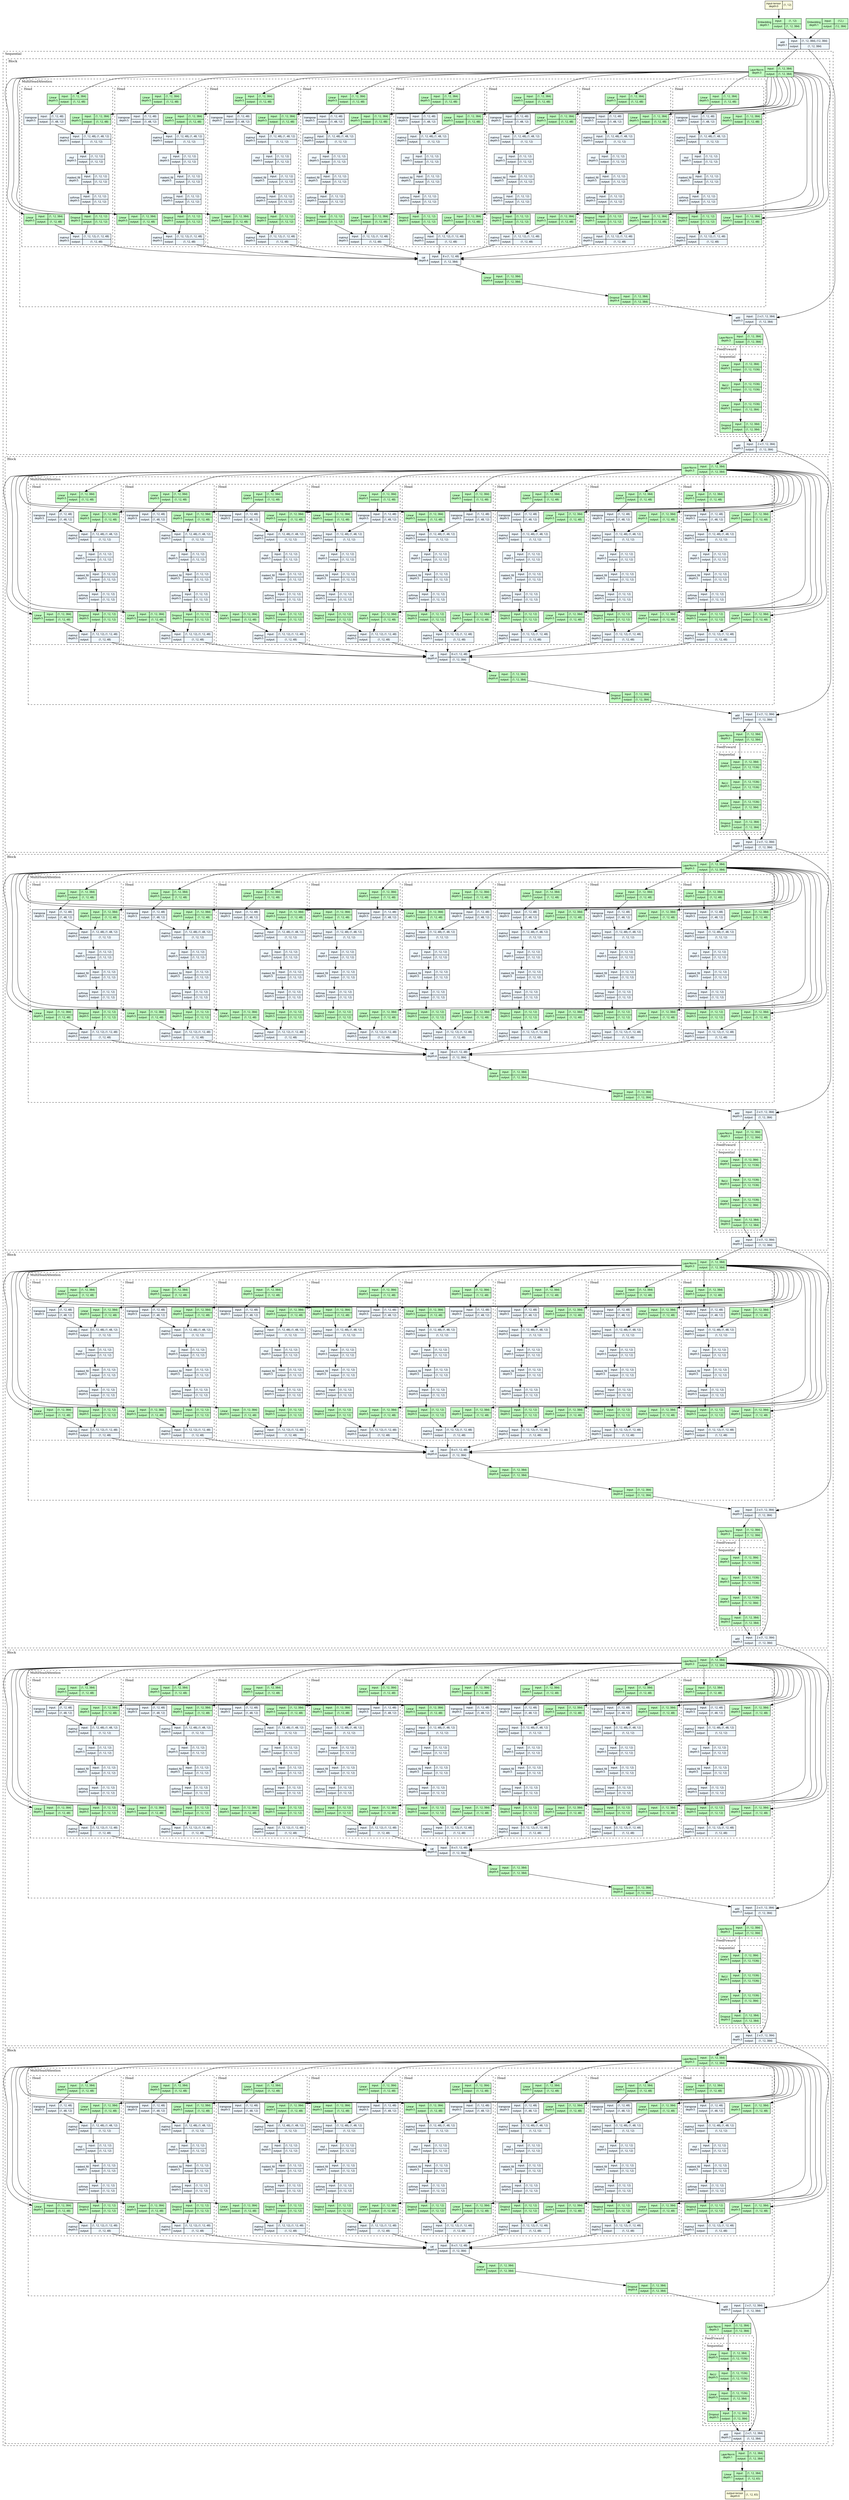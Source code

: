 strict digraph model {
	graph [ordering=in rankdir=TB size="442.2,442.2"]
	node [align=left fontname="Linux libertine" fontsize=10 height=0.2 margin=0 ranksep=0.1 shape=plaintext style=filled]
	edge [fontsize=10]
	0 [label=<
                    <TABLE BORDER="0" CELLBORDER="1"
                    CELLSPACING="0" CELLPADDING="4">
                        <TR><TD>input-tensor<BR/>depth:0</TD><TD>(1, 12)</TD></TR>
                    </TABLE>> fillcolor=lightyellow]
	1 [label=<
                    <TABLE BORDER="0" CELLBORDER="1"
                    CELLSPACING="0" CELLPADDING="4">
                    <TR>
                        <TD ROWSPAN="2">Embedding<BR/>depth:1</TD>
                        <TD COLSPAN="2">input:</TD>
                        <TD COLSPAN="2">(1, 12) </TD>
                    </TR>
                    <TR>
                        <TD COLSPAN="2">output: </TD>
                        <TD COLSPAN="2">(1, 12, 384) </TD>
                    </TR>
                    </TABLE>> fillcolor=darkseagreen1]
	2 [label=<
                    <TABLE BORDER="0" CELLBORDER="1"
                    CELLSPACING="0" CELLPADDING="4">
                    <TR>
                        <TD ROWSPAN="2">Embedding<BR/>depth:1</TD>
                        <TD COLSPAN="2">input:</TD>
                        <TD COLSPAN="2">(12,) </TD>
                    </TR>
                    <TR>
                        <TD COLSPAN="2">output: </TD>
                        <TD COLSPAN="2">(12, 384) </TD>
                    </TR>
                    </TABLE>> fillcolor=darkseagreen1]
	3 [label=<
                    <TABLE BORDER="0" CELLBORDER="1"
                    CELLSPACING="0" CELLPADDING="4">
                    <TR>
                        <TD ROWSPAN="2">add<BR/>depth:1</TD>
                        <TD COLSPAN="2">input:</TD>
                        <TD COLSPAN="2">(1, 12, 384), (12, 384) </TD>
                    </TR>
                    <TR>
                        <TD COLSPAN="2">output: </TD>
                        <TD COLSPAN="2">(1, 12, 384) </TD>
                    </TR>
                    </TABLE>> fillcolor=aliceblue]
	subgraph cluster_2 {
		fontsize=12 label=Sequential labeljust=l style=dashed
		subgraph cluster_3 {
			fontsize=12 label=Block labeljust=l style=dashed
			4 [label=<
                    <TABLE BORDER="0" CELLBORDER="1"
                    CELLSPACING="0" CELLPADDING="4">
                    <TR>
                        <TD ROWSPAN="2">LayerNorm<BR/>depth:3</TD>
                        <TD COLSPAN="2">input:</TD>
                        <TD COLSPAN="2">(1, 12, 384) </TD>
                    </TR>
                    <TR>
                        <TD COLSPAN="2">output: </TD>
                        <TD COLSPAN="2">(1, 12, 384) </TD>
                    </TR>
                    </TABLE>> fillcolor=darkseagreen1]
			subgraph cluster_4 {
				fontsize=12 label=MultiHeadAttention labeljust=l style=dashed
				subgraph cluster_5 {
					fontsize=12 label=Head labeljust=l style=dashed
					5 [label=<
                    <TABLE BORDER="0" CELLBORDER="1"
                    CELLSPACING="0" CELLPADDING="4">
                    <TR>
                        <TD ROWSPAN="2">Linear<BR/>depth:5</TD>
                        <TD COLSPAN="2">input:</TD>
                        <TD COLSPAN="2">(1, 12, 384) </TD>
                    </TR>
                    <TR>
                        <TD COLSPAN="2">output: </TD>
                        <TD COLSPAN="2">(1, 12, 48) </TD>
                    </TR>
                    </TABLE>> fillcolor=darkseagreen1]
					6 [label=<
                    <TABLE BORDER="0" CELLBORDER="1"
                    CELLSPACING="0" CELLPADDING="4">
                    <TR>
                        <TD ROWSPAN="2">Linear<BR/>depth:5</TD>
                        <TD COLSPAN="2">input:</TD>
                        <TD COLSPAN="2">(1, 12, 384) </TD>
                    </TR>
                    <TR>
                        <TD COLSPAN="2">output: </TD>
                        <TD COLSPAN="2">(1, 12, 48) </TD>
                    </TR>
                    </TABLE>> fillcolor=darkseagreen1]
					7 [label=<
                    <TABLE BORDER="0" CELLBORDER="1"
                    CELLSPACING="0" CELLPADDING="4">
                    <TR>
                        <TD ROWSPAN="2">transpose<BR/>depth:5</TD>
                        <TD COLSPAN="2">input:</TD>
                        <TD COLSPAN="2">(1, 12, 48) </TD>
                    </TR>
                    <TR>
                        <TD COLSPAN="2">output: </TD>
                        <TD COLSPAN="2">(1, 48, 12) </TD>
                    </TR>
                    </TABLE>> fillcolor=aliceblue]
					8 [label=<
                    <TABLE BORDER="0" CELLBORDER="1"
                    CELLSPACING="0" CELLPADDING="4">
                    <TR>
                        <TD ROWSPAN="2">matmul<BR/>depth:5</TD>
                        <TD COLSPAN="2">input:</TD>
                        <TD COLSPAN="2">(1, 12, 48), (1, 48, 12) </TD>
                    </TR>
                    <TR>
                        <TD COLSPAN="2">output: </TD>
                        <TD COLSPAN="2">(1, 12, 12) </TD>
                    </TR>
                    </TABLE>> fillcolor=aliceblue]
					9 [label=<
                    <TABLE BORDER="0" CELLBORDER="1"
                    CELLSPACING="0" CELLPADDING="4">
                    <TR>
                        <TD ROWSPAN="2">mul<BR/>depth:5</TD>
                        <TD COLSPAN="2">input:</TD>
                        <TD COLSPAN="2">(1, 12, 12) </TD>
                    </TR>
                    <TR>
                        <TD COLSPAN="2">output: </TD>
                        <TD COLSPAN="2">(1, 12, 12) </TD>
                    </TR>
                    </TABLE>> fillcolor=aliceblue]
					10 [label=<
                    <TABLE BORDER="0" CELLBORDER="1"
                    CELLSPACING="0" CELLPADDING="4">
                    <TR>
                        <TD ROWSPAN="2">masked_fill<BR/>depth:5</TD>
                        <TD COLSPAN="2">input:</TD>
                        <TD COLSPAN="2">(1, 12, 12) </TD>
                    </TR>
                    <TR>
                        <TD COLSPAN="2">output: </TD>
                        <TD COLSPAN="2">(1, 12, 12) </TD>
                    </TR>
                    </TABLE>> fillcolor=aliceblue]
					11 [label=<
                    <TABLE BORDER="0" CELLBORDER="1"
                    CELLSPACING="0" CELLPADDING="4">
                    <TR>
                        <TD ROWSPAN="2">softmax<BR/>depth:5</TD>
                        <TD COLSPAN="2">input:</TD>
                        <TD COLSPAN="2">(1, 12, 12) </TD>
                    </TR>
                    <TR>
                        <TD COLSPAN="2">output: </TD>
                        <TD COLSPAN="2">(1, 12, 12) </TD>
                    </TR>
                    </TABLE>> fillcolor=aliceblue]
					12 [label=<
                    <TABLE BORDER="0" CELLBORDER="1"
                    CELLSPACING="0" CELLPADDING="4">
                    <TR>
                        <TD ROWSPAN="2">Dropout<BR/>depth:5</TD>
                        <TD COLSPAN="2">input:</TD>
                        <TD COLSPAN="2">(1, 12, 12) </TD>
                    </TR>
                    <TR>
                        <TD COLSPAN="2">output: </TD>
                        <TD COLSPAN="2">(1, 12, 12) </TD>
                    </TR>
                    </TABLE>> fillcolor=darkseagreen1]
					13 [label=<
                    <TABLE BORDER="0" CELLBORDER="1"
                    CELLSPACING="0" CELLPADDING="4">
                    <TR>
                        <TD ROWSPAN="2">Linear<BR/>depth:5</TD>
                        <TD COLSPAN="2">input:</TD>
                        <TD COLSPAN="2">(1, 12, 384) </TD>
                    </TR>
                    <TR>
                        <TD COLSPAN="2">output: </TD>
                        <TD COLSPAN="2">(1, 12, 48) </TD>
                    </TR>
                    </TABLE>> fillcolor=darkseagreen1]
					14 [label=<
                    <TABLE BORDER="0" CELLBORDER="1"
                    CELLSPACING="0" CELLPADDING="4">
                    <TR>
                        <TD ROWSPAN="2">matmul<BR/>depth:5</TD>
                        <TD COLSPAN="2">input:</TD>
                        <TD COLSPAN="2">(1, 12, 12), (1, 12, 48) </TD>
                    </TR>
                    <TR>
                        <TD COLSPAN="2">output: </TD>
                        <TD COLSPAN="2">(1, 12, 48) </TD>
                    </TR>
                    </TABLE>> fillcolor=aliceblue]
				}
				subgraph cluster_6 {
					fontsize=12 label=Head labeljust=l style=dashed
					15 [label=<
                    <TABLE BORDER="0" CELLBORDER="1"
                    CELLSPACING="0" CELLPADDING="4">
                    <TR>
                        <TD ROWSPAN="2">Linear<BR/>depth:5</TD>
                        <TD COLSPAN="2">input:</TD>
                        <TD COLSPAN="2">(1, 12, 384) </TD>
                    </TR>
                    <TR>
                        <TD COLSPAN="2">output: </TD>
                        <TD COLSPAN="2">(1, 12, 48) </TD>
                    </TR>
                    </TABLE>> fillcolor=darkseagreen1]
					16 [label=<
                    <TABLE BORDER="0" CELLBORDER="1"
                    CELLSPACING="0" CELLPADDING="4">
                    <TR>
                        <TD ROWSPAN="2">Linear<BR/>depth:5</TD>
                        <TD COLSPAN="2">input:</TD>
                        <TD COLSPAN="2">(1, 12, 384) </TD>
                    </TR>
                    <TR>
                        <TD COLSPAN="2">output: </TD>
                        <TD COLSPAN="2">(1, 12, 48) </TD>
                    </TR>
                    </TABLE>> fillcolor=darkseagreen1]
					17 [label=<
                    <TABLE BORDER="0" CELLBORDER="1"
                    CELLSPACING="0" CELLPADDING="4">
                    <TR>
                        <TD ROWSPAN="2">transpose<BR/>depth:5</TD>
                        <TD COLSPAN="2">input:</TD>
                        <TD COLSPAN="2">(1, 12, 48) </TD>
                    </TR>
                    <TR>
                        <TD COLSPAN="2">output: </TD>
                        <TD COLSPAN="2">(1, 48, 12) </TD>
                    </TR>
                    </TABLE>> fillcolor=aliceblue]
					18 [label=<
                    <TABLE BORDER="0" CELLBORDER="1"
                    CELLSPACING="0" CELLPADDING="4">
                    <TR>
                        <TD ROWSPAN="2">matmul<BR/>depth:5</TD>
                        <TD COLSPAN="2">input:</TD>
                        <TD COLSPAN="2">(1, 12, 48), (1, 48, 12) </TD>
                    </TR>
                    <TR>
                        <TD COLSPAN="2">output: </TD>
                        <TD COLSPAN="2">(1, 12, 12) </TD>
                    </TR>
                    </TABLE>> fillcolor=aliceblue]
					19 [label=<
                    <TABLE BORDER="0" CELLBORDER="1"
                    CELLSPACING="0" CELLPADDING="4">
                    <TR>
                        <TD ROWSPAN="2">mul<BR/>depth:5</TD>
                        <TD COLSPAN="2">input:</TD>
                        <TD COLSPAN="2">(1, 12, 12) </TD>
                    </TR>
                    <TR>
                        <TD COLSPAN="2">output: </TD>
                        <TD COLSPAN="2">(1, 12, 12) </TD>
                    </TR>
                    </TABLE>> fillcolor=aliceblue]
					20 [label=<
                    <TABLE BORDER="0" CELLBORDER="1"
                    CELLSPACING="0" CELLPADDING="4">
                    <TR>
                        <TD ROWSPAN="2">masked_fill<BR/>depth:5</TD>
                        <TD COLSPAN="2">input:</TD>
                        <TD COLSPAN="2">(1, 12, 12) </TD>
                    </TR>
                    <TR>
                        <TD COLSPAN="2">output: </TD>
                        <TD COLSPAN="2">(1, 12, 12) </TD>
                    </TR>
                    </TABLE>> fillcolor=aliceblue]
					21 [label=<
                    <TABLE BORDER="0" CELLBORDER="1"
                    CELLSPACING="0" CELLPADDING="4">
                    <TR>
                        <TD ROWSPAN="2">softmax<BR/>depth:5</TD>
                        <TD COLSPAN="2">input:</TD>
                        <TD COLSPAN="2">(1, 12, 12) </TD>
                    </TR>
                    <TR>
                        <TD COLSPAN="2">output: </TD>
                        <TD COLSPAN="2">(1, 12, 12) </TD>
                    </TR>
                    </TABLE>> fillcolor=aliceblue]
					22 [label=<
                    <TABLE BORDER="0" CELLBORDER="1"
                    CELLSPACING="0" CELLPADDING="4">
                    <TR>
                        <TD ROWSPAN="2">Dropout<BR/>depth:5</TD>
                        <TD COLSPAN="2">input:</TD>
                        <TD COLSPAN="2">(1, 12, 12) </TD>
                    </TR>
                    <TR>
                        <TD COLSPAN="2">output: </TD>
                        <TD COLSPAN="2">(1, 12, 12) </TD>
                    </TR>
                    </TABLE>> fillcolor=darkseagreen1]
					23 [label=<
                    <TABLE BORDER="0" CELLBORDER="1"
                    CELLSPACING="0" CELLPADDING="4">
                    <TR>
                        <TD ROWSPAN="2">Linear<BR/>depth:5</TD>
                        <TD COLSPAN="2">input:</TD>
                        <TD COLSPAN="2">(1, 12, 384) </TD>
                    </TR>
                    <TR>
                        <TD COLSPAN="2">output: </TD>
                        <TD COLSPAN="2">(1, 12, 48) </TD>
                    </TR>
                    </TABLE>> fillcolor=darkseagreen1]
					24 [label=<
                    <TABLE BORDER="0" CELLBORDER="1"
                    CELLSPACING="0" CELLPADDING="4">
                    <TR>
                        <TD ROWSPAN="2">matmul<BR/>depth:5</TD>
                        <TD COLSPAN="2">input:</TD>
                        <TD COLSPAN="2">(1, 12, 12), (1, 12, 48) </TD>
                    </TR>
                    <TR>
                        <TD COLSPAN="2">output: </TD>
                        <TD COLSPAN="2">(1, 12, 48) </TD>
                    </TR>
                    </TABLE>> fillcolor=aliceblue]
				}
				subgraph cluster_7 {
					fontsize=12 label=Head labeljust=l style=dashed
					25 [label=<
                    <TABLE BORDER="0" CELLBORDER="1"
                    CELLSPACING="0" CELLPADDING="4">
                    <TR>
                        <TD ROWSPAN="2">Linear<BR/>depth:5</TD>
                        <TD COLSPAN="2">input:</TD>
                        <TD COLSPAN="2">(1, 12, 384) </TD>
                    </TR>
                    <TR>
                        <TD COLSPAN="2">output: </TD>
                        <TD COLSPAN="2">(1, 12, 48) </TD>
                    </TR>
                    </TABLE>> fillcolor=darkseagreen1]
					26 [label=<
                    <TABLE BORDER="0" CELLBORDER="1"
                    CELLSPACING="0" CELLPADDING="4">
                    <TR>
                        <TD ROWSPAN="2">Linear<BR/>depth:5</TD>
                        <TD COLSPAN="2">input:</TD>
                        <TD COLSPAN="2">(1, 12, 384) </TD>
                    </TR>
                    <TR>
                        <TD COLSPAN="2">output: </TD>
                        <TD COLSPAN="2">(1, 12, 48) </TD>
                    </TR>
                    </TABLE>> fillcolor=darkseagreen1]
					27 [label=<
                    <TABLE BORDER="0" CELLBORDER="1"
                    CELLSPACING="0" CELLPADDING="4">
                    <TR>
                        <TD ROWSPAN="2">transpose<BR/>depth:5</TD>
                        <TD COLSPAN="2">input:</TD>
                        <TD COLSPAN="2">(1, 12, 48) </TD>
                    </TR>
                    <TR>
                        <TD COLSPAN="2">output: </TD>
                        <TD COLSPAN="2">(1, 48, 12) </TD>
                    </TR>
                    </TABLE>> fillcolor=aliceblue]
					28 [label=<
                    <TABLE BORDER="0" CELLBORDER="1"
                    CELLSPACING="0" CELLPADDING="4">
                    <TR>
                        <TD ROWSPAN="2">matmul<BR/>depth:5</TD>
                        <TD COLSPAN="2">input:</TD>
                        <TD COLSPAN="2">(1, 12, 48), (1, 48, 12) </TD>
                    </TR>
                    <TR>
                        <TD COLSPAN="2">output: </TD>
                        <TD COLSPAN="2">(1, 12, 12) </TD>
                    </TR>
                    </TABLE>> fillcolor=aliceblue]
					29 [label=<
                    <TABLE BORDER="0" CELLBORDER="1"
                    CELLSPACING="0" CELLPADDING="4">
                    <TR>
                        <TD ROWSPAN="2">mul<BR/>depth:5</TD>
                        <TD COLSPAN="2">input:</TD>
                        <TD COLSPAN="2">(1, 12, 12) </TD>
                    </TR>
                    <TR>
                        <TD COLSPAN="2">output: </TD>
                        <TD COLSPAN="2">(1, 12, 12) </TD>
                    </TR>
                    </TABLE>> fillcolor=aliceblue]
					30 [label=<
                    <TABLE BORDER="0" CELLBORDER="1"
                    CELLSPACING="0" CELLPADDING="4">
                    <TR>
                        <TD ROWSPAN="2">masked_fill<BR/>depth:5</TD>
                        <TD COLSPAN="2">input:</TD>
                        <TD COLSPAN="2">(1, 12, 12) </TD>
                    </TR>
                    <TR>
                        <TD COLSPAN="2">output: </TD>
                        <TD COLSPAN="2">(1, 12, 12) </TD>
                    </TR>
                    </TABLE>> fillcolor=aliceblue]
					31 [label=<
                    <TABLE BORDER="0" CELLBORDER="1"
                    CELLSPACING="0" CELLPADDING="4">
                    <TR>
                        <TD ROWSPAN="2">softmax<BR/>depth:5</TD>
                        <TD COLSPAN="2">input:</TD>
                        <TD COLSPAN="2">(1, 12, 12) </TD>
                    </TR>
                    <TR>
                        <TD COLSPAN="2">output: </TD>
                        <TD COLSPAN="2">(1, 12, 12) </TD>
                    </TR>
                    </TABLE>> fillcolor=aliceblue]
					32 [label=<
                    <TABLE BORDER="0" CELLBORDER="1"
                    CELLSPACING="0" CELLPADDING="4">
                    <TR>
                        <TD ROWSPAN="2">Dropout<BR/>depth:5</TD>
                        <TD COLSPAN="2">input:</TD>
                        <TD COLSPAN="2">(1, 12, 12) </TD>
                    </TR>
                    <TR>
                        <TD COLSPAN="2">output: </TD>
                        <TD COLSPAN="2">(1, 12, 12) </TD>
                    </TR>
                    </TABLE>> fillcolor=darkseagreen1]
					33 [label=<
                    <TABLE BORDER="0" CELLBORDER="1"
                    CELLSPACING="0" CELLPADDING="4">
                    <TR>
                        <TD ROWSPAN="2">Linear<BR/>depth:5</TD>
                        <TD COLSPAN="2">input:</TD>
                        <TD COLSPAN="2">(1, 12, 384) </TD>
                    </TR>
                    <TR>
                        <TD COLSPAN="2">output: </TD>
                        <TD COLSPAN="2">(1, 12, 48) </TD>
                    </TR>
                    </TABLE>> fillcolor=darkseagreen1]
					34 [label=<
                    <TABLE BORDER="0" CELLBORDER="1"
                    CELLSPACING="0" CELLPADDING="4">
                    <TR>
                        <TD ROWSPAN="2">matmul<BR/>depth:5</TD>
                        <TD COLSPAN="2">input:</TD>
                        <TD COLSPAN="2">(1, 12, 12), (1, 12, 48) </TD>
                    </TR>
                    <TR>
                        <TD COLSPAN="2">output: </TD>
                        <TD COLSPAN="2">(1, 12, 48) </TD>
                    </TR>
                    </TABLE>> fillcolor=aliceblue]
				}
				subgraph cluster_8 {
					fontsize=12 label=Head labeljust=l style=dashed
					35 [label=<
                    <TABLE BORDER="0" CELLBORDER="1"
                    CELLSPACING="0" CELLPADDING="4">
                    <TR>
                        <TD ROWSPAN="2">Linear<BR/>depth:5</TD>
                        <TD COLSPAN="2">input:</TD>
                        <TD COLSPAN="2">(1, 12, 384) </TD>
                    </TR>
                    <TR>
                        <TD COLSPAN="2">output: </TD>
                        <TD COLSPAN="2">(1, 12, 48) </TD>
                    </TR>
                    </TABLE>> fillcolor=darkseagreen1]
					36 [label=<
                    <TABLE BORDER="0" CELLBORDER="1"
                    CELLSPACING="0" CELLPADDING="4">
                    <TR>
                        <TD ROWSPAN="2">Linear<BR/>depth:5</TD>
                        <TD COLSPAN="2">input:</TD>
                        <TD COLSPAN="2">(1, 12, 384) </TD>
                    </TR>
                    <TR>
                        <TD COLSPAN="2">output: </TD>
                        <TD COLSPAN="2">(1, 12, 48) </TD>
                    </TR>
                    </TABLE>> fillcolor=darkseagreen1]
					37 [label=<
                    <TABLE BORDER="0" CELLBORDER="1"
                    CELLSPACING="0" CELLPADDING="4">
                    <TR>
                        <TD ROWSPAN="2">transpose<BR/>depth:5</TD>
                        <TD COLSPAN="2">input:</TD>
                        <TD COLSPAN="2">(1, 12, 48) </TD>
                    </TR>
                    <TR>
                        <TD COLSPAN="2">output: </TD>
                        <TD COLSPAN="2">(1, 48, 12) </TD>
                    </TR>
                    </TABLE>> fillcolor=aliceblue]
					38 [label=<
                    <TABLE BORDER="0" CELLBORDER="1"
                    CELLSPACING="0" CELLPADDING="4">
                    <TR>
                        <TD ROWSPAN="2">matmul<BR/>depth:5</TD>
                        <TD COLSPAN="2">input:</TD>
                        <TD COLSPAN="2">(1, 12, 48), (1, 48, 12) </TD>
                    </TR>
                    <TR>
                        <TD COLSPAN="2">output: </TD>
                        <TD COLSPAN="2">(1, 12, 12) </TD>
                    </TR>
                    </TABLE>> fillcolor=aliceblue]
					39 [label=<
                    <TABLE BORDER="0" CELLBORDER="1"
                    CELLSPACING="0" CELLPADDING="4">
                    <TR>
                        <TD ROWSPAN="2">mul<BR/>depth:5</TD>
                        <TD COLSPAN="2">input:</TD>
                        <TD COLSPAN="2">(1, 12, 12) </TD>
                    </TR>
                    <TR>
                        <TD COLSPAN="2">output: </TD>
                        <TD COLSPAN="2">(1, 12, 12) </TD>
                    </TR>
                    </TABLE>> fillcolor=aliceblue]
					40 [label=<
                    <TABLE BORDER="0" CELLBORDER="1"
                    CELLSPACING="0" CELLPADDING="4">
                    <TR>
                        <TD ROWSPAN="2">masked_fill<BR/>depth:5</TD>
                        <TD COLSPAN="2">input:</TD>
                        <TD COLSPAN="2">(1, 12, 12) </TD>
                    </TR>
                    <TR>
                        <TD COLSPAN="2">output: </TD>
                        <TD COLSPAN="2">(1, 12, 12) </TD>
                    </TR>
                    </TABLE>> fillcolor=aliceblue]
					41 [label=<
                    <TABLE BORDER="0" CELLBORDER="1"
                    CELLSPACING="0" CELLPADDING="4">
                    <TR>
                        <TD ROWSPAN="2">softmax<BR/>depth:5</TD>
                        <TD COLSPAN="2">input:</TD>
                        <TD COLSPAN="2">(1, 12, 12) </TD>
                    </TR>
                    <TR>
                        <TD COLSPAN="2">output: </TD>
                        <TD COLSPAN="2">(1, 12, 12) </TD>
                    </TR>
                    </TABLE>> fillcolor=aliceblue]
					42 [label=<
                    <TABLE BORDER="0" CELLBORDER="1"
                    CELLSPACING="0" CELLPADDING="4">
                    <TR>
                        <TD ROWSPAN="2">Dropout<BR/>depth:5</TD>
                        <TD COLSPAN="2">input:</TD>
                        <TD COLSPAN="2">(1, 12, 12) </TD>
                    </TR>
                    <TR>
                        <TD COLSPAN="2">output: </TD>
                        <TD COLSPAN="2">(1, 12, 12) </TD>
                    </TR>
                    </TABLE>> fillcolor=darkseagreen1]
					43 [label=<
                    <TABLE BORDER="0" CELLBORDER="1"
                    CELLSPACING="0" CELLPADDING="4">
                    <TR>
                        <TD ROWSPAN="2">Linear<BR/>depth:5</TD>
                        <TD COLSPAN="2">input:</TD>
                        <TD COLSPAN="2">(1, 12, 384) </TD>
                    </TR>
                    <TR>
                        <TD COLSPAN="2">output: </TD>
                        <TD COLSPAN="2">(1, 12, 48) </TD>
                    </TR>
                    </TABLE>> fillcolor=darkseagreen1]
					44 [label=<
                    <TABLE BORDER="0" CELLBORDER="1"
                    CELLSPACING="0" CELLPADDING="4">
                    <TR>
                        <TD ROWSPAN="2">matmul<BR/>depth:5</TD>
                        <TD COLSPAN="2">input:</TD>
                        <TD COLSPAN="2">(1, 12, 12), (1, 12, 48) </TD>
                    </TR>
                    <TR>
                        <TD COLSPAN="2">output: </TD>
                        <TD COLSPAN="2">(1, 12, 48) </TD>
                    </TR>
                    </TABLE>> fillcolor=aliceblue]
				}
				subgraph cluster_9 {
					fontsize=12 label=Head labeljust=l style=dashed
					45 [label=<
                    <TABLE BORDER="0" CELLBORDER="1"
                    CELLSPACING="0" CELLPADDING="4">
                    <TR>
                        <TD ROWSPAN="2">Linear<BR/>depth:5</TD>
                        <TD COLSPAN="2">input:</TD>
                        <TD COLSPAN="2">(1, 12, 384) </TD>
                    </TR>
                    <TR>
                        <TD COLSPAN="2">output: </TD>
                        <TD COLSPAN="2">(1, 12, 48) </TD>
                    </TR>
                    </TABLE>> fillcolor=darkseagreen1]
					46 [label=<
                    <TABLE BORDER="0" CELLBORDER="1"
                    CELLSPACING="0" CELLPADDING="4">
                    <TR>
                        <TD ROWSPAN="2">Linear<BR/>depth:5</TD>
                        <TD COLSPAN="2">input:</TD>
                        <TD COLSPAN="2">(1, 12, 384) </TD>
                    </TR>
                    <TR>
                        <TD COLSPAN="2">output: </TD>
                        <TD COLSPAN="2">(1, 12, 48) </TD>
                    </TR>
                    </TABLE>> fillcolor=darkseagreen1]
					47 [label=<
                    <TABLE BORDER="0" CELLBORDER="1"
                    CELLSPACING="0" CELLPADDING="4">
                    <TR>
                        <TD ROWSPAN="2">transpose<BR/>depth:5</TD>
                        <TD COLSPAN="2">input:</TD>
                        <TD COLSPAN="2">(1, 12, 48) </TD>
                    </TR>
                    <TR>
                        <TD COLSPAN="2">output: </TD>
                        <TD COLSPAN="2">(1, 48, 12) </TD>
                    </TR>
                    </TABLE>> fillcolor=aliceblue]
					48 [label=<
                    <TABLE BORDER="0" CELLBORDER="1"
                    CELLSPACING="0" CELLPADDING="4">
                    <TR>
                        <TD ROWSPAN="2">matmul<BR/>depth:5</TD>
                        <TD COLSPAN="2">input:</TD>
                        <TD COLSPAN="2">(1, 12, 48), (1, 48, 12) </TD>
                    </TR>
                    <TR>
                        <TD COLSPAN="2">output: </TD>
                        <TD COLSPAN="2">(1, 12, 12) </TD>
                    </TR>
                    </TABLE>> fillcolor=aliceblue]
					49 [label=<
                    <TABLE BORDER="0" CELLBORDER="1"
                    CELLSPACING="0" CELLPADDING="4">
                    <TR>
                        <TD ROWSPAN="2">mul<BR/>depth:5</TD>
                        <TD COLSPAN="2">input:</TD>
                        <TD COLSPAN="2">(1, 12, 12) </TD>
                    </TR>
                    <TR>
                        <TD COLSPAN="2">output: </TD>
                        <TD COLSPAN="2">(1, 12, 12) </TD>
                    </TR>
                    </TABLE>> fillcolor=aliceblue]
					50 [label=<
                    <TABLE BORDER="0" CELLBORDER="1"
                    CELLSPACING="0" CELLPADDING="4">
                    <TR>
                        <TD ROWSPAN="2">masked_fill<BR/>depth:5</TD>
                        <TD COLSPAN="2">input:</TD>
                        <TD COLSPAN="2">(1, 12, 12) </TD>
                    </TR>
                    <TR>
                        <TD COLSPAN="2">output: </TD>
                        <TD COLSPAN="2">(1, 12, 12) </TD>
                    </TR>
                    </TABLE>> fillcolor=aliceblue]
					51 [label=<
                    <TABLE BORDER="0" CELLBORDER="1"
                    CELLSPACING="0" CELLPADDING="4">
                    <TR>
                        <TD ROWSPAN="2">softmax<BR/>depth:5</TD>
                        <TD COLSPAN="2">input:</TD>
                        <TD COLSPAN="2">(1, 12, 12) </TD>
                    </TR>
                    <TR>
                        <TD COLSPAN="2">output: </TD>
                        <TD COLSPAN="2">(1, 12, 12) </TD>
                    </TR>
                    </TABLE>> fillcolor=aliceblue]
					52 [label=<
                    <TABLE BORDER="0" CELLBORDER="1"
                    CELLSPACING="0" CELLPADDING="4">
                    <TR>
                        <TD ROWSPAN="2">Dropout<BR/>depth:5</TD>
                        <TD COLSPAN="2">input:</TD>
                        <TD COLSPAN="2">(1, 12, 12) </TD>
                    </TR>
                    <TR>
                        <TD COLSPAN="2">output: </TD>
                        <TD COLSPAN="2">(1, 12, 12) </TD>
                    </TR>
                    </TABLE>> fillcolor=darkseagreen1]
					53 [label=<
                    <TABLE BORDER="0" CELLBORDER="1"
                    CELLSPACING="0" CELLPADDING="4">
                    <TR>
                        <TD ROWSPAN="2">Linear<BR/>depth:5</TD>
                        <TD COLSPAN="2">input:</TD>
                        <TD COLSPAN="2">(1, 12, 384) </TD>
                    </TR>
                    <TR>
                        <TD COLSPAN="2">output: </TD>
                        <TD COLSPAN="2">(1, 12, 48) </TD>
                    </TR>
                    </TABLE>> fillcolor=darkseagreen1]
					54 [label=<
                    <TABLE BORDER="0" CELLBORDER="1"
                    CELLSPACING="0" CELLPADDING="4">
                    <TR>
                        <TD ROWSPAN="2">matmul<BR/>depth:5</TD>
                        <TD COLSPAN="2">input:</TD>
                        <TD COLSPAN="2">(1, 12, 12), (1, 12, 48) </TD>
                    </TR>
                    <TR>
                        <TD COLSPAN="2">output: </TD>
                        <TD COLSPAN="2">(1, 12, 48) </TD>
                    </TR>
                    </TABLE>> fillcolor=aliceblue]
				}
				subgraph cluster_10 {
					fontsize=12 label=Head labeljust=l style=dashed
					55 [label=<
                    <TABLE BORDER="0" CELLBORDER="1"
                    CELLSPACING="0" CELLPADDING="4">
                    <TR>
                        <TD ROWSPAN="2">Linear<BR/>depth:5</TD>
                        <TD COLSPAN="2">input:</TD>
                        <TD COLSPAN="2">(1, 12, 384) </TD>
                    </TR>
                    <TR>
                        <TD COLSPAN="2">output: </TD>
                        <TD COLSPAN="2">(1, 12, 48) </TD>
                    </TR>
                    </TABLE>> fillcolor=darkseagreen1]
					56 [label=<
                    <TABLE BORDER="0" CELLBORDER="1"
                    CELLSPACING="0" CELLPADDING="4">
                    <TR>
                        <TD ROWSPAN="2">Linear<BR/>depth:5</TD>
                        <TD COLSPAN="2">input:</TD>
                        <TD COLSPAN="2">(1, 12, 384) </TD>
                    </TR>
                    <TR>
                        <TD COLSPAN="2">output: </TD>
                        <TD COLSPAN="2">(1, 12, 48) </TD>
                    </TR>
                    </TABLE>> fillcolor=darkseagreen1]
					57 [label=<
                    <TABLE BORDER="0" CELLBORDER="1"
                    CELLSPACING="0" CELLPADDING="4">
                    <TR>
                        <TD ROWSPAN="2">transpose<BR/>depth:5</TD>
                        <TD COLSPAN="2">input:</TD>
                        <TD COLSPAN="2">(1, 12, 48) </TD>
                    </TR>
                    <TR>
                        <TD COLSPAN="2">output: </TD>
                        <TD COLSPAN="2">(1, 48, 12) </TD>
                    </TR>
                    </TABLE>> fillcolor=aliceblue]
					58 [label=<
                    <TABLE BORDER="0" CELLBORDER="1"
                    CELLSPACING="0" CELLPADDING="4">
                    <TR>
                        <TD ROWSPAN="2">matmul<BR/>depth:5</TD>
                        <TD COLSPAN="2">input:</TD>
                        <TD COLSPAN="2">(1, 12, 48), (1, 48, 12) </TD>
                    </TR>
                    <TR>
                        <TD COLSPAN="2">output: </TD>
                        <TD COLSPAN="2">(1, 12, 12) </TD>
                    </TR>
                    </TABLE>> fillcolor=aliceblue]
					59 [label=<
                    <TABLE BORDER="0" CELLBORDER="1"
                    CELLSPACING="0" CELLPADDING="4">
                    <TR>
                        <TD ROWSPAN="2">mul<BR/>depth:5</TD>
                        <TD COLSPAN="2">input:</TD>
                        <TD COLSPAN="2">(1, 12, 12) </TD>
                    </TR>
                    <TR>
                        <TD COLSPAN="2">output: </TD>
                        <TD COLSPAN="2">(1, 12, 12) </TD>
                    </TR>
                    </TABLE>> fillcolor=aliceblue]
					60 [label=<
                    <TABLE BORDER="0" CELLBORDER="1"
                    CELLSPACING="0" CELLPADDING="4">
                    <TR>
                        <TD ROWSPAN="2">masked_fill<BR/>depth:5</TD>
                        <TD COLSPAN="2">input:</TD>
                        <TD COLSPAN="2">(1, 12, 12) </TD>
                    </TR>
                    <TR>
                        <TD COLSPAN="2">output: </TD>
                        <TD COLSPAN="2">(1, 12, 12) </TD>
                    </TR>
                    </TABLE>> fillcolor=aliceblue]
					61 [label=<
                    <TABLE BORDER="0" CELLBORDER="1"
                    CELLSPACING="0" CELLPADDING="4">
                    <TR>
                        <TD ROWSPAN="2">softmax<BR/>depth:5</TD>
                        <TD COLSPAN="2">input:</TD>
                        <TD COLSPAN="2">(1, 12, 12) </TD>
                    </TR>
                    <TR>
                        <TD COLSPAN="2">output: </TD>
                        <TD COLSPAN="2">(1, 12, 12) </TD>
                    </TR>
                    </TABLE>> fillcolor=aliceblue]
					62 [label=<
                    <TABLE BORDER="0" CELLBORDER="1"
                    CELLSPACING="0" CELLPADDING="4">
                    <TR>
                        <TD ROWSPAN="2">Dropout<BR/>depth:5</TD>
                        <TD COLSPAN="2">input:</TD>
                        <TD COLSPAN="2">(1, 12, 12) </TD>
                    </TR>
                    <TR>
                        <TD COLSPAN="2">output: </TD>
                        <TD COLSPAN="2">(1, 12, 12) </TD>
                    </TR>
                    </TABLE>> fillcolor=darkseagreen1]
					63 [label=<
                    <TABLE BORDER="0" CELLBORDER="1"
                    CELLSPACING="0" CELLPADDING="4">
                    <TR>
                        <TD ROWSPAN="2">Linear<BR/>depth:5</TD>
                        <TD COLSPAN="2">input:</TD>
                        <TD COLSPAN="2">(1, 12, 384) </TD>
                    </TR>
                    <TR>
                        <TD COLSPAN="2">output: </TD>
                        <TD COLSPAN="2">(1, 12, 48) </TD>
                    </TR>
                    </TABLE>> fillcolor=darkseagreen1]
					64 [label=<
                    <TABLE BORDER="0" CELLBORDER="1"
                    CELLSPACING="0" CELLPADDING="4">
                    <TR>
                        <TD ROWSPAN="2">matmul<BR/>depth:5</TD>
                        <TD COLSPAN="2">input:</TD>
                        <TD COLSPAN="2">(1, 12, 12), (1, 12, 48) </TD>
                    </TR>
                    <TR>
                        <TD COLSPAN="2">output: </TD>
                        <TD COLSPAN="2">(1, 12, 48) </TD>
                    </TR>
                    </TABLE>> fillcolor=aliceblue]
				}
				subgraph cluster_11 {
					fontsize=12 label=Head labeljust=l style=dashed
					65 [label=<
                    <TABLE BORDER="0" CELLBORDER="1"
                    CELLSPACING="0" CELLPADDING="4">
                    <TR>
                        <TD ROWSPAN="2">Linear<BR/>depth:5</TD>
                        <TD COLSPAN="2">input:</TD>
                        <TD COLSPAN="2">(1, 12, 384) </TD>
                    </TR>
                    <TR>
                        <TD COLSPAN="2">output: </TD>
                        <TD COLSPAN="2">(1, 12, 48) </TD>
                    </TR>
                    </TABLE>> fillcolor=darkseagreen1]
					66 [label=<
                    <TABLE BORDER="0" CELLBORDER="1"
                    CELLSPACING="0" CELLPADDING="4">
                    <TR>
                        <TD ROWSPAN="2">Linear<BR/>depth:5</TD>
                        <TD COLSPAN="2">input:</TD>
                        <TD COLSPAN="2">(1, 12, 384) </TD>
                    </TR>
                    <TR>
                        <TD COLSPAN="2">output: </TD>
                        <TD COLSPAN="2">(1, 12, 48) </TD>
                    </TR>
                    </TABLE>> fillcolor=darkseagreen1]
					67 [label=<
                    <TABLE BORDER="0" CELLBORDER="1"
                    CELLSPACING="0" CELLPADDING="4">
                    <TR>
                        <TD ROWSPAN="2">transpose<BR/>depth:5</TD>
                        <TD COLSPAN="2">input:</TD>
                        <TD COLSPAN="2">(1, 12, 48) </TD>
                    </TR>
                    <TR>
                        <TD COLSPAN="2">output: </TD>
                        <TD COLSPAN="2">(1, 48, 12) </TD>
                    </TR>
                    </TABLE>> fillcolor=aliceblue]
					68 [label=<
                    <TABLE BORDER="0" CELLBORDER="1"
                    CELLSPACING="0" CELLPADDING="4">
                    <TR>
                        <TD ROWSPAN="2">matmul<BR/>depth:5</TD>
                        <TD COLSPAN="2">input:</TD>
                        <TD COLSPAN="2">(1, 12, 48), (1, 48, 12) </TD>
                    </TR>
                    <TR>
                        <TD COLSPAN="2">output: </TD>
                        <TD COLSPAN="2">(1, 12, 12) </TD>
                    </TR>
                    </TABLE>> fillcolor=aliceblue]
					69 [label=<
                    <TABLE BORDER="0" CELLBORDER="1"
                    CELLSPACING="0" CELLPADDING="4">
                    <TR>
                        <TD ROWSPAN="2">mul<BR/>depth:5</TD>
                        <TD COLSPAN="2">input:</TD>
                        <TD COLSPAN="2">(1, 12, 12) </TD>
                    </TR>
                    <TR>
                        <TD COLSPAN="2">output: </TD>
                        <TD COLSPAN="2">(1, 12, 12) </TD>
                    </TR>
                    </TABLE>> fillcolor=aliceblue]
					70 [label=<
                    <TABLE BORDER="0" CELLBORDER="1"
                    CELLSPACING="0" CELLPADDING="4">
                    <TR>
                        <TD ROWSPAN="2">masked_fill<BR/>depth:5</TD>
                        <TD COLSPAN="2">input:</TD>
                        <TD COLSPAN="2">(1, 12, 12) </TD>
                    </TR>
                    <TR>
                        <TD COLSPAN="2">output: </TD>
                        <TD COLSPAN="2">(1, 12, 12) </TD>
                    </TR>
                    </TABLE>> fillcolor=aliceblue]
					71 [label=<
                    <TABLE BORDER="0" CELLBORDER="1"
                    CELLSPACING="0" CELLPADDING="4">
                    <TR>
                        <TD ROWSPAN="2">softmax<BR/>depth:5</TD>
                        <TD COLSPAN="2">input:</TD>
                        <TD COLSPAN="2">(1, 12, 12) </TD>
                    </TR>
                    <TR>
                        <TD COLSPAN="2">output: </TD>
                        <TD COLSPAN="2">(1, 12, 12) </TD>
                    </TR>
                    </TABLE>> fillcolor=aliceblue]
					72 [label=<
                    <TABLE BORDER="0" CELLBORDER="1"
                    CELLSPACING="0" CELLPADDING="4">
                    <TR>
                        <TD ROWSPAN="2">Dropout<BR/>depth:5</TD>
                        <TD COLSPAN="2">input:</TD>
                        <TD COLSPAN="2">(1, 12, 12) </TD>
                    </TR>
                    <TR>
                        <TD COLSPAN="2">output: </TD>
                        <TD COLSPAN="2">(1, 12, 12) </TD>
                    </TR>
                    </TABLE>> fillcolor=darkseagreen1]
					73 [label=<
                    <TABLE BORDER="0" CELLBORDER="1"
                    CELLSPACING="0" CELLPADDING="4">
                    <TR>
                        <TD ROWSPAN="2">Linear<BR/>depth:5</TD>
                        <TD COLSPAN="2">input:</TD>
                        <TD COLSPAN="2">(1, 12, 384) </TD>
                    </TR>
                    <TR>
                        <TD COLSPAN="2">output: </TD>
                        <TD COLSPAN="2">(1, 12, 48) </TD>
                    </TR>
                    </TABLE>> fillcolor=darkseagreen1]
					74 [label=<
                    <TABLE BORDER="0" CELLBORDER="1"
                    CELLSPACING="0" CELLPADDING="4">
                    <TR>
                        <TD ROWSPAN="2">matmul<BR/>depth:5</TD>
                        <TD COLSPAN="2">input:</TD>
                        <TD COLSPAN="2">(1, 12, 12), (1, 12, 48) </TD>
                    </TR>
                    <TR>
                        <TD COLSPAN="2">output: </TD>
                        <TD COLSPAN="2">(1, 12, 48) </TD>
                    </TR>
                    </TABLE>> fillcolor=aliceblue]
				}
				subgraph cluster_12 {
					fontsize=12 label=Head labeljust=l style=dashed
					75 [label=<
                    <TABLE BORDER="0" CELLBORDER="1"
                    CELLSPACING="0" CELLPADDING="4">
                    <TR>
                        <TD ROWSPAN="2">Linear<BR/>depth:5</TD>
                        <TD COLSPAN="2">input:</TD>
                        <TD COLSPAN="2">(1, 12, 384) </TD>
                    </TR>
                    <TR>
                        <TD COLSPAN="2">output: </TD>
                        <TD COLSPAN="2">(1, 12, 48) </TD>
                    </TR>
                    </TABLE>> fillcolor=darkseagreen1]
					76 [label=<
                    <TABLE BORDER="0" CELLBORDER="1"
                    CELLSPACING="0" CELLPADDING="4">
                    <TR>
                        <TD ROWSPAN="2">Linear<BR/>depth:5</TD>
                        <TD COLSPAN="2">input:</TD>
                        <TD COLSPAN="2">(1, 12, 384) </TD>
                    </TR>
                    <TR>
                        <TD COLSPAN="2">output: </TD>
                        <TD COLSPAN="2">(1, 12, 48) </TD>
                    </TR>
                    </TABLE>> fillcolor=darkseagreen1]
					77 [label=<
                    <TABLE BORDER="0" CELLBORDER="1"
                    CELLSPACING="0" CELLPADDING="4">
                    <TR>
                        <TD ROWSPAN="2">transpose<BR/>depth:5</TD>
                        <TD COLSPAN="2">input:</TD>
                        <TD COLSPAN="2">(1, 12, 48) </TD>
                    </TR>
                    <TR>
                        <TD COLSPAN="2">output: </TD>
                        <TD COLSPAN="2">(1, 48, 12) </TD>
                    </TR>
                    </TABLE>> fillcolor=aliceblue]
					78 [label=<
                    <TABLE BORDER="0" CELLBORDER="1"
                    CELLSPACING="0" CELLPADDING="4">
                    <TR>
                        <TD ROWSPAN="2">matmul<BR/>depth:5</TD>
                        <TD COLSPAN="2">input:</TD>
                        <TD COLSPAN="2">(1, 12, 48), (1, 48, 12) </TD>
                    </TR>
                    <TR>
                        <TD COLSPAN="2">output: </TD>
                        <TD COLSPAN="2">(1, 12, 12) </TD>
                    </TR>
                    </TABLE>> fillcolor=aliceblue]
					79 [label=<
                    <TABLE BORDER="0" CELLBORDER="1"
                    CELLSPACING="0" CELLPADDING="4">
                    <TR>
                        <TD ROWSPAN="2">mul<BR/>depth:5</TD>
                        <TD COLSPAN="2">input:</TD>
                        <TD COLSPAN="2">(1, 12, 12) </TD>
                    </TR>
                    <TR>
                        <TD COLSPAN="2">output: </TD>
                        <TD COLSPAN="2">(1, 12, 12) </TD>
                    </TR>
                    </TABLE>> fillcolor=aliceblue]
					80 [label=<
                    <TABLE BORDER="0" CELLBORDER="1"
                    CELLSPACING="0" CELLPADDING="4">
                    <TR>
                        <TD ROWSPAN="2">masked_fill<BR/>depth:5</TD>
                        <TD COLSPAN="2">input:</TD>
                        <TD COLSPAN="2">(1, 12, 12) </TD>
                    </TR>
                    <TR>
                        <TD COLSPAN="2">output: </TD>
                        <TD COLSPAN="2">(1, 12, 12) </TD>
                    </TR>
                    </TABLE>> fillcolor=aliceblue]
					81 [label=<
                    <TABLE BORDER="0" CELLBORDER="1"
                    CELLSPACING="0" CELLPADDING="4">
                    <TR>
                        <TD ROWSPAN="2">softmax<BR/>depth:5</TD>
                        <TD COLSPAN="2">input:</TD>
                        <TD COLSPAN="2">(1, 12, 12) </TD>
                    </TR>
                    <TR>
                        <TD COLSPAN="2">output: </TD>
                        <TD COLSPAN="2">(1, 12, 12) </TD>
                    </TR>
                    </TABLE>> fillcolor=aliceblue]
					82 [label=<
                    <TABLE BORDER="0" CELLBORDER="1"
                    CELLSPACING="0" CELLPADDING="4">
                    <TR>
                        <TD ROWSPAN="2">Dropout<BR/>depth:5</TD>
                        <TD COLSPAN="2">input:</TD>
                        <TD COLSPAN="2">(1, 12, 12) </TD>
                    </TR>
                    <TR>
                        <TD COLSPAN="2">output: </TD>
                        <TD COLSPAN="2">(1, 12, 12) </TD>
                    </TR>
                    </TABLE>> fillcolor=darkseagreen1]
					83 [label=<
                    <TABLE BORDER="0" CELLBORDER="1"
                    CELLSPACING="0" CELLPADDING="4">
                    <TR>
                        <TD ROWSPAN="2">Linear<BR/>depth:5</TD>
                        <TD COLSPAN="2">input:</TD>
                        <TD COLSPAN="2">(1, 12, 384) </TD>
                    </TR>
                    <TR>
                        <TD COLSPAN="2">output: </TD>
                        <TD COLSPAN="2">(1, 12, 48) </TD>
                    </TR>
                    </TABLE>> fillcolor=darkseagreen1]
					84 [label=<
                    <TABLE BORDER="0" CELLBORDER="1"
                    CELLSPACING="0" CELLPADDING="4">
                    <TR>
                        <TD ROWSPAN="2">matmul<BR/>depth:5</TD>
                        <TD COLSPAN="2">input:</TD>
                        <TD COLSPAN="2">(1, 12, 12), (1, 12, 48) </TD>
                    </TR>
                    <TR>
                        <TD COLSPAN="2">output: </TD>
                        <TD COLSPAN="2">(1, 12, 48) </TD>
                    </TR>
                    </TABLE>> fillcolor=aliceblue]
				}
				85 [label=<
                    <TABLE BORDER="0" CELLBORDER="1"
                    CELLSPACING="0" CELLPADDING="4">
                    <TR>
                        <TD ROWSPAN="2">cat<BR/>depth:4</TD>
                        <TD COLSPAN="2">input:</TD>
                        <TD COLSPAN="2">8 x (1, 12, 48) </TD>
                    </TR>
                    <TR>
                        <TD COLSPAN="2">output: </TD>
                        <TD COLSPAN="2">(1, 12, 384) </TD>
                    </TR>
                    </TABLE>> fillcolor=aliceblue]
				86 [label=<
                    <TABLE BORDER="0" CELLBORDER="1"
                    CELLSPACING="0" CELLPADDING="4">
                    <TR>
                        <TD ROWSPAN="2">Linear<BR/>depth:4</TD>
                        <TD COLSPAN="2">input:</TD>
                        <TD COLSPAN="2">(1, 12, 384) </TD>
                    </TR>
                    <TR>
                        <TD COLSPAN="2">output: </TD>
                        <TD COLSPAN="2">(1, 12, 384) </TD>
                    </TR>
                    </TABLE>> fillcolor=darkseagreen1]
				87 [label=<
                    <TABLE BORDER="0" CELLBORDER="1"
                    CELLSPACING="0" CELLPADDING="4">
                    <TR>
                        <TD ROWSPAN="2">Dropout<BR/>depth:4</TD>
                        <TD COLSPAN="2">input:</TD>
                        <TD COLSPAN="2">(1, 12, 384) </TD>
                    </TR>
                    <TR>
                        <TD COLSPAN="2">output: </TD>
                        <TD COLSPAN="2">(1, 12, 384) </TD>
                    </TR>
                    </TABLE>> fillcolor=darkseagreen1]
			}
			88 [label=<
                    <TABLE BORDER="0" CELLBORDER="1"
                    CELLSPACING="0" CELLPADDING="4">
                    <TR>
                        <TD ROWSPAN="2">add<BR/>depth:3</TD>
                        <TD COLSPAN="2">input:</TD>
                        <TD COLSPAN="2">2 x (1, 12, 384) </TD>
                    </TR>
                    <TR>
                        <TD COLSPAN="2">output: </TD>
                        <TD COLSPAN="2">(1, 12, 384) </TD>
                    </TR>
                    </TABLE>> fillcolor=aliceblue]
			89 [label=<
                    <TABLE BORDER="0" CELLBORDER="1"
                    CELLSPACING="0" CELLPADDING="4">
                    <TR>
                        <TD ROWSPAN="2">LayerNorm<BR/>depth:3</TD>
                        <TD COLSPAN="2">input:</TD>
                        <TD COLSPAN="2">(1, 12, 384) </TD>
                    </TR>
                    <TR>
                        <TD COLSPAN="2">output: </TD>
                        <TD COLSPAN="2">(1, 12, 384) </TD>
                    </TR>
                    </TABLE>> fillcolor=darkseagreen1]
			subgraph cluster_13 {
				fontsize=12 label=FeedFoward labeljust=l style=dashed
				subgraph cluster_14 {
					fontsize=12 label=Sequential labeljust=l style=dashed
					90 [label=<
                    <TABLE BORDER="0" CELLBORDER="1"
                    CELLSPACING="0" CELLPADDING="4">
                    <TR>
                        <TD ROWSPAN="2">Linear<BR/>depth:5</TD>
                        <TD COLSPAN="2">input:</TD>
                        <TD COLSPAN="2">(1, 12, 384) </TD>
                    </TR>
                    <TR>
                        <TD COLSPAN="2">output: </TD>
                        <TD COLSPAN="2">(1, 12, 1536) </TD>
                    </TR>
                    </TABLE>> fillcolor=darkseagreen1]
					91 [label=<
                    <TABLE BORDER="0" CELLBORDER="1"
                    CELLSPACING="0" CELLPADDING="4">
                    <TR>
                        <TD ROWSPAN="2">ReLU<BR/>depth:5</TD>
                        <TD COLSPAN="2">input:</TD>
                        <TD COLSPAN="2">(1, 12, 1536) </TD>
                    </TR>
                    <TR>
                        <TD COLSPAN="2">output: </TD>
                        <TD COLSPAN="2">(1, 12, 1536) </TD>
                    </TR>
                    </TABLE>> fillcolor=darkseagreen1]
					92 [label=<
                    <TABLE BORDER="0" CELLBORDER="1"
                    CELLSPACING="0" CELLPADDING="4">
                    <TR>
                        <TD ROWSPAN="2">Linear<BR/>depth:5</TD>
                        <TD COLSPAN="2">input:</TD>
                        <TD COLSPAN="2">(1, 12, 1536) </TD>
                    </TR>
                    <TR>
                        <TD COLSPAN="2">output: </TD>
                        <TD COLSPAN="2">(1, 12, 384) </TD>
                    </TR>
                    </TABLE>> fillcolor=darkseagreen1]
					93 [label=<
                    <TABLE BORDER="0" CELLBORDER="1"
                    CELLSPACING="0" CELLPADDING="4">
                    <TR>
                        <TD ROWSPAN="2">Dropout<BR/>depth:5</TD>
                        <TD COLSPAN="2">input:</TD>
                        <TD COLSPAN="2">(1, 12, 384) </TD>
                    </TR>
                    <TR>
                        <TD COLSPAN="2">output: </TD>
                        <TD COLSPAN="2">(1, 12, 384) </TD>
                    </TR>
                    </TABLE>> fillcolor=darkseagreen1]
				}
			}
			94 [label=<
                    <TABLE BORDER="0" CELLBORDER="1"
                    CELLSPACING="0" CELLPADDING="4">
                    <TR>
                        <TD ROWSPAN="2">add<BR/>depth:3</TD>
                        <TD COLSPAN="2">input:</TD>
                        <TD COLSPAN="2">2 x (1, 12, 384) </TD>
                    </TR>
                    <TR>
                        <TD COLSPAN="2">output: </TD>
                        <TD COLSPAN="2">(1, 12, 384) </TD>
                    </TR>
                    </TABLE>> fillcolor=aliceblue]
		}
		subgraph cluster_15 {
			fontsize=12 label=Block labeljust=l style=dashed
			95 [label=<
                    <TABLE BORDER="0" CELLBORDER="1"
                    CELLSPACING="0" CELLPADDING="4">
                    <TR>
                        <TD ROWSPAN="2">LayerNorm<BR/>depth:3</TD>
                        <TD COLSPAN="2">input:</TD>
                        <TD COLSPAN="2">(1, 12, 384) </TD>
                    </TR>
                    <TR>
                        <TD COLSPAN="2">output: </TD>
                        <TD COLSPAN="2">(1, 12, 384) </TD>
                    </TR>
                    </TABLE>> fillcolor=darkseagreen1]
			subgraph cluster_16 {
				fontsize=12 label=MultiHeadAttention labeljust=l style=dashed
				subgraph cluster_17 {
					fontsize=12 label=Head labeljust=l style=dashed
					96 [label=<
                    <TABLE BORDER="0" CELLBORDER="1"
                    CELLSPACING="0" CELLPADDING="4">
                    <TR>
                        <TD ROWSPAN="2">Linear<BR/>depth:5</TD>
                        <TD COLSPAN="2">input:</TD>
                        <TD COLSPAN="2">(1, 12, 384) </TD>
                    </TR>
                    <TR>
                        <TD COLSPAN="2">output: </TD>
                        <TD COLSPAN="2">(1, 12, 48) </TD>
                    </TR>
                    </TABLE>> fillcolor=darkseagreen1]
					97 [label=<
                    <TABLE BORDER="0" CELLBORDER="1"
                    CELLSPACING="0" CELLPADDING="4">
                    <TR>
                        <TD ROWSPAN="2">Linear<BR/>depth:5</TD>
                        <TD COLSPAN="2">input:</TD>
                        <TD COLSPAN="2">(1, 12, 384) </TD>
                    </TR>
                    <TR>
                        <TD COLSPAN="2">output: </TD>
                        <TD COLSPAN="2">(1, 12, 48) </TD>
                    </TR>
                    </TABLE>> fillcolor=darkseagreen1]
					98 [label=<
                    <TABLE BORDER="0" CELLBORDER="1"
                    CELLSPACING="0" CELLPADDING="4">
                    <TR>
                        <TD ROWSPAN="2">transpose<BR/>depth:5</TD>
                        <TD COLSPAN="2">input:</TD>
                        <TD COLSPAN="2">(1, 12, 48) </TD>
                    </TR>
                    <TR>
                        <TD COLSPAN="2">output: </TD>
                        <TD COLSPAN="2">(1, 48, 12) </TD>
                    </TR>
                    </TABLE>> fillcolor=aliceblue]
					99 [label=<
                    <TABLE BORDER="0" CELLBORDER="1"
                    CELLSPACING="0" CELLPADDING="4">
                    <TR>
                        <TD ROWSPAN="2">matmul<BR/>depth:5</TD>
                        <TD COLSPAN="2">input:</TD>
                        <TD COLSPAN="2">(1, 12, 48), (1, 48, 12) </TD>
                    </TR>
                    <TR>
                        <TD COLSPAN="2">output: </TD>
                        <TD COLSPAN="2">(1, 12, 12) </TD>
                    </TR>
                    </TABLE>> fillcolor=aliceblue]
					100 [label=<
                    <TABLE BORDER="0" CELLBORDER="1"
                    CELLSPACING="0" CELLPADDING="4">
                    <TR>
                        <TD ROWSPAN="2">mul<BR/>depth:5</TD>
                        <TD COLSPAN="2">input:</TD>
                        <TD COLSPAN="2">(1, 12, 12) </TD>
                    </TR>
                    <TR>
                        <TD COLSPAN="2">output: </TD>
                        <TD COLSPAN="2">(1, 12, 12) </TD>
                    </TR>
                    </TABLE>> fillcolor=aliceblue]
					101 [label=<
                    <TABLE BORDER="0" CELLBORDER="1"
                    CELLSPACING="0" CELLPADDING="4">
                    <TR>
                        <TD ROWSPAN="2">masked_fill<BR/>depth:5</TD>
                        <TD COLSPAN="2">input:</TD>
                        <TD COLSPAN="2">(1, 12, 12) </TD>
                    </TR>
                    <TR>
                        <TD COLSPAN="2">output: </TD>
                        <TD COLSPAN="2">(1, 12, 12) </TD>
                    </TR>
                    </TABLE>> fillcolor=aliceblue]
					102 [label=<
                    <TABLE BORDER="0" CELLBORDER="1"
                    CELLSPACING="0" CELLPADDING="4">
                    <TR>
                        <TD ROWSPAN="2">softmax<BR/>depth:5</TD>
                        <TD COLSPAN="2">input:</TD>
                        <TD COLSPAN="2">(1, 12, 12) </TD>
                    </TR>
                    <TR>
                        <TD COLSPAN="2">output: </TD>
                        <TD COLSPAN="2">(1, 12, 12) </TD>
                    </TR>
                    </TABLE>> fillcolor=aliceblue]
					103 [label=<
                    <TABLE BORDER="0" CELLBORDER="1"
                    CELLSPACING="0" CELLPADDING="4">
                    <TR>
                        <TD ROWSPAN="2">Dropout<BR/>depth:5</TD>
                        <TD COLSPAN="2">input:</TD>
                        <TD COLSPAN="2">(1, 12, 12) </TD>
                    </TR>
                    <TR>
                        <TD COLSPAN="2">output: </TD>
                        <TD COLSPAN="2">(1, 12, 12) </TD>
                    </TR>
                    </TABLE>> fillcolor=darkseagreen1]
					104 [label=<
                    <TABLE BORDER="0" CELLBORDER="1"
                    CELLSPACING="0" CELLPADDING="4">
                    <TR>
                        <TD ROWSPAN="2">Linear<BR/>depth:5</TD>
                        <TD COLSPAN="2">input:</TD>
                        <TD COLSPAN="2">(1, 12, 384) </TD>
                    </TR>
                    <TR>
                        <TD COLSPAN="2">output: </TD>
                        <TD COLSPAN="2">(1, 12, 48) </TD>
                    </TR>
                    </TABLE>> fillcolor=darkseagreen1]
					105 [label=<
                    <TABLE BORDER="0" CELLBORDER="1"
                    CELLSPACING="0" CELLPADDING="4">
                    <TR>
                        <TD ROWSPAN="2">matmul<BR/>depth:5</TD>
                        <TD COLSPAN="2">input:</TD>
                        <TD COLSPAN="2">(1, 12, 12), (1, 12, 48) </TD>
                    </TR>
                    <TR>
                        <TD COLSPAN="2">output: </TD>
                        <TD COLSPAN="2">(1, 12, 48) </TD>
                    </TR>
                    </TABLE>> fillcolor=aliceblue]
				}
				subgraph cluster_18 {
					fontsize=12 label=Head labeljust=l style=dashed
					106 [label=<
                    <TABLE BORDER="0" CELLBORDER="1"
                    CELLSPACING="0" CELLPADDING="4">
                    <TR>
                        <TD ROWSPAN="2">Linear<BR/>depth:5</TD>
                        <TD COLSPAN="2">input:</TD>
                        <TD COLSPAN="2">(1, 12, 384) </TD>
                    </TR>
                    <TR>
                        <TD COLSPAN="2">output: </TD>
                        <TD COLSPAN="2">(1, 12, 48) </TD>
                    </TR>
                    </TABLE>> fillcolor=darkseagreen1]
					107 [label=<
                    <TABLE BORDER="0" CELLBORDER="1"
                    CELLSPACING="0" CELLPADDING="4">
                    <TR>
                        <TD ROWSPAN="2">Linear<BR/>depth:5</TD>
                        <TD COLSPAN="2">input:</TD>
                        <TD COLSPAN="2">(1, 12, 384) </TD>
                    </TR>
                    <TR>
                        <TD COLSPAN="2">output: </TD>
                        <TD COLSPAN="2">(1, 12, 48) </TD>
                    </TR>
                    </TABLE>> fillcolor=darkseagreen1]
					108 [label=<
                    <TABLE BORDER="0" CELLBORDER="1"
                    CELLSPACING="0" CELLPADDING="4">
                    <TR>
                        <TD ROWSPAN="2">transpose<BR/>depth:5</TD>
                        <TD COLSPAN="2">input:</TD>
                        <TD COLSPAN="2">(1, 12, 48) </TD>
                    </TR>
                    <TR>
                        <TD COLSPAN="2">output: </TD>
                        <TD COLSPAN="2">(1, 48, 12) </TD>
                    </TR>
                    </TABLE>> fillcolor=aliceblue]
					109 [label=<
                    <TABLE BORDER="0" CELLBORDER="1"
                    CELLSPACING="0" CELLPADDING="4">
                    <TR>
                        <TD ROWSPAN="2">matmul<BR/>depth:5</TD>
                        <TD COLSPAN="2">input:</TD>
                        <TD COLSPAN="2">(1, 12, 48), (1, 48, 12) </TD>
                    </TR>
                    <TR>
                        <TD COLSPAN="2">output: </TD>
                        <TD COLSPAN="2">(1, 12, 12) </TD>
                    </TR>
                    </TABLE>> fillcolor=aliceblue]
					110 [label=<
                    <TABLE BORDER="0" CELLBORDER="1"
                    CELLSPACING="0" CELLPADDING="4">
                    <TR>
                        <TD ROWSPAN="2">mul<BR/>depth:5</TD>
                        <TD COLSPAN="2">input:</TD>
                        <TD COLSPAN="2">(1, 12, 12) </TD>
                    </TR>
                    <TR>
                        <TD COLSPAN="2">output: </TD>
                        <TD COLSPAN="2">(1, 12, 12) </TD>
                    </TR>
                    </TABLE>> fillcolor=aliceblue]
					111 [label=<
                    <TABLE BORDER="0" CELLBORDER="1"
                    CELLSPACING="0" CELLPADDING="4">
                    <TR>
                        <TD ROWSPAN="2">masked_fill<BR/>depth:5</TD>
                        <TD COLSPAN="2">input:</TD>
                        <TD COLSPAN="2">(1, 12, 12) </TD>
                    </TR>
                    <TR>
                        <TD COLSPAN="2">output: </TD>
                        <TD COLSPAN="2">(1, 12, 12) </TD>
                    </TR>
                    </TABLE>> fillcolor=aliceblue]
					112 [label=<
                    <TABLE BORDER="0" CELLBORDER="1"
                    CELLSPACING="0" CELLPADDING="4">
                    <TR>
                        <TD ROWSPAN="2">softmax<BR/>depth:5</TD>
                        <TD COLSPAN="2">input:</TD>
                        <TD COLSPAN="2">(1, 12, 12) </TD>
                    </TR>
                    <TR>
                        <TD COLSPAN="2">output: </TD>
                        <TD COLSPAN="2">(1, 12, 12) </TD>
                    </TR>
                    </TABLE>> fillcolor=aliceblue]
					113 [label=<
                    <TABLE BORDER="0" CELLBORDER="1"
                    CELLSPACING="0" CELLPADDING="4">
                    <TR>
                        <TD ROWSPAN="2">Dropout<BR/>depth:5</TD>
                        <TD COLSPAN="2">input:</TD>
                        <TD COLSPAN="2">(1, 12, 12) </TD>
                    </TR>
                    <TR>
                        <TD COLSPAN="2">output: </TD>
                        <TD COLSPAN="2">(1, 12, 12) </TD>
                    </TR>
                    </TABLE>> fillcolor=darkseagreen1]
					114 [label=<
                    <TABLE BORDER="0" CELLBORDER="1"
                    CELLSPACING="0" CELLPADDING="4">
                    <TR>
                        <TD ROWSPAN="2">Linear<BR/>depth:5</TD>
                        <TD COLSPAN="2">input:</TD>
                        <TD COLSPAN="2">(1, 12, 384) </TD>
                    </TR>
                    <TR>
                        <TD COLSPAN="2">output: </TD>
                        <TD COLSPAN="2">(1, 12, 48) </TD>
                    </TR>
                    </TABLE>> fillcolor=darkseagreen1]
					115 [label=<
                    <TABLE BORDER="0" CELLBORDER="1"
                    CELLSPACING="0" CELLPADDING="4">
                    <TR>
                        <TD ROWSPAN="2">matmul<BR/>depth:5</TD>
                        <TD COLSPAN="2">input:</TD>
                        <TD COLSPAN="2">(1, 12, 12), (1, 12, 48) </TD>
                    </TR>
                    <TR>
                        <TD COLSPAN="2">output: </TD>
                        <TD COLSPAN="2">(1, 12, 48) </TD>
                    </TR>
                    </TABLE>> fillcolor=aliceblue]
				}
				subgraph cluster_19 {
					fontsize=12 label=Head labeljust=l style=dashed
					116 [label=<
                    <TABLE BORDER="0" CELLBORDER="1"
                    CELLSPACING="0" CELLPADDING="4">
                    <TR>
                        <TD ROWSPAN="2">Linear<BR/>depth:5</TD>
                        <TD COLSPAN="2">input:</TD>
                        <TD COLSPAN="2">(1, 12, 384) </TD>
                    </TR>
                    <TR>
                        <TD COLSPAN="2">output: </TD>
                        <TD COLSPAN="2">(1, 12, 48) </TD>
                    </TR>
                    </TABLE>> fillcolor=darkseagreen1]
					117 [label=<
                    <TABLE BORDER="0" CELLBORDER="1"
                    CELLSPACING="0" CELLPADDING="4">
                    <TR>
                        <TD ROWSPAN="2">Linear<BR/>depth:5</TD>
                        <TD COLSPAN="2">input:</TD>
                        <TD COLSPAN="2">(1, 12, 384) </TD>
                    </TR>
                    <TR>
                        <TD COLSPAN="2">output: </TD>
                        <TD COLSPAN="2">(1, 12, 48) </TD>
                    </TR>
                    </TABLE>> fillcolor=darkseagreen1]
					118 [label=<
                    <TABLE BORDER="0" CELLBORDER="1"
                    CELLSPACING="0" CELLPADDING="4">
                    <TR>
                        <TD ROWSPAN="2">transpose<BR/>depth:5</TD>
                        <TD COLSPAN="2">input:</TD>
                        <TD COLSPAN="2">(1, 12, 48) </TD>
                    </TR>
                    <TR>
                        <TD COLSPAN="2">output: </TD>
                        <TD COLSPAN="2">(1, 48, 12) </TD>
                    </TR>
                    </TABLE>> fillcolor=aliceblue]
					119 [label=<
                    <TABLE BORDER="0" CELLBORDER="1"
                    CELLSPACING="0" CELLPADDING="4">
                    <TR>
                        <TD ROWSPAN="2">matmul<BR/>depth:5</TD>
                        <TD COLSPAN="2">input:</TD>
                        <TD COLSPAN="2">(1, 12, 48), (1, 48, 12) </TD>
                    </TR>
                    <TR>
                        <TD COLSPAN="2">output: </TD>
                        <TD COLSPAN="2">(1, 12, 12) </TD>
                    </TR>
                    </TABLE>> fillcolor=aliceblue]
					120 [label=<
                    <TABLE BORDER="0" CELLBORDER="1"
                    CELLSPACING="0" CELLPADDING="4">
                    <TR>
                        <TD ROWSPAN="2">mul<BR/>depth:5</TD>
                        <TD COLSPAN="2">input:</TD>
                        <TD COLSPAN="2">(1, 12, 12) </TD>
                    </TR>
                    <TR>
                        <TD COLSPAN="2">output: </TD>
                        <TD COLSPAN="2">(1, 12, 12) </TD>
                    </TR>
                    </TABLE>> fillcolor=aliceblue]
					121 [label=<
                    <TABLE BORDER="0" CELLBORDER="1"
                    CELLSPACING="0" CELLPADDING="4">
                    <TR>
                        <TD ROWSPAN="2">masked_fill<BR/>depth:5</TD>
                        <TD COLSPAN="2">input:</TD>
                        <TD COLSPAN="2">(1, 12, 12) </TD>
                    </TR>
                    <TR>
                        <TD COLSPAN="2">output: </TD>
                        <TD COLSPAN="2">(1, 12, 12) </TD>
                    </TR>
                    </TABLE>> fillcolor=aliceblue]
					122 [label=<
                    <TABLE BORDER="0" CELLBORDER="1"
                    CELLSPACING="0" CELLPADDING="4">
                    <TR>
                        <TD ROWSPAN="2">softmax<BR/>depth:5</TD>
                        <TD COLSPAN="2">input:</TD>
                        <TD COLSPAN="2">(1, 12, 12) </TD>
                    </TR>
                    <TR>
                        <TD COLSPAN="2">output: </TD>
                        <TD COLSPAN="2">(1, 12, 12) </TD>
                    </TR>
                    </TABLE>> fillcolor=aliceblue]
					123 [label=<
                    <TABLE BORDER="0" CELLBORDER="1"
                    CELLSPACING="0" CELLPADDING="4">
                    <TR>
                        <TD ROWSPAN="2">Dropout<BR/>depth:5</TD>
                        <TD COLSPAN="2">input:</TD>
                        <TD COLSPAN="2">(1, 12, 12) </TD>
                    </TR>
                    <TR>
                        <TD COLSPAN="2">output: </TD>
                        <TD COLSPAN="2">(1, 12, 12) </TD>
                    </TR>
                    </TABLE>> fillcolor=darkseagreen1]
					124 [label=<
                    <TABLE BORDER="0" CELLBORDER="1"
                    CELLSPACING="0" CELLPADDING="4">
                    <TR>
                        <TD ROWSPAN="2">Linear<BR/>depth:5</TD>
                        <TD COLSPAN="2">input:</TD>
                        <TD COLSPAN="2">(1, 12, 384) </TD>
                    </TR>
                    <TR>
                        <TD COLSPAN="2">output: </TD>
                        <TD COLSPAN="2">(1, 12, 48) </TD>
                    </TR>
                    </TABLE>> fillcolor=darkseagreen1]
					125 [label=<
                    <TABLE BORDER="0" CELLBORDER="1"
                    CELLSPACING="0" CELLPADDING="4">
                    <TR>
                        <TD ROWSPAN="2">matmul<BR/>depth:5</TD>
                        <TD COLSPAN="2">input:</TD>
                        <TD COLSPAN="2">(1, 12, 12), (1, 12, 48) </TD>
                    </TR>
                    <TR>
                        <TD COLSPAN="2">output: </TD>
                        <TD COLSPAN="2">(1, 12, 48) </TD>
                    </TR>
                    </TABLE>> fillcolor=aliceblue]
				}
				subgraph cluster_20 {
					fontsize=12 label=Head labeljust=l style=dashed
					126 [label=<
                    <TABLE BORDER="0" CELLBORDER="1"
                    CELLSPACING="0" CELLPADDING="4">
                    <TR>
                        <TD ROWSPAN="2">Linear<BR/>depth:5</TD>
                        <TD COLSPAN="2">input:</TD>
                        <TD COLSPAN="2">(1, 12, 384) </TD>
                    </TR>
                    <TR>
                        <TD COLSPAN="2">output: </TD>
                        <TD COLSPAN="2">(1, 12, 48) </TD>
                    </TR>
                    </TABLE>> fillcolor=darkseagreen1]
					127 [label=<
                    <TABLE BORDER="0" CELLBORDER="1"
                    CELLSPACING="0" CELLPADDING="4">
                    <TR>
                        <TD ROWSPAN="2">Linear<BR/>depth:5</TD>
                        <TD COLSPAN="2">input:</TD>
                        <TD COLSPAN="2">(1, 12, 384) </TD>
                    </TR>
                    <TR>
                        <TD COLSPAN="2">output: </TD>
                        <TD COLSPAN="2">(1, 12, 48) </TD>
                    </TR>
                    </TABLE>> fillcolor=darkseagreen1]
					128 [label=<
                    <TABLE BORDER="0" CELLBORDER="1"
                    CELLSPACING="0" CELLPADDING="4">
                    <TR>
                        <TD ROWSPAN="2">transpose<BR/>depth:5</TD>
                        <TD COLSPAN="2">input:</TD>
                        <TD COLSPAN="2">(1, 12, 48) </TD>
                    </TR>
                    <TR>
                        <TD COLSPAN="2">output: </TD>
                        <TD COLSPAN="2">(1, 48, 12) </TD>
                    </TR>
                    </TABLE>> fillcolor=aliceblue]
					129 [label=<
                    <TABLE BORDER="0" CELLBORDER="1"
                    CELLSPACING="0" CELLPADDING="4">
                    <TR>
                        <TD ROWSPAN="2">matmul<BR/>depth:5</TD>
                        <TD COLSPAN="2">input:</TD>
                        <TD COLSPAN="2">(1, 12, 48), (1, 48, 12) </TD>
                    </TR>
                    <TR>
                        <TD COLSPAN="2">output: </TD>
                        <TD COLSPAN="2">(1, 12, 12) </TD>
                    </TR>
                    </TABLE>> fillcolor=aliceblue]
					130 [label=<
                    <TABLE BORDER="0" CELLBORDER="1"
                    CELLSPACING="0" CELLPADDING="4">
                    <TR>
                        <TD ROWSPAN="2">mul<BR/>depth:5</TD>
                        <TD COLSPAN="2">input:</TD>
                        <TD COLSPAN="2">(1, 12, 12) </TD>
                    </TR>
                    <TR>
                        <TD COLSPAN="2">output: </TD>
                        <TD COLSPAN="2">(1, 12, 12) </TD>
                    </TR>
                    </TABLE>> fillcolor=aliceblue]
					131 [label=<
                    <TABLE BORDER="0" CELLBORDER="1"
                    CELLSPACING="0" CELLPADDING="4">
                    <TR>
                        <TD ROWSPAN="2">masked_fill<BR/>depth:5</TD>
                        <TD COLSPAN="2">input:</TD>
                        <TD COLSPAN="2">(1, 12, 12) </TD>
                    </TR>
                    <TR>
                        <TD COLSPAN="2">output: </TD>
                        <TD COLSPAN="2">(1, 12, 12) </TD>
                    </TR>
                    </TABLE>> fillcolor=aliceblue]
					132 [label=<
                    <TABLE BORDER="0" CELLBORDER="1"
                    CELLSPACING="0" CELLPADDING="4">
                    <TR>
                        <TD ROWSPAN="2">softmax<BR/>depth:5</TD>
                        <TD COLSPAN="2">input:</TD>
                        <TD COLSPAN="2">(1, 12, 12) </TD>
                    </TR>
                    <TR>
                        <TD COLSPAN="2">output: </TD>
                        <TD COLSPAN="2">(1, 12, 12) </TD>
                    </TR>
                    </TABLE>> fillcolor=aliceblue]
					133 [label=<
                    <TABLE BORDER="0" CELLBORDER="1"
                    CELLSPACING="0" CELLPADDING="4">
                    <TR>
                        <TD ROWSPAN="2">Dropout<BR/>depth:5</TD>
                        <TD COLSPAN="2">input:</TD>
                        <TD COLSPAN="2">(1, 12, 12) </TD>
                    </TR>
                    <TR>
                        <TD COLSPAN="2">output: </TD>
                        <TD COLSPAN="2">(1, 12, 12) </TD>
                    </TR>
                    </TABLE>> fillcolor=darkseagreen1]
					134 [label=<
                    <TABLE BORDER="0" CELLBORDER="1"
                    CELLSPACING="0" CELLPADDING="4">
                    <TR>
                        <TD ROWSPAN="2">Linear<BR/>depth:5</TD>
                        <TD COLSPAN="2">input:</TD>
                        <TD COLSPAN="2">(1, 12, 384) </TD>
                    </TR>
                    <TR>
                        <TD COLSPAN="2">output: </TD>
                        <TD COLSPAN="2">(1, 12, 48) </TD>
                    </TR>
                    </TABLE>> fillcolor=darkseagreen1]
					135 [label=<
                    <TABLE BORDER="0" CELLBORDER="1"
                    CELLSPACING="0" CELLPADDING="4">
                    <TR>
                        <TD ROWSPAN="2">matmul<BR/>depth:5</TD>
                        <TD COLSPAN="2">input:</TD>
                        <TD COLSPAN="2">(1, 12, 12), (1, 12, 48) </TD>
                    </TR>
                    <TR>
                        <TD COLSPAN="2">output: </TD>
                        <TD COLSPAN="2">(1, 12, 48) </TD>
                    </TR>
                    </TABLE>> fillcolor=aliceblue]
				}
				subgraph cluster_21 {
					fontsize=12 label=Head labeljust=l style=dashed
					136 [label=<
                    <TABLE BORDER="0" CELLBORDER="1"
                    CELLSPACING="0" CELLPADDING="4">
                    <TR>
                        <TD ROWSPAN="2">Linear<BR/>depth:5</TD>
                        <TD COLSPAN="2">input:</TD>
                        <TD COLSPAN="2">(1, 12, 384) </TD>
                    </TR>
                    <TR>
                        <TD COLSPAN="2">output: </TD>
                        <TD COLSPAN="2">(1, 12, 48) </TD>
                    </TR>
                    </TABLE>> fillcolor=darkseagreen1]
					137 [label=<
                    <TABLE BORDER="0" CELLBORDER="1"
                    CELLSPACING="0" CELLPADDING="4">
                    <TR>
                        <TD ROWSPAN="2">Linear<BR/>depth:5</TD>
                        <TD COLSPAN="2">input:</TD>
                        <TD COLSPAN="2">(1, 12, 384) </TD>
                    </TR>
                    <TR>
                        <TD COLSPAN="2">output: </TD>
                        <TD COLSPAN="2">(1, 12, 48) </TD>
                    </TR>
                    </TABLE>> fillcolor=darkseagreen1]
					138 [label=<
                    <TABLE BORDER="0" CELLBORDER="1"
                    CELLSPACING="0" CELLPADDING="4">
                    <TR>
                        <TD ROWSPAN="2">transpose<BR/>depth:5</TD>
                        <TD COLSPAN="2">input:</TD>
                        <TD COLSPAN="2">(1, 12, 48) </TD>
                    </TR>
                    <TR>
                        <TD COLSPAN="2">output: </TD>
                        <TD COLSPAN="2">(1, 48, 12) </TD>
                    </TR>
                    </TABLE>> fillcolor=aliceblue]
					139 [label=<
                    <TABLE BORDER="0" CELLBORDER="1"
                    CELLSPACING="0" CELLPADDING="4">
                    <TR>
                        <TD ROWSPAN="2">matmul<BR/>depth:5</TD>
                        <TD COLSPAN="2">input:</TD>
                        <TD COLSPAN="2">(1, 12, 48), (1, 48, 12) </TD>
                    </TR>
                    <TR>
                        <TD COLSPAN="2">output: </TD>
                        <TD COLSPAN="2">(1, 12, 12) </TD>
                    </TR>
                    </TABLE>> fillcolor=aliceblue]
					140 [label=<
                    <TABLE BORDER="0" CELLBORDER="1"
                    CELLSPACING="0" CELLPADDING="4">
                    <TR>
                        <TD ROWSPAN="2">mul<BR/>depth:5</TD>
                        <TD COLSPAN="2">input:</TD>
                        <TD COLSPAN="2">(1, 12, 12) </TD>
                    </TR>
                    <TR>
                        <TD COLSPAN="2">output: </TD>
                        <TD COLSPAN="2">(1, 12, 12) </TD>
                    </TR>
                    </TABLE>> fillcolor=aliceblue]
					141 [label=<
                    <TABLE BORDER="0" CELLBORDER="1"
                    CELLSPACING="0" CELLPADDING="4">
                    <TR>
                        <TD ROWSPAN="2">masked_fill<BR/>depth:5</TD>
                        <TD COLSPAN="2">input:</TD>
                        <TD COLSPAN="2">(1, 12, 12) </TD>
                    </TR>
                    <TR>
                        <TD COLSPAN="2">output: </TD>
                        <TD COLSPAN="2">(1, 12, 12) </TD>
                    </TR>
                    </TABLE>> fillcolor=aliceblue]
					142 [label=<
                    <TABLE BORDER="0" CELLBORDER="1"
                    CELLSPACING="0" CELLPADDING="4">
                    <TR>
                        <TD ROWSPAN="2">softmax<BR/>depth:5</TD>
                        <TD COLSPAN="2">input:</TD>
                        <TD COLSPAN="2">(1, 12, 12) </TD>
                    </TR>
                    <TR>
                        <TD COLSPAN="2">output: </TD>
                        <TD COLSPAN="2">(1, 12, 12) </TD>
                    </TR>
                    </TABLE>> fillcolor=aliceblue]
					143 [label=<
                    <TABLE BORDER="0" CELLBORDER="1"
                    CELLSPACING="0" CELLPADDING="4">
                    <TR>
                        <TD ROWSPAN="2">Dropout<BR/>depth:5</TD>
                        <TD COLSPAN="2">input:</TD>
                        <TD COLSPAN="2">(1, 12, 12) </TD>
                    </TR>
                    <TR>
                        <TD COLSPAN="2">output: </TD>
                        <TD COLSPAN="2">(1, 12, 12) </TD>
                    </TR>
                    </TABLE>> fillcolor=darkseagreen1]
					144 [label=<
                    <TABLE BORDER="0" CELLBORDER="1"
                    CELLSPACING="0" CELLPADDING="4">
                    <TR>
                        <TD ROWSPAN="2">Linear<BR/>depth:5</TD>
                        <TD COLSPAN="2">input:</TD>
                        <TD COLSPAN="2">(1, 12, 384) </TD>
                    </TR>
                    <TR>
                        <TD COLSPAN="2">output: </TD>
                        <TD COLSPAN="2">(1, 12, 48) </TD>
                    </TR>
                    </TABLE>> fillcolor=darkseagreen1]
					145 [label=<
                    <TABLE BORDER="0" CELLBORDER="1"
                    CELLSPACING="0" CELLPADDING="4">
                    <TR>
                        <TD ROWSPAN="2">matmul<BR/>depth:5</TD>
                        <TD COLSPAN="2">input:</TD>
                        <TD COLSPAN="2">(1, 12, 12), (1, 12, 48) </TD>
                    </TR>
                    <TR>
                        <TD COLSPAN="2">output: </TD>
                        <TD COLSPAN="2">(1, 12, 48) </TD>
                    </TR>
                    </TABLE>> fillcolor=aliceblue]
				}
				subgraph cluster_22 {
					fontsize=12 label=Head labeljust=l style=dashed
					146 [label=<
                    <TABLE BORDER="0" CELLBORDER="1"
                    CELLSPACING="0" CELLPADDING="4">
                    <TR>
                        <TD ROWSPAN="2">Linear<BR/>depth:5</TD>
                        <TD COLSPAN="2">input:</TD>
                        <TD COLSPAN="2">(1, 12, 384) </TD>
                    </TR>
                    <TR>
                        <TD COLSPAN="2">output: </TD>
                        <TD COLSPAN="2">(1, 12, 48) </TD>
                    </TR>
                    </TABLE>> fillcolor=darkseagreen1]
					147 [label=<
                    <TABLE BORDER="0" CELLBORDER="1"
                    CELLSPACING="0" CELLPADDING="4">
                    <TR>
                        <TD ROWSPAN="2">Linear<BR/>depth:5</TD>
                        <TD COLSPAN="2">input:</TD>
                        <TD COLSPAN="2">(1, 12, 384) </TD>
                    </TR>
                    <TR>
                        <TD COLSPAN="2">output: </TD>
                        <TD COLSPAN="2">(1, 12, 48) </TD>
                    </TR>
                    </TABLE>> fillcolor=darkseagreen1]
					148 [label=<
                    <TABLE BORDER="0" CELLBORDER="1"
                    CELLSPACING="0" CELLPADDING="4">
                    <TR>
                        <TD ROWSPAN="2">transpose<BR/>depth:5</TD>
                        <TD COLSPAN="2">input:</TD>
                        <TD COLSPAN="2">(1, 12, 48) </TD>
                    </TR>
                    <TR>
                        <TD COLSPAN="2">output: </TD>
                        <TD COLSPAN="2">(1, 48, 12) </TD>
                    </TR>
                    </TABLE>> fillcolor=aliceblue]
					149 [label=<
                    <TABLE BORDER="0" CELLBORDER="1"
                    CELLSPACING="0" CELLPADDING="4">
                    <TR>
                        <TD ROWSPAN="2">matmul<BR/>depth:5</TD>
                        <TD COLSPAN="2">input:</TD>
                        <TD COLSPAN="2">(1, 12, 48), (1, 48, 12) </TD>
                    </TR>
                    <TR>
                        <TD COLSPAN="2">output: </TD>
                        <TD COLSPAN="2">(1, 12, 12) </TD>
                    </TR>
                    </TABLE>> fillcolor=aliceblue]
					150 [label=<
                    <TABLE BORDER="0" CELLBORDER="1"
                    CELLSPACING="0" CELLPADDING="4">
                    <TR>
                        <TD ROWSPAN="2">mul<BR/>depth:5</TD>
                        <TD COLSPAN="2">input:</TD>
                        <TD COLSPAN="2">(1, 12, 12) </TD>
                    </TR>
                    <TR>
                        <TD COLSPAN="2">output: </TD>
                        <TD COLSPAN="2">(1, 12, 12) </TD>
                    </TR>
                    </TABLE>> fillcolor=aliceblue]
					151 [label=<
                    <TABLE BORDER="0" CELLBORDER="1"
                    CELLSPACING="0" CELLPADDING="4">
                    <TR>
                        <TD ROWSPAN="2">masked_fill<BR/>depth:5</TD>
                        <TD COLSPAN="2">input:</TD>
                        <TD COLSPAN="2">(1, 12, 12) </TD>
                    </TR>
                    <TR>
                        <TD COLSPAN="2">output: </TD>
                        <TD COLSPAN="2">(1, 12, 12) </TD>
                    </TR>
                    </TABLE>> fillcolor=aliceblue]
					152 [label=<
                    <TABLE BORDER="0" CELLBORDER="1"
                    CELLSPACING="0" CELLPADDING="4">
                    <TR>
                        <TD ROWSPAN="2">softmax<BR/>depth:5</TD>
                        <TD COLSPAN="2">input:</TD>
                        <TD COLSPAN="2">(1, 12, 12) </TD>
                    </TR>
                    <TR>
                        <TD COLSPAN="2">output: </TD>
                        <TD COLSPAN="2">(1, 12, 12) </TD>
                    </TR>
                    </TABLE>> fillcolor=aliceblue]
					153 [label=<
                    <TABLE BORDER="0" CELLBORDER="1"
                    CELLSPACING="0" CELLPADDING="4">
                    <TR>
                        <TD ROWSPAN="2">Dropout<BR/>depth:5</TD>
                        <TD COLSPAN="2">input:</TD>
                        <TD COLSPAN="2">(1, 12, 12) </TD>
                    </TR>
                    <TR>
                        <TD COLSPAN="2">output: </TD>
                        <TD COLSPAN="2">(1, 12, 12) </TD>
                    </TR>
                    </TABLE>> fillcolor=darkseagreen1]
					154 [label=<
                    <TABLE BORDER="0" CELLBORDER="1"
                    CELLSPACING="0" CELLPADDING="4">
                    <TR>
                        <TD ROWSPAN="2">Linear<BR/>depth:5</TD>
                        <TD COLSPAN="2">input:</TD>
                        <TD COLSPAN="2">(1, 12, 384) </TD>
                    </TR>
                    <TR>
                        <TD COLSPAN="2">output: </TD>
                        <TD COLSPAN="2">(1, 12, 48) </TD>
                    </TR>
                    </TABLE>> fillcolor=darkseagreen1]
					155 [label=<
                    <TABLE BORDER="0" CELLBORDER="1"
                    CELLSPACING="0" CELLPADDING="4">
                    <TR>
                        <TD ROWSPAN="2">matmul<BR/>depth:5</TD>
                        <TD COLSPAN="2">input:</TD>
                        <TD COLSPAN="2">(1, 12, 12), (1, 12, 48) </TD>
                    </TR>
                    <TR>
                        <TD COLSPAN="2">output: </TD>
                        <TD COLSPAN="2">(1, 12, 48) </TD>
                    </TR>
                    </TABLE>> fillcolor=aliceblue]
				}
				subgraph cluster_23 {
					fontsize=12 label=Head labeljust=l style=dashed
					156 [label=<
                    <TABLE BORDER="0" CELLBORDER="1"
                    CELLSPACING="0" CELLPADDING="4">
                    <TR>
                        <TD ROWSPAN="2">Linear<BR/>depth:5</TD>
                        <TD COLSPAN="2">input:</TD>
                        <TD COLSPAN="2">(1, 12, 384) </TD>
                    </TR>
                    <TR>
                        <TD COLSPAN="2">output: </TD>
                        <TD COLSPAN="2">(1, 12, 48) </TD>
                    </TR>
                    </TABLE>> fillcolor=darkseagreen1]
					157 [label=<
                    <TABLE BORDER="0" CELLBORDER="1"
                    CELLSPACING="0" CELLPADDING="4">
                    <TR>
                        <TD ROWSPAN="2">Linear<BR/>depth:5</TD>
                        <TD COLSPAN="2">input:</TD>
                        <TD COLSPAN="2">(1, 12, 384) </TD>
                    </TR>
                    <TR>
                        <TD COLSPAN="2">output: </TD>
                        <TD COLSPAN="2">(1, 12, 48) </TD>
                    </TR>
                    </TABLE>> fillcolor=darkseagreen1]
					158 [label=<
                    <TABLE BORDER="0" CELLBORDER="1"
                    CELLSPACING="0" CELLPADDING="4">
                    <TR>
                        <TD ROWSPAN="2">transpose<BR/>depth:5</TD>
                        <TD COLSPAN="2">input:</TD>
                        <TD COLSPAN="2">(1, 12, 48) </TD>
                    </TR>
                    <TR>
                        <TD COLSPAN="2">output: </TD>
                        <TD COLSPAN="2">(1, 48, 12) </TD>
                    </TR>
                    </TABLE>> fillcolor=aliceblue]
					159 [label=<
                    <TABLE BORDER="0" CELLBORDER="1"
                    CELLSPACING="0" CELLPADDING="4">
                    <TR>
                        <TD ROWSPAN="2">matmul<BR/>depth:5</TD>
                        <TD COLSPAN="2">input:</TD>
                        <TD COLSPAN="2">(1, 12, 48), (1, 48, 12) </TD>
                    </TR>
                    <TR>
                        <TD COLSPAN="2">output: </TD>
                        <TD COLSPAN="2">(1, 12, 12) </TD>
                    </TR>
                    </TABLE>> fillcolor=aliceblue]
					160 [label=<
                    <TABLE BORDER="0" CELLBORDER="1"
                    CELLSPACING="0" CELLPADDING="4">
                    <TR>
                        <TD ROWSPAN="2">mul<BR/>depth:5</TD>
                        <TD COLSPAN="2">input:</TD>
                        <TD COLSPAN="2">(1, 12, 12) </TD>
                    </TR>
                    <TR>
                        <TD COLSPAN="2">output: </TD>
                        <TD COLSPAN="2">(1, 12, 12) </TD>
                    </TR>
                    </TABLE>> fillcolor=aliceblue]
					161 [label=<
                    <TABLE BORDER="0" CELLBORDER="1"
                    CELLSPACING="0" CELLPADDING="4">
                    <TR>
                        <TD ROWSPAN="2">masked_fill<BR/>depth:5</TD>
                        <TD COLSPAN="2">input:</TD>
                        <TD COLSPAN="2">(1, 12, 12) </TD>
                    </TR>
                    <TR>
                        <TD COLSPAN="2">output: </TD>
                        <TD COLSPAN="2">(1, 12, 12) </TD>
                    </TR>
                    </TABLE>> fillcolor=aliceblue]
					162 [label=<
                    <TABLE BORDER="0" CELLBORDER="1"
                    CELLSPACING="0" CELLPADDING="4">
                    <TR>
                        <TD ROWSPAN="2">softmax<BR/>depth:5</TD>
                        <TD COLSPAN="2">input:</TD>
                        <TD COLSPAN="2">(1, 12, 12) </TD>
                    </TR>
                    <TR>
                        <TD COLSPAN="2">output: </TD>
                        <TD COLSPAN="2">(1, 12, 12) </TD>
                    </TR>
                    </TABLE>> fillcolor=aliceblue]
					163 [label=<
                    <TABLE BORDER="0" CELLBORDER="1"
                    CELLSPACING="0" CELLPADDING="4">
                    <TR>
                        <TD ROWSPAN="2">Dropout<BR/>depth:5</TD>
                        <TD COLSPAN="2">input:</TD>
                        <TD COLSPAN="2">(1, 12, 12) </TD>
                    </TR>
                    <TR>
                        <TD COLSPAN="2">output: </TD>
                        <TD COLSPAN="2">(1, 12, 12) </TD>
                    </TR>
                    </TABLE>> fillcolor=darkseagreen1]
					164 [label=<
                    <TABLE BORDER="0" CELLBORDER="1"
                    CELLSPACING="0" CELLPADDING="4">
                    <TR>
                        <TD ROWSPAN="2">Linear<BR/>depth:5</TD>
                        <TD COLSPAN="2">input:</TD>
                        <TD COLSPAN="2">(1, 12, 384) </TD>
                    </TR>
                    <TR>
                        <TD COLSPAN="2">output: </TD>
                        <TD COLSPAN="2">(1, 12, 48) </TD>
                    </TR>
                    </TABLE>> fillcolor=darkseagreen1]
					165 [label=<
                    <TABLE BORDER="0" CELLBORDER="1"
                    CELLSPACING="0" CELLPADDING="4">
                    <TR>
                        <TD ROWSPAN="2">matmul<BR/>depth:5</TD>
                        <TD COLSPAN="2">input:</TD>
                        <TD COLSPAN="2">(1, 12, 12), (1, 12, 48) </TD>
                    </TR>
                    <TR>
                        <TD COLSPAN="2">output: </TD>
                        <TD COLSPAN="2">(1, 12, 48) </TD>
                    </TR>
                    </TABLE>> fillcolor=aliceblue]
				}
				subgraph cluster_24 {
					fontsize=12 label=Head labeljust=l style=dashed
					166 [label=<
                    <TABLE BORDER="0" CELLBORDER="1"
                    CELLSPACING="0" CELLPADDING="4">
                    <TR>
                        <TD ROWSPAN="2">Linear<BR/>depth:5</TD>
                        <TD COLSPAN="2">input:</TD>
                        <TD COLSPAN="2">(1, 12, 384) </TD>
                    </TR>
                    <TR>
                        <TD COLSPAN="2">output: </TD>
                        <TD COLSPAN="2">(1, 12, 48) </TD>
                    </TR>
                    </TABLE>> fillcolor=darkseagreen1]
					167 [label=<
                    <TABLE BORDER="0" CELLBORDER="1"
                    CELLSPACING="0" CELLPADDING="4">
                    <TR>
                        <TD ROWSPAN="2">Linear<BR/>depth:5</TD>
                        <TD COLSPAN="2">input:</TD>
                        <TD COLSPAN="2">(1, 12, 384) </TD>
                    </TR>
                    <TR>
                        <TD COLSPAN="2">output: </TD>
                        <TD COLSPAN="2">(1, 12, 48) </TD>
                    </TR>
                    </TABLE>> fillcolor=darkseagreen1]
					168 [label=<
                    <TABLE BORDER="0" CELLBORDER="1"
                    CELLSPACING="0" CELLPADDING="4">
                    <TR>
                        <TD ROWSPAN="2">transpose<BR/>depth:5</TD>
                        <TD COLSPAN="2">input:</TD>
                        <TD COLSPAN="2">(1, 12, 48) </TD>
                    </TR>
                    <TR>
                        <TD COLSPAN="2">output: </TD>
                        <TD COLSPAN="2">(1, 48, 12) </TD>
                    </TR>
                    </TABLE>> fillcolor=aliceblue]
					169 [label=<
                    <TABLE BORDER="0" CELLBORDER="1"
                    CELLSPACING="0" CELLPADDING="4">
                    <TR>
                        <TD ROWSPAN="2">matmul<BR/>depth:5</TD>
                        <TD COLSPAN="2">input:</TD>
                        <TD COLSPAN="2">(1, 12, 48), (1, 48, 12) </TD>
                    </TR>
                    <TR>
                        <TD COLSPAN="2">output: </TD>
                        <TD COLSPAN="2">(1, 12, 12) </TD>
                    </TR>
                    </TABLE>> fillcolor=aliceblue]
					170 [label=<
                    <TABLE BORDER="0" CELLBORDER="1"
                    CELLSPACING="0" CELLPADDING="4">
                    <TR>
                        <TD ROWSPAN="2">mul<BR/>depth:5</TD>
                        <TD COLSPAN="2">input:</TD>
                        <TD COLSPAN="2">(1, 12, 12) </TD>
                    </TR>
                    <TR>
                        <TD COLSPAN="2">output: </TD>
                        <TD COLSPAN="2">(1, 12, 12) </TD>
                    </TR>
                    </TABLE>> fillcolor=aliceblue]
					171 [label=<
                    <TABLE BORDER="0" CELLBORDER="1"
                    CELLSPACING="0" CELLPADDING="4">
                    <TR>
                        <TD ROWSPAN="2">masked_fill<BR/>depth:5</TD>
                        <TD COLSPAN="2">input:</TD>
                        <TD COLSPAN="2">(1, 12, 12) </TD>
                    </TR>
                    <TR>
                        <TD COLSPAN="2">output: </TD>
                        <TD COLSPAN="2">(1, 12, 12) </TD>
                    </TR>
                    </TABLE>> fillcolor=aliceblue]
					172 [label=<
                    <TABLE BORDER="0" CELLBORDER="1"
                    CELLSPACING="0" CELLPADDING="4">
                    <TR>
                        <TD ROWSPAN="2">softmax<BR/>depth:5</TD>
                        <TD COLSPAN="2">input:</TD>
                        <TD COLSPAN="2">(1, 12, 12) </TD>
                    </TR>
                    <TR>
                        <TD COLSPAN="2">output: </TD>
                        <TD COLSPAN="2">(1, 12, 12) </TD>
                    </TR>
                    </TABLE>> fillcolor=aliceblue]
					173 [label=<
                    <TABLE BORDER="0" CELLBORDER="1"
                    CELLSPACING="0" CELLPADDING="4">
                    <TR>
                        <TD ROWSPAN="2">Dropout<BR/>depth:5</TD>
                        <TD COLSPAN="2">input:</TD>
                        <TD COLSPAN="2">(1, 12, 12) </TD>
                    </TR>
                    <TR>
                        <TD COLSPAN="2">output: </TD>
                        <TD COLSPAN="2">(1, 12, 12) </TD>
                    </TR>
                    </TABLE>> fillcolor=darkseagreen1]
					174 [label=<
                    <TABLE BORDER="0" CELLBORDER="1"
                    CELLSPACING="0" CELLPADDING="4">
                    <TR>
                        <TD ROWSPAN="2">Linear<BR/>depth:5</TD>
                        <TD COLSPAN="2">input:</TD>
                        <TD COLSPAN="2">(1, 12, 384) </TD>
                    </TR>
                    <TR>
                        <TD COLSPAN="2">output: </TD>
                        <TD COLSPAN="2">(1, 12, 48) </TD>
                    </TR>
                    </TABLE>> fillcolor=darkseagreen1]
					175 [label=<
                    <TABLE BORDER="0" CELLBORDER="1"
                    CELLSPACING="0" CELLPADDING="4">
                    <TR>
                        <TD ROWSPAN="2">matmul<BR/>depth:5</TD>
                        <TD COLSPAN="2">input:</TD>
                        <TD COLSPAN="2">(1, 12, 12), (1, 12, 48) </TD>
                    </TR>
                    <TR>
                        <TD COLSPAN="2">output: </TD>
                        <TD COLSPAN="2">(1, 12, 48) </TD>
                    </TR>
                    </TABLE>> fillcolor=aliceblue]
				}
				176 [label=<
                    <TABLE BORDER="0" CELLBORDER="1"
                    CELLSPACING="0" CELLPADDING="4">
                    <TR>
                        <TD ROWSPAN="2">cat<BR/>depth:4</TD>
                        <TD COLSPAN="2">input:</TD>
                        <TD COLSPAN="2">8 x (1, 12, 48) </TD>
                    </TR>
                    <TR>
                        <TD COLSPAN="2">output: </TD>
                        <TD COLSPAN="2">(1, 12, 384) </TD>
                    </TR>
                    </TABLE>> fillcolor=aliceblue]
				177 [label=<
                    <TABLE BORDER="0" CELLBORDER="1"
                    CELLSPACING="0" CELLPADDING="4">
                    <TR>
                        <TD ROWSPAN="2">Linear<BR/>depth:4</TD>
                        <TD COLSPAN="2">input:</TD>
                        <TD COLSPAN="2">(1, 12, 384) </TD>
                    </TR>
                    <TR>
                        <TD COLSPAN="2">output: </TD>
                        <TD COLSPAN="2">(1, 12, 384) </TD>
                    </TR>
                    </TABLE>> fillcolor=darkseagreen1]
				178 [label=<
                    <TABLE BORDER="0" CELLBORDER="1"
                    CELLSPACING="0" CELLPADDING="4">
                    <TR>
                        <TD ROWSPAN="2">Dropout<BR/>depth:4</TD>
                        <TD COLSPAN="2">input:</TD>
                        <TD COLSPAN="2">(1, 12, 384) </TD>
                    </TR>
                    <TR>
                        <TD COLSPAN="2">output: </TD>
                        <TD COLSPAN="2">(1, 12, 384) </TD>
                    </TR>
                    </TABLE>> fillcolor=darkseagreen1]
			}
			179 [label=<
                    <TABLE BORDER="0" CELLBORDER="1"
                    CELLSPACING="0" CELLPADDING="4">
                    <TR>
                        <TD ROWSPAN="2">add<BR/>depth:3</TD>
                        <TD COLSPAN="2">input:</TD>
                        <TD COLSPAN="2">2 x (1, 12, 384) </TD>
                    </TR>
                    <TR>
                        <TD COLSPAN="2">output: </TD>
                        <TD COLSPAN="2">(1, 12, 384) </TD>
                    </TR>
                    </TABLE>> fillcolor=aliceblue]
			180 [label=<
                    <TABLE BORDER="0" CELLBORDER="1"
                    CELLSPACING="0" CELLPADDING="4">
                    <TR>
                        <TD ROWSPAN="2">LayerNorm<BR/>depth:3</TD>
                        <TD COLSPAN="2">input:</TD>
                        <TD COLSPAN="2">(1, 12, 384) </TD>
                    </TR>
                    <TR>
                        <TD COLSPAN="2">output: </TD>
                        <TD COLSPAN="2">(1, 12, 384) </TD>
                    </TR>
                    </TABLE>> fillcolor=darkseagreen1]
			subgraph cluster_25 {
				fontsize=12 label=FeedFoward labeljust=l style=dashed
				subgraph cluster_26 {
					fontsize=12 label=Sequential labeljust=l style=dashed
					181 [label=<
                    <TABLE BORDER="0" CELLBORDER="1"
                    CELLSPACING="0" CELLPADDING="4">
                    <TR>
                        <TD ROWSPAN="2">Linear<BR/>depth:5</TD>
                        <TD COLSPAN="2">input:</TD>
                        <TD COLSPAN="2">(1, 12, 384) </TD>
                    </TR>
                    <TR>
                        <TD COLSPAN="2">output: </TD>
                        <TD COLSPAN="2">(1, 12, 1536) </TD>
                    </TR>
                    </TABLE>> fillcolor=darkseagreen1]
					182 [label=<
                    <TABLE BORDER="0" CELLBORDER="1"
                    CELLSPACING="0" CELLPADDING="4">
                    <TR>
                        <TD ROWSPAN="2">ReLU<BR/>depth:5</TD>
                        <TD COLSPAN="2">input:</TD>
                        <TD COLSPAN="2">(1, 12, 1536) </TD>
                    </TR>
                    <TR>
                        <TD COLSPAN="2">output: </TD>
                        <TD COLSPAN="2">(1, 12, 1536) </TD>
                    </TR>
                    </TABLE>> fillcolor=darkseagreen1]
					183 [label=<
                    <TABLE BORDER="0" CELLBORDER="1"
                    CELLSPACING="0" CELLPADDING="4">
                    <TR>
                        <TD ROWSPAN="2">Linear<BR/>depth:5</TD>
                        <TD COLSPAN="2">input:</TD>
                        <TD COLSPAN="2">(1, 12, 1536) </TD>
                    </TR>
                    <TR>
                        <TD COLSPAN="2">output: </TD>
                        <TD COLSPAN="2">(1, 12, 384) </TD>
                    </TR>
                    </TABLE>> fillcolor=darkseagreen1]
					184 [label=<
                    <TABLE BORDER="0" CELLBORDER="1"
                    CELLSPACING="0" CELLPADDING="4">
                    <TR>
                        <TD ROWSPAN="2">Dropout<BR/>depth:5</TD>
                        <TD COLSPAN="2">input:</TD>
                        <TD COLSPAN="2">(1, 12, 384) </TD>
                    </TR>
                    <TR>
                        <TD COLSPAN="2">output: </TD>
                        <TD COLSPAN="2">(1, 12, 384) </TD>
                    </TR>
                    </TABLE>> fillcolor=darkseagreen1]
				}
			}
			185 [label=<
                    <TABLE BORDER="0" CELLBORDER="1"
                    CELLSPACING="0" CELLPADDING="4">
                    <TR>
                        <TD ROWSPAN="2">add<BR/>depth:3</TD>
                        <TD COLSPAN="2">input:</TD>
                        <TD COLSPAN="2">2 x (1, 12, 384) </TD>
                    </TR>
                    <TR>
                        <TD COLSPAN="2">output: </TD>
                        <TD COLSPAN="2">(1, 12, 384) </TD>
                    </TR>
                    </TABLE>> fillcolor=aliceblue]
		}
		subgraph cluster_27 {
			fontsize=12 label=Block labeljust=l style=dashed
			186 [label=<
                    <TABLE BORDER="0" CELLBORDER="1"
                    CELLSPACING="0" CELLPADDING="4">
                    <TR>
                        <TD ROWSPAN="2">LayerNorm<BR/>depth:3</TD>
                        <TD COLSPAN="2">input:</TD>
                        <TD COLSPAN="2">(1, 12, 384) </TD>
                    </TR>
                    <TR>
                        <TD COLSPAN="2">output: </TD>
                        <TD COLSPAN="2">(1, 12, 384) </TD>
                    </TR>
                    </TABLE>> fillcolor=darkseagreen1]
			subgraph cluster_28 {
				fontsize=12 label=MultiHeadAttention labeljust=l style=dashed
				subgraph cluster_29 {
					fontsize=12 label=Head labeljust=l style=dashed
					187 [label=<
                    <TABLE BORDER="0" CELLBORDER="1"
                    CELLSPACING="0" CELLPADDING="4">
                    <TR>
                        <TD ROWSPAN="2">Linear<BR/>depth:5</TD>
                        <TD COLSPAN="2">input:</TD>
                        <TD COLSPAN="2">(1, 12, 384) </TD>
                    </TR>
                    <TR>
                        <TD COLSPAN="2">output: </TD>
                        <TD COLSPAN="2">(1, 12, 48) </TD>
                    </TR>
                    </TABLE>> fillcolor=darkseagreen1]
					188 [label=<
                    <TABLE BORDER="0" CELLBORDER="1"
                    CELLSPACING="0" CELLPADDING="4">
                    <TR>
                        <TD ROWSPAN="2">Linear<BR/>depth:5</TD>
                        <TD COLSPAN="2">input:</TD>
                        <TD COLSPAN="2">(1, 12, 384) </TD>
                    </TR>
                    <TR>
                        <TD COLSPAN="2">output: </TD>
                        <TD COLSPAN="2">(1, 12, 48) </TD>
                    </TR>
                    </TABLE>> fillcolor=darkseagreen1]
					189 [label=<
                    <TABLE BORDER="0" CELLBORDER="1"
                    CELLSPACING="0" CELLPADDING="4">
                    <TR>
                        <TD ROWSPAN="2">transpose<BR/>depth:5</TD>
                        <TD COLSPAN="2">input:</TD>
                        <TD COLSPAN="2">(1, 12, 48) </TD>
                    </TR>
                    <TR>
                        <TD COLSPAN="2">output: </TD>
                        <TD COLSPAN="2">(1, 48, 12) </TD>
                    </TR>
                    </TABLE>> fillcolor=aliceblue]
					190 [label=<
                    <TABLE BORDER="0" CELLBORDER="1"
                    CELLSPACING="0" CELLPADDING="4">
                    <TR>
                        <TD ROWSPAN="2">matmul<BR/>depth:5</TD>
                        <TD COLSPAN="2">input:</TD>
                        <TD COLSPAN="2">(1, 12, 48), (1, 48, 12) </TD>
                    </TR>
                    <TR>
                        <TD COLSPAN="2">output: </TD>
                        <TD COLSPAN="2">(1, 12, 12) </TD>
                    </TR>
                    </TABLE>> fillcolor=aliceblue]
					191 [label=<
                    <TABLE BORDER="0" CELLBORDER="1"
                    CELLSPACING="0" CELLPADDING="4">
                    <TR>
                        <TD ROWSPAN="2">mul<BR/>depth:5</TD>
                        <TD COLSPAN="2">input:</TD>
                        <TD COLSPAN="2">(1, 12, 12) </TD>
                    </TR>
                    <TR>
                        <TD COLSPAN="2">output: </TD>
                        <TD COLSPAN="2">(1, 12, 12) </TD>
                    </TR>
                    </TABLE>> fillcolor=aliceblue]
					192 [label=<
                    <TABLE BORDER="0" CELLBORDER="1"
                    CELLSPACING="0" CELLPADDING="4">
                    <TR>
                        <TD ROWSPAN="2">masked_fill<BR/>depth:5</TD>
                        <TD COLSPAN="2">input:</TD>
                        <TD COLSPAN="2">(1, 12, 12) </TD>
                    </TR>
                    <TR>
                        <TD COLSPAN="2">output: </TD>
                        <TD COLSPAN="2">(1, 12, 12) </TD>
                    </TR>
                    </TABLE>> fillcolor=aliceblue]
					193 [label=<
                    <TABLE BORDER="0" CELLBORDER="1"
                    CELLSPACING="0" CELLPADDING="4">
                    <TR>
                        <TD ROWSPAN="2">softmax<BR/>depth:5</TD>
                        <TD COLSPAN="2">input:</TD>
                        <TD COLSPAN="2">(1, 12, 12) </TD>
                    </TR>
                    <TR>
                        <TD COLSPAN="2">output: </TD>
                        <TD COLSPAN="2">(1, 12, 12) </TD>
                    </TR>
                    </TABLE>> fillcolor=aliceblue]
					194 [label=<
                    <TABLE BORDER="0" CELLBORDER="1"
                    CELLSPACING="0" CELLPADDING="4">
                    <TR>
                        <TD ROWSPAN="2">Dropout<BR/>depth:5</TD>
                        <TD COLSPAN="2">input:</TD>
                        <TD COLSPAN="2">(1, 12, 12) </TD>
                    </TR>
                    <TR>
                        <TD COLSPAN="2">output: </TD>
                        <TD COLSPAN="2">(1, 12, 12) </TD>
                    </TR>
                    </TABLE>> fillcolor=darkseagreen1]
					195 [label=<
                    <TABLE BORDER="0" CELLBORDER="1"
                    CELLSPACING="0" CELLPADDING="4">
                    <TR>
                        <TD ROWSPAN="2">Linear<BR/>depth:5</TD>
                        <TD COLSPAN="2">input:</TD>
                        <TD COLSPAN="2">(1, 12, 384) </TD>
                    </TR>
                    <TR>
                        <TD COLSPAN="2">output: </TD>
                        <TD COLSPAN="2">(1, 12, 48) </TD>
                    </TR>
                    </TABLE>> fillcolor=darkseagreen1]
					196 [label=<
                    <TABLE BORDER="0" CELLBORDER="1"
                    CELLSPACING="0" CELLPADDING="4">
                    <TR>
                        <TD ROWSPAN="2">matmul<BR/>depth:5</TD>
                        <TD COLSPAN="2">input:</TD>
                        <TD COLSPAN="2">(1, 12, 12), (1, 12, 48) </TD>
                    </TR>
                    <TR>
                        <TD COLSPAN="2">output: </TD>
                        <TD COLSPAN="2">(1, 12, 48) </TD>
                    </TR>
                    </TABLE>> fillcolor=aliceblue]
				}
				subgraph cluster_30 {
					fontsize=12 label=Head labeljust=l style=dashed
					197 [label=<
                    <TABLE BORDER="0" CELLBORDER="1"
                    CELLSPACING="0" CELLPADDING="4">
                    <TR>
                        <TD ROWSPAN="2">Linear<BR/>depth:5</TD>
                        <TD COLSPAN="2">input:</TD>
                        <TD COLSPAN="2">(1, 12, 384) </TD>
                    </TR>
                    <TR>
                        <TD COLSPAN="2">output: </TD>
                        <TD COLSPAN="2">(1, 12, 48) </TD>
                    </TR>
                    </TABLE>> fillcolor=darkseagreen1]
					198 [label=<
                    <TABLE BORDER="0" CELLBORDER="1"
                    CELLSPACING="0" CELLPADDING="4">
                    <TR>
                        <TD ROWSPAN="2">Linear<BR/>depth:5</TD>
                        <TD COLSPAN="2">input:</TD>
                        <TD COLSPAN="2">(1, 12, 384) </TD>
                    </TR>
                    <TR>
                        <TD COLSPAN="2">output: </TD>
                        <TD COLSPAN="2">(1, 12, 48) </TD>
                    </TR>
                    </TABLE>> fillcolor=darkseagreen1]
					199 [label=<
                    <TABLE BORDER="0" CELLBORDER="1"
                    CELLSPACING="0" CELLPADDING="4">
                    <TR>
                        <TD ROWSPAN="2">transpose<BR/>depth:5</TD>
                        <TD COLSPAN="2">input:</TD>
                        <TD COLSPAN="2">(1, 12, 48) </TD>
                    </TR>
                    <TR>
                        <TD COLSPAN="2">output: </TD>
                        <TD COLSPAN="2">(1, 48, 12) </TD>
                    </TR>
                    </TABLE>> fillcolor=aliceblue]
					200 [label=<
                    <TABLE BORDER="0" CELLBORDER="1"
                    CELLSPACING="0" CELLPADDING="4">
                    <TR>
                        <TD ROWSPAN="2">matmul<BR/>depth:5</TD>
                        <TD COLSPAN="2">input:</TD>
                        <TD COLSPAN="2">(1, 12, 48), (1, 48, 12) </TD>
                    </TR>
                    <TR>
                        <TD COLSPAN="2">output: </TD>
                        <TD COLSPAN="2">(1, 12, 12) </TD>
                    </TR>
                    </TABLE>> fillcolor=aliceblue]
					201 [label=<
                    <TABLE BORDER="0" CELLBORDER="1"
                    CELLSPACING="0" CELLPADDING="4">
                    <TR>
                        <TD ROWSPAN="2">mul<BR/>depth:5</TD>
                        <TD COLSPAN="2">input:</TD>
                        <TD COLSPAN="2">(1, 12, 12) </TD>
                    </TR>
                    <TR>
                        <TD COLSPAN="2">output: </TD>
                        <TD COLSPAN="2">(1, 12, 12) </TD>
                    </TR>
                    </TABLE>> fillcolor=aliceblue]
					202 [label=<
                    <TABLE BORDER="0" CELLBORDER="1"
                    CELLSPACING="0" CELLPADDING="4">
                    <TR>
                        <TD ROWSPAN="2">masked_fill<BR/>depth:5</TD>
                        <TD COLSPAN="2">input:</TD>
                        <TD COLSPAN="2">(1, 12, 12) </TD>
                    </TR>
                    <TR>
                        <TD COLSPAN="2">output: </TD>
                        <TD COLSPAN="2">(1, 12, 12) </TD>
                    </TR>
                    </TABLE>> fillcolor=aliceblue]
					203 [label=<
                    <TABLE BORDER="0" CELLBORDER="1"
                    CELLSPACING="0" CELLPADDING="4">
                    <TR>
                        <TD ROWSPAN="2">softmax<BR/>depth:5</TD>
                        <TD COLSPAN="2">input:</TD>
                        <TD COLSPAN="2">(1, 12, 12) </TD>
                    </TR>
                    <TR>
                        <TD COLSPAN="2">output: </TD>
                        <TD COLSPAN="2">(1, 12, 12) </TD>
                    </TR>
                    </TABLE>> fillcolor=aliceblue]
					204 [label=<
                    <TABLE BORDER="0" CELLBORDER="1"
                    CELLSPACING="0" CELLPADDING="4">
                    <TR>
                        <TD ROWSPAN="2">Dropout<BR/>depth:5</TD>
                        <TD COLSPAN="2">input:</TD>
                        <TD COLSPAN="2">(1, 12, 12) </TD>
                    </TR>
                    <TR>
                        <TD COLSPAN="2">output: </TD>
                        <TD COLSPAN="2">(1, 12, 12) </TD>
                    </TR>
                    </TABLE>> fillcolor=darkseagreen1]
					205 [label=<
                    <TABLE BORDER="0" CELLBORDER="1"
                    CELLSPACING="0" CELLPADDING="4">
                    <TR>
                        <TD ROWSPAN="2">Linear<BR/>depth:5</TD>
                        <TD COLSPAN="2">input:</TD>
                        <TD COLSPAN="2">(1, 12, 384) </TD>
                    </TR>
                    <TR>
                        <TD COLSPAN="2">output: </TD>
                        <TD COLSPAN="2">(1, 12, 48) </TD>
                    </TR>
                    </TABLE>> fillcolor=darkseagreen1]
					206 [label=<
                    <TABLE BORDER="0" CELLBORDER="1"
                    CELLSPACING="0" CELLPADDING="4">
                    <TR>
                        <TD ROWSPAN="2">matmul<BR/>depth:5</TD>
                        <TD COLSPAN="2">input:</TD>
                        <TD COLSPAN="2">(1, 12, 12), (1, 12, 48) </TD>
                    </TR>
                    <TR>
                        <TD COLSPAN="2">output: </TD>
                        <TD COLSPAN="2">(1, 12, 48) </TD>
                    </TR>
                    </TABLE>> fillcolor=aliceblue]
				}
				subgraph cluster_31 {
					fontsize=12 label=Head labeljust=l style=dashed
					207 [label=<
                    <TABLE BORDER="0" CELLBORDER="1"
                    CELLSPACING="0" CELLPADDING="4">
                    <TR>
                        <TD ROWSPAN="2">Linear<BR/>depth:5</TD>
                        <TD COLSPAN="2">input:</TD>
                        <TD COLSPAN="2">(1, 12, 384) </TD>
                    </TR>
                    <TR>
                        <TD COLSPAN="2">output: </TD>
                        <TD COLSPAN="2">(1, 12, 48) </TD>
                    </TR>
                    </TABLE>> fillcolor=darkseagreen1]
					208 [label=<
                    <TABLE BORDER="0" CELLBORDER="1"
                    CELLSPACING="0" CELLPADDING="4">
                    <TR>
                        <TD ROWSPAN="2">Linear<BR/>depth:5</TD>
                        <TD COLSPAN="2">input:</TD>
                        <TD COLSPAN="2">(1, 12, 384) </TD>
                    </TR>
                    <TR>
                        <TD COLSPAN="2">output: </TD>
                        <TD COLSPAN="2">(1, 12, 48) </TD>
                    </TR>
                    </TABLE>> fillcolor=darkseagreen1]
					209 [label=<
                    <TABLE BORDER="0" CELLBORDER="1"
                    CELLSPACING="0" CELLPADDING="4">
                    <TR>
                        <TD ROWSPAN="2">transpose<BR/>depth:5</TD>
                        <TD COLSPAN="2">input:</TD>
                        <TD COLSPAN="2">(1, 12, 48) </TD>
                    </TR>
                    <TR>
                        <TD COLSPAN="2">output: </TD>
                        <TD COLSPAN="2">(1, 48, 12) </TD>
                    </TR>
                    </TABLE>> fillcolor=aliceblue]
					210 [label=<
                    <TABLE BORDER="0" CELLBORDER="1"
                    CELLSPACING="0" CELLPADDING="4">
                    <TR>
                        <TD ROWSPAN="2">matmul<BR/>depth:5</TD>
                        <TD COLSPAN="2">input:</TD>
                        <TD COLSPAN="2">(1, 12, 48), (1, 48, 12) </TD>
                    </TR>
                    <TR>
                        <TD COLSPAN="2">output: </TD>
                        <TD COLSPAN="2">(1, 12, 12) </TD>
                    </TR>
                    </TABLE>> fillcolor=aliceblue]
					211 [label=<
                    <TABLE BORDER="0" CELLBORDER="1"
                    CELLSPACING="0" CELLPADDING="4">
                    <TR>
                        <TD ROWSPAN="2">mul<BR/>depth:5</TD>
                        <TD COLSPAN="2">input:</TD>
                        <TD COLSPAN="2">(1, 12, 12) </TD>
                    </TR>
                    <TR>
                        <TD COLSPAN="2">output: </TD>
                        <TD COLSPAN="2">(1, 12, 12) </TD>
                    </TR>
                    </TABLE>> fillcolor=aliceblue]
					212 [label=<
                    <TABLE BORDER="0" CELLBORDER="1"
                    CELLSPACING="0" CELLPADDING="4">
                    <TR>
                        <TD ROWSPAN="2">masked_fill<BR/>depth:5</TD>
                        <TD COLSPAN="2">input:</TD>
                        <TD COLSPAN="2">(1, 12, 12) </TD>
                    </TR>
                    <TR>
                        <TD COLSPAN="2">output: </TD>
                        <TD COLSPAN="2">(1, 12, 12) </TD>
                    </TR>
                    </TABLE>> fillcolor=aliceblue]
					213 [label=<
                    <TABLE BORDER="0" CELLBORDER="1"
                    CELLSPACING="0" CELLPADDING="4">
                    <TR>
                        <TD ROWSPAN="2">softmax<BR/>depth:5</TD>
                        <TD COLSPAN="2">input:</TD>
                        <TD COLSPAN="2">(1, 12, 12) </TD>
                    </TR>
                    <TR>
                        <TD COLSPAN="2">output: </TD>
                        <TD COLSPAN="2">(1, 12, 12) </TD>
                    </TR>
                    </TABLE>> fillcolor=aliceblue]
					214 [label=<
                    <TABLE BORDER="0" CELLBORDER="1"
                    CELLSPACING="0" CELLPADDING="4">
                    <TR>
                        <TD ROWSPAN="2">Dropout<BR/>depth:5</TD>
                        <TD COLSPAN="2">input:</TD>
                        <TD COLSPAN="2">(1, 12, 12) </TD>
                    </TR>
                    <TR>
                        <TD COLSPAN="2">output: </TD>
                        <TD COLSPAN="2">(1, 12, 12) </TD>
                    </TR>
                    </TABLE>> fillcolor=darkseagreen1]
					215 [label=<
                    <TABLE BORDER="0" CELLBORDER="1"
                    CELLSPACING="0" CELLPADDING="4">
                    <TR>
                        <TD ROWSPAN="2">Linear<BR/>depth:5</TD>
                        <TD COLSPAN="2">input:</TD>
                        <TD COLSPAN="2">(1, 12, 384) </TD>
                    </TR>
                    <TR>
                        <TD COLSPAN="2">output: </TD>
                        <TD COLSPAN="2">(1, 12, 48) </TD>
                    </TR>
                    </TABLE>> fillcolor=darkseagreen1]
					216 [label=<
                    <TABLE BORDER="0" CELLBORDER="1"
                    CELLSPACING="0" CELLPADDING="4">
                    <TR>
                        <TD ROWSPAN="2">matmul<BR/>depth:5</TD>
                        <TD COLSPAN="2">input:</TD>
                        <TD COLSPAN="2">(1, 12, 12), (1, 12, 48) </TD>
                    </TR>
                    <TR>
                        <TD COLSPAN="2">output: </TD>
                        <TD COLSPAN="2">(1, 12, 48) </TD>
                    </TR>
                    </TABLE>> fillcolor=aliceblue]
				}
				subgraph cluster_32 {
					fontsize=12 label=Head labeljust=l style=dashed
					217 [label=<
                    <TABLE BORDER="0" CELLBORDER="1"
                    CELLSPACING="0" CELLPADDING="4">
                    <TR>
                        <TD ROWSPAN="2">Linear<BR/>depth:5</TD>
                        <TD COLSPAN="2">input:</TD>
                        <TD COLSPAN="2">(1, 12, 384) </TD>
                    </TR>
                    <TR>
                        <TD COLSPAN="2">output: </TD>
                        <TD COLSPAN="2">(1, 12, 48) </TD>
                    </TR>
                    </TABLE>> fillcolor=darkseagreen1]
					218 [label=<
                    <TABLE BORDER="0" CELLBORDER="1"
                    CELLSPACING="0" CELLPADDING="4">
                    <TR>
                        <TD ROWSPAN="2">Linear<BR/>depth:5</TD>
                        <TD COLSPAN="2">input:</TD>
                        <TD COLSPAN="2">(1, 12, 384) </TD>
                    </TR>
                    <TR>
                        <TD COLSPAN="2">output: </TD>
                        <TD COLSPAN="2">(1, 12, 48) </TD>
                    </TR>
                    </TABLE>> fillcolor=darkseagreen1]
					219 [label=<
                    <TABLE BORDER="0" CELLBORDER="1"
                    CELLSPACING="0" CELLPADDING="4">
                    <TR>
                        <TD ROWSPAN="2">transpose<BR/>depth:5</TD>
                        <TD COLSPAN="2">input:</TD>
                        <TD COLSPAN="2">(1, 12, 48) </TD>
                    </TR>
                    <TR>
                        <TD COLSPAN="2">output: </TD>
                        <TD COLSPAN="2">(1, 48, 12) </TD>
                    </TR>
                    </TABLE>> fillcolor=aliceblue]
					220 [label=<
                    <TABLE BORDER="0" CELLBORDER="1"
                    CELLSPACING="0" CELLPADDING="4">
                    <TR>
                        <TD ROWSPAN="2">matmul<BR/>depth:5</TD>
                        <TD COLSPAN="2">input:</TD>
                        <TD COLSPAN="2">(1, 12, 48), (1, 48, 12) </TD>
                    </TR>
                    <TR>
                        <TD COLSPAN="2">output: </TD>
                        <TD COLSPAN="2">(1, 12, 12) </TD>
                    </TR>
                    </TABLE>> fillcolor=aliceblue]
					221 [label=<
                    <TABLE BORDER="0" CELLBORDER="1"
                    CELLSPACING="0" CELLPADDING="4">
                    <TR>
                        <TD ROWSPAN="2">mul<BR/>depth:5</TD>
                        <TD COLSPAN="2">input:</TD>
                        <TD COLSPAN="2">(1, 12, 12) </TD>
                    </TR>
                    <TR>
                        <TD COLSPAN="2">output: </TD>
                        <TD COLSPAN="2">(1, 12, 12) </TD>
                    </TR>
                    </TABLE>> fillcolor=aliceblue]
					222 [label=<
                    <TABLE BORDER="0" CELLBORDER="1"
                    CELLSPACING="0" CELLPADDING="4">
                    <TR>
                        <TD ROWSPAN="2">masked_fill<BR/>depth:5</TD>
                        <TD COLSPAN="2">input:</TD>
                        <TD COLSPAN="2">(1, 12, 12) </TD>
                    </TR>
                    <TR>
                        <TD COLSPAN="2">output: </TD>
                        <TD COLSPAN="2">(1, 12, 12) </TD>
                    </TR>
                    </TABLE>> fillcolor=aliceblue]
					223 [label=<
                    <TABLE BORDER="0" CELLBORDER="1"
                    CELLSPACING="0" CELLPADDING="4">
                    <TR>
                        <TD ROWSPAN="2">softmax<BR/>depth:5</TD>
                        <TD COLSPAN="2">input:</TD>
                        <TD COLSPAN="2">(1, 12, 12) </TD>
                    </TR>
                    <TR>
                        <TD COLSPAN="2">output: </TD>
                        <TD COLSPAN="2">(1, 12, 12) </TD>
                    </TR>
                    </TABLE>> fillcolor=aliceblue]
					224 [label=<
                    <TABLE BORDER="0" CELLBORDER="1"
                    CELLSPACING="0" CELLPADDING="4">
                    <TR>
                        <TD ROWSPAN="2">Dropout<BR/>depth:5</TD>
                        <TD COLSPAN="2">input:</TD>
                        <TD COLSPAN="2">(1, 12, 12) </TD>
                    </TR>
                    <TR>
                        <TD COLSPAN="2">output: </TD>
                        <TD COLSPAN="2">(1, 12, 12) </TD>
                    </TR>
                    </TABLE>> fillcolor=darkseagreen1]
					225 [label=<
                    <TABLE BORDER="0" CELLBORDER="1"
                    CELLSPACING="0" CELLPADDING="4">
                    <TR>
                        <TD ROWSPAN="2">Linear<BR/>depth:5</TD>
                        <TD COLSPAN="2">input:</TD>
                        <TD COLSPAN="2">(1, 12, 384) </TD>
                    </TR>
                    <TR>
                        <TD COLSPAN="2">output: </TD>
                        <TD COLSPAN="2">(1, 12, 48) </TD>
                    </TR>
                    </TABLE>> fillcolor=darkseagreen1]
					226 [label=<
                    <TABLE BORDER="0" CELLBORDER="1"
                    CELLSPACING="0" CELLPADDING="4">
                    <TR>
                        <TD ROWSPAN="2">matmul<BR/>depth:5</TD>
                        <TD COLSPAN="2">input:</TD>
                        <TD COLSPAN="2">(1, 12, 12), (1, 12, 48) </TD>
                    </TR>
                    <TR>
                        <TD COLSPAN="2">output: </TD>
                        <TD COLSPAN="2">(1, 12, 48) </TD>
                    </TR>
                    </TABLE>> fillcolor=aliceblue]
				}
				subgraph cluster_33 {
					fontsize=12 label=Head labeljust=l style=dashed
					227 [label=<
                    <TABLE BORDER="0" CELLBORDER="1"
                    CELLSPACING="0" CELLPADDING="4">
                    <TR>
                        <TD ROWSPAN="2">Linear<BR/>depth:5</TD>
                        <TD COLSPAN="2">input:</TD>
                        <TD COLSPAN="2">(1, 12, 384) </TD>
                    </TR>
                    <TR>
                        <TD COLSPAN="2">output: </TD>
                        <TD COLSPAN="2">(1, 12, 48) </TD>
                    </TR>
                    </TABLE>> fillcolor=darkseagreen1]
					228 [label=<
                    <TABLE BORDER="0" CELLBORDER="1"
                    CELLSPACING="0" CELLPADDING="4">
                    <TR>
                        <TD ROWSPAN="2">Linear<BR/>depth:5</TD>
                        <TD COLSPAN="2">input:</TD>
                        <TD COLSPAN="2">(1, 12, 384) </TD>
                    </TR>
                    <TR>
                        <TD COLSPAN="2">output: </TD>
                        <TD COLSPAN="2">(1, 12, 48) </TD>
                    </TR>
                    </TABLE>> fillcolor=darkseagreen1]
					229 [label=<
                    <TABLE BORDER="0" CELLBORDER="1"
                    CELLSPACING="0" CELLPADDING="4">
                    <TR>
                        <TD ROWSPAN="2">transpose<BR/>depth:5</TD>
                        <TD COLSPAN="2">input:</TD>
                        <TD COLSPAN="2">(1, 12, 48) </TD>
                    </TR>
                    <TR>
                        <TD COLSPAN="2">output: </TD>
                        <TD COLSPAN="2">(1, 48, 12) </TD>
                    </TR>
                    </TABLE>> fillcolor=aliceblue]
					230 [label=<
                    <TABLE BORDER="0" CELLBORDER="1"
                    CELLSPACING="0" CELLPADDING="4">
                    <TR>
                        <TD ROWSPAN="2">matmul<BR/>depth:5</TD>
                        <TD COLSPAN="2">input:</TD>
                        <TD COLSPAN="2">(1, 12, 48), (1, 48, 12) </TD>
                    </TR>
                    <TR>
                        <TD COLSPAN="2">output: </TD>
                        <TD COLSPAN="2">(1, 12, 12) </TD>
                    </TR>
                    </TABLE>> fillcolor=aliceblue]
					231 [label=<
                    <TABLE BORDER="0" CELLBORDER="1"
                    CELLSPACING="0" CELLPADDING="4">
                    <TR>
                        <TD ROWSPAN="2">mul<BR/>depth:5</TD>
                        <TD COLSPAN="2">input:</TD>
                        <TD COLSPAN="2">(1, 12, 12) </TD>
                    </TR>
                    <TR>
                        <TD COLSPAN="2">output: </TD>
                        <TD COLSPAN="2">(1, 12, 12) </TD>
                    </TR>
                    </TABLE>> fillcolor=aliceblue]
					232 [label=<
                    <TABLE BORDER="0" CELLBORDER="1"
                    CELLSPACING="0" CELLPADDING="4">
                    <TR>
                        <TD ROWSPAN="2">masked_fill<BR/>depth:5</TD>
                        <TD COLSPAN="2">input:</TD>
                        <TD COLSPAN="2">(1, 12, 12) </TD>
                    </TR>
                    <TR>
                        <TD COLSPAN="2">output: </TD>
                        <TD COLSPAN="2">(1, 12, 12) </TD>
                    </TR>
                    </TABLE>> fillcolor=aliceblue]
					233 [label=<
                    <TABLE BORDER="0" CELLBORDER="1"
                    CELLSPACING="0" CELLPADDING="4">
                    <TR>
                        <TD ROWSPAN="2">softmax<BR/>depth:5</TD>
                        <TD COLSPAN="2">input:</TD>
                        <TD COLSPAN="2">(1, 12, 12) </TD>
                    </TR>
                    <TR>
                        <TD COLSPAN="2">output: </TD>
                        <TD COLSPAN="2">(1, 12, 12) </TD>
                    </TR>
                    </TABLE>> fillcolor=aliceblue]
					234 [label=<
                    <TABLE BORDER="0" CELLBORDER="1"
                    CELLSPACING="0" CELLPADDING="4">
                    <TR>
                        <TD ROWSPAN="2">Dropout<BR/>depth:5</TD>
                        <TD COLSPAN="2">input:</TD>
                        <TD COLSPAN="2">(1, 12, 12) </TD>
                    </TR>
                    <TR>
                        <TD COLSPAN="2">output: </TD>
                        <TD COLSPAN="2">(1, 12, 12) </TD>
                    </TR>
                    </TABLE>> fillcolor=darkseagreen1]
					235 [label=<
                    <TABLE BORDER="0" CELLBORDER="1"
                    CELLSPACING="0" CELLPADDING="4">
                    <TR>
                        <TD ROWSPAN="2">Linear<BR/>depth:5</TD>
                        <TD COLSPAN="2">input:</TD>
                        <TD COLSPAN="2">(1, 12, 384) </TD>
                    </TR>
                    <TR>
                        <TD COLSPAN="2">output: </TD>
                        <TD COLSPAN="2">(1, 12, 48) </TD>
                    </TR>
                    </TABLE>> fillcolor=darkseagreen1]
					236 [label=<
                    <TABLE BORDER="0" CELLBORDER="1"
                    CELLSPACING="0" CELLPADDING="4">
                    <TR>
                        <TD ROWSPAN="2">matmul<BR/>depth:5</TD>
                        <TD COLSPAN="2">input:</TD>
                        <TD COLSPAN="2">(1, 12, 12), (1, 12, 48) </TD>
                    </TR>
                    <TR>
                        <TD COLSPAN="2">output: </TD>
                        <TD COLSPAN="2">(1, 12, 48) </TD>
                    </TR>
                    </TABLE>> fillcolor=aliceblue]
				}
				subgraph cluster_34 {
					fontsize=12 label=Head labeljust=l style=dashed
					237 [label=<
                    <TABLE BORDER="0" CELLBORDER="1"
                    CELLSPACING="0" CELLPADDING="4">
                    <TR>
                        <TD ROWSPAN="2">Linear<BR/>depth:5</TD>
                        <TD COLSPAN="2">input:</TD>
                        <TD COLSPAN="2">(1, 12, 384) </TD>
                    </TR>
                    <TR>
                        <TD COLSPAN="2">output: </TD>
                        <TD COLSPAN="2">(1, 12, 48) </TD>
                    </TR>
                    </TABLE>> fillcolor=darkseagreen1]
					238 [label=<
                    <TABLE BORDER="0" CELLBORDER="1"
                    CELLSPACING="0" CELLPADDING="4">
                    <TR>
                        <TD ROWSPAN="2">Linear<BR/>depth:5</TD>
                        <TD COLSPAN="2">input:</TD>
                        <TD COLSPAN="2">(1, 12, 384) </TD>
                    </TR>
                    <TR>
                        <TD COLSPAN="2">output: </TD>
                        <TD COLSPAN="2">(1, 12, 48) </TD>
                    </TR>
                    </TABLE>> fillcolor=darkseagreen1]
					239 [label=<
                    <TABLE BORDER="0" CELLBORDER="1"
                    CELLSPACING="0" CELLPADDING="4">
                    <TR>
                        <TD ROWSPAN="2">transpose<BR/>depth:5</TD>
                        <TD COLSPAN="2">input:</TD>
                        <TD COLSPAN="2">(1, 12, 48) </TD>
                    </TR>
                    <TR>
                        <TD COLSPAN="2">output: </TD>
                        <TD COLSPAN="2">(1, 48, 12) </TD>
                    </TR>
                    </TABLE>> fillcolor=aliceblue]
					240 [label=<
                    <TABLE BORDER="0" CELLBORDER="1"
                    CELLSPACING="0" CELLPADDING="4">
                    <TR>
                        <TD ROWSPAN="2">matmul<BR/>depth:5</TD>
                        <TD COLSPAN="2">input:</TD>
                        <TD COLSPAN="2">(1, 12, 48), (1, 48, 12) </TD>
                    </TR>
                    <TR>
                        <TD COLSPAN="2">output: </TD>
                        <TD COLSPAN="2">(1, 12, 12) </TD>
                    </TR>
                    </TABLE>> fillcolor=aliceblue]
					241 [label=<
                    <TABLE BORDER="0" CELLBORDER="1"
                    CELLSPACING="0" CELLPADDING="4">
                    <TR>
                        <TD ROWSPAN="2">mul<BR/>depth:5</TD>
                        <TD COLSPAN="2">input:</TD>
                        <TD COLSPAN="2">(1, 12, 12) </TD>
                    </TR>
                    <TR>
                        <TD COLSPAN="2">output: </TD>
                        <TD COLSPAN="2">(1, 12, 12) </TD>
                    </TR>
                    </TABLE>> fillcolor=aliceblue]
					242 [label=<
                    <TABLE BORDER="0" CELLBORDER="1"
                    CELLSPACING="0" CELLPADDING="4">
                    <TR>
                        <TD ROWSPAN="2">masked_fill<BR/>depth:5</TD>
                        <TD COLSPAN="2">input:</TD>
                        <TD COLSPAN="2">(1, 12, 12) </TD>
                    </TR>
                    <TR>
                        <TD COLSPAN="2">output: </TD>
                        <TD COLSPAN="2">(1, 12, 12) </TD>
                    </TR>
                    </TABLE>> fillcolor=aliceblue]
					243 [label=<
                    <TABLE BORDER="0" CELLBORDER="1"
                    CELLSPACING="0" CELLPADDING="4">
                    <TR>
                        <TD ROWSPAN="2">softmax<BR/>depth:5</TD>
                        <TD COLSPAN="2">input:</TD>
                        <TD COLSPAN="2">(1, 12, 12) </TD>
                    </TR>
                    <TR>
                        <TD COLSPAN="2">output: </TD>
                        <TD COLSPAN="2">(1, 12, 12) </TD>
                    </TR>
                    </TABLE>> fillcolor=aliceblue]
					244 [label=<
                    <TABLE BORDER="0" CELLBORDER="1"
                    CELLSPACING="0" CELLPADDING="4">
                    <TR>
                        <TD ROWSPAN="2">Dropout<BR/>depth:5</TD>
                        <TD COLSPAN="2">input:</TD>
                        <TD COLSPAN="2">(1, 12, 12) </TD>
                    </TR>
                    <TR>
                        <TD COLSPAN="2">output: </TD>
                        <TD COLSPAN="2">(1, 12, 12) </TD>
                    </TR>
                    </TABLE>> fillcolor=darkseagreen1]
					245 [label=<
                    <TABLE BORDER="0" CELLBORDER="1"
                    CELLSPACING="0" CELLPADDING="4">
                    <TR>
                        <TD ROWSPAN="2">Linear<BR/>depth:5</TD>
                        <TD COLSPAN="2">input:</TD>
                        <TD COLSPAN="2">(1, 12, 384) </TD>
                    </TR>
                    <TR>
                        <TD COLSPAN="2">output: </TD>
                        <TD COLSPAN="2">(1, 12, 48) </TD>
                    </TR>
                    </TABLE>> fillcolor=darkseagreen1]
					246 [label=<
                    <TABLE BORDER="0" CELLBORDER="1"
                    CELLSPACING="0" CELLPADDING="4">
                    <TR>
                        <TD ROWSPAN="2">matmul<BR/>depth:5</TD>
                        <TD COLSPAN="2">input:</TD>
                        <TD COLSPAN="2">(1, 12, 12), (1, 12, 48) </TD>
                    </TR>
                    <TR>
                        <TD COLSPAN="2">output: </TD>
                        <TD COLSPAN="2">(1, 12, 48) </TD>
                    </TR>
                    </TABLE>> fillcolor=aliceblue]
				}
				subgraph cluster_35 {
					fontsize=12 label=Head labeljust=l style=dashed
					247 [label=<
                    <TABLE BORDER="0" CELLBORDER="1"
                    CELLSPACING="0" CELLPADDING="4">
                    <TR>
                        <TD ROWSPAN="2">Linear<BR/>depth:5</TD>
                        <TD COLSPAN="2">input:</TD>
                        <TD COLSPAN="2">(1, 12, 384) </TD>
                    </TR>
                    <TR>
                        <TD COLSPAN="2">output: </TD>
                        <TD COLSPAN="2">(1, 12, 48) </TD>
                    </TR>
                    </TABLE>> fillcolor=darkseagreen1]
					248 [label=<
                    <TABLE BORDER="0" CELLBORDER="1"
                    CELLSPACING="0" CELLPADDING="4">
                    <TR>
                        <TD ROWSPAN="2">Linear<BR/>depth:5</TD>
                        <TD COLSPAN="2">input:</TD>
                        <TD COLSPAN="2">(1, 12, 384) </TD>
                    </TR>
                    <TR>
                        <TD COLSPAN="2">output: </TD>
                        <TD COLSPAN="2">(1, 12, 48) </TD>
                    </TR>
                    </TABLE>> fillcolor=darkseagreen1]
					249 [label=<
                    <TABLE BORDER="0" CELLBORDER="1"
                    CELLSPACING="0" CELLPADDING="4">
                    <TR>
                        <TD ROWSPAN="2">transpose<BR/>depth:5</TD>
                        <TD COLSPAN="2">input:</TD>
                        <TD COLSPAN="2">(1, 12, 48) </TD>
                    </TR>
                    <TR>
                        <TD COLSPAN="2">output: </TD>
                        <TD COLSPAN="2">(1, 48, 12) </TD>
                    </TR>
                    </TABLE>> fillcolor=aliceblue]
					250 [label=<
                    <TABLE BORDER="0" CELLBORDER="1"
                    CELLSPACING="0" CELLPADDING="4">
                    <TR>
                        <TD ROWSPAN="2">matmul<BR/>depth:5</TD>
                        <TD COLSPAN="2">input:</TD>
                        <TD COLSPAN="2">(1, 12, 48), (1, 48, 12) </TD>
                    </TR>
                    <TR>
                        <TD COLSPAN="2">output: </TD>
                        <TD COLSPAN="2">(1, 12, 12) </TD>
                    </TR>
                    </TABLE>> fillcolor=aliceblue]
					251 [label=<
                    <TABLE BORDER="0" CELLBORDER="1"
                    CELLSPACING="0" CELLPADDING="4">
                    <TR>
                        <TD ROWSPAN="2">mul<BR/>depth:5</TD>
                        <TD COLSPAN="2">input:</TD>
                        <TD COLSPAN="2">(1, 12, 12) </TD>
                    </TR>
                    <TR>
                        <TD COLSPAN="2">output: </TD>
                        <TD COLSPAN="2">(1, 12, 12) </TD>
                    </TR>
                    </TABLE>> fillcolor=aliceblue]
					252 [label=<
                    <TABLE BORDER="0" CELLBORDER="1"
                    CELLSPACING="0" CELLPADDING="4">
                    <TR>
                        <TD ROWSPAN="2">masked_fill<BR/>depth:5</TD>
                        <TD COLSPAN="2">input:</TD>
                        <TD COLSPAN="2">(1, 12, 12) </TD>
                    </TR>
                    <TR>
                        <TD COLSPAN="2">output: </TD>
                        <TD COLSPAN="2">(1, 12, 12) </TD>
                    </TR>
                    </TABLE>> fillcolor=aliceblue]
					253 [label=<
                    <TABLE BORDER="0" CELLBORDER="1"
                    CELLSPACING="0" CELLPADDING="4">
                    <TR>
                        <TD ROWSPAN="2">softmax<BR/>depth:5</TD>
                        <TD COLSPAN="2">input:</TD>
                        <TD COLSPAN="2">(1, 12, 12) </TD>
                    </TR>
                    <TR>
                        <TD COLSPAN="2">output: </TD>
                        <TD COLSPAN="2">(1, 12, 12) </TD>
                    </TR>
                    </TABLE>> fillcolor=aliceblue]
					254 [label=<
                    <TABLE BORDER="0" CELLBORDER="1"
                    CELLSPACING="0" CELLPADDING="4">
                    <TR>
                        <TD ROWSPAN="2">Dropout<BR/>depth:5</TD>
                        <TD COLSPAN="2">input:</TD>
                        <TD COLSPAN="2">(1, 12, 12) </TD>
                    </TR>
                    <TR>
                        <TD COLSPAN="2">output: </TD>
                        <TD COLSPAN="2">(1, 12, 12) </TD>
                    </TR>
                    </TABLE>> fillcolor=darkseagreen1]
					255 [label=<
                    <TABLE BORDER="0" CELLBORDER="1"
                    CELLSPACING="0" CELLPADDING="4">
                    <TR>
                        <TD ROWSPAN="2">Linear<BR/>depth:5</TD>
                        <TD COLSPAN="2">input:</TD>
                        <TD COLSPAN="2">(1, 12, 384) </TD>
                    </TR>
                    <TR>
                        <TD COLSPAN="2">output: </TD>
                        <TD COLSPAN="2">(1, 12, 48) </TD>
                    </TR>
                    </TABLE>> fillcolor=darkseagreen1]
					256 [label=<
                    <TABLE BORDER="0" CELLBORDER="1"
                    CELLSPACING="0" CELLPADDING="4">
                    <TR>
                        <TD ROWSPAN="2">matmul<BR/>depth:5</TD>
                        <TD COLSPAN="2">input:</TD>
                        <TD COLSPAN="2">(1, 12, 12), (1, 12, 48) </TD>
                    </TR>
                    <TR>
                        <TD COLSPAN="2">output: </TD>
                        <TD COLSPAN="2">(1, 12, 48) </TD>
                    </TR>
                    </TABLE>> fillcolor=aliceblue]
				}
				subgraph cluster_36 {
					fontsize=12 label=Head labeljust=l style=dashed
					257 [label=<
                    <TABLE BORDER="0" CELLBORDER="1"
                    CELLSPACING="0" CELLPADDING="4">
                    <TR>
                        <TD ROWSPAN="2">Linear<BR/>depth:5</TD>
                        <TD COLSPAN="2">input:</TD>
                        <TD COLSPAN="2">(1, 12, 384) </TD>
                    </TR>
                    <TR>
                        <TD COLSPAN="2">output: </TD>
                        <TD COLSPAN="2">(1, 12, 48) </TD>
                    </TR>
                    </TABLE>> fillcolor=darkseagreen1]
					258 [label=<
                    <TABLE BORDER="0" CELLBORDER="1"
                    CELLSPACING="0" CELLPADDING="4">
                    <TR>
                        <TD ROWSPAN="2">Linear<BR/>depth:5</TD>
                        <TD COLSPAN="2">input:</TD>
                        <TD COLSPAN="2">(1, 12, 384) </TD>
                    </TR>
                    <TR>
                        <TD COLSPAN="2">output: </TD>
                        <TD COLSPAN="2">(1, 12, 48) </TD>
                    </TR>
                    </TABLE>> fillcolor=darkseagreen1]
					259 [label=<
                    <TABLE BORDER="0" CELLBORDER="1"
                    CELLSPACING="0" CELLPADDING="4">
                    <TR>
                        <TD ROWSPAN="2">transpose<BR/>depth:5</TD>
                        <TD COLSPAN="2">input:</TD>
                        <TD COLSPAN="2">(1, 12, 48) </TD>
                    </TR>
                    <TR>
                        <TD COLSPAN="2">output: </TD>
                        <TD COLSPAN="2">(1, 48, 12) </TD>
                    </TR>
                    </TABLE>> fillcolor=aliceblue]
					260 [label=<
                    <TABLE BORDER="0" CELLBORDER="1"
                    CELLSPACING="0" CELLPADDING="4">
                    <TR>
                        <TD ROWSPAN="2">matmul<BR/>depth:5</TD>
                        <TD COLSPAN="2">input:</TD>
                        <TD COLSPAN="2">(1, 12, 48), (1, 48, 12) </TD>
                    </TR>
                    <TR>
                        <TD COLSPAN="2">output: </TD>
                        <TD COLSPAN="2">(1, 12, 12) </TD>
                    </TR>
                    </TABLE>> fillcolor=aliceblue]
					261 [label=<
                    <TABLE BORDER="0" CELLBORDER="1"
                    CELLSPACING="0" CELLPADDING="4">
                    <TR>
                        <TD ROWSPAN="2">mul<BR/>depth:5</TD>
                        <TD COLSPAN="2">input:</TD>
                        <TD COLSPAN="2">(1, 12, 12) </TD>
                    </TR>
                    <TR>
                        <TD COLSPAN="2">output: </TD>
                        <TD COLSPAN="2">(1, 12, 12) </TD>
                    </TR>
                    </TABLE>> fillcolor=aliceblue]
					262 [label=<
                    <TABLE BORDER="0" CELLBORDER="1"
                    CELLSPACING="0" CELLPADDING="4">
                    <TR>
                        <TD ROWSPAN="2">masked_fill<BR/>depth:5</TD>
                        <TD COLSPAN="2">input:</TD>
                        <TD COLSPAN="2">(1, 12, 12) </TD>
                    </TR>
                    <TR>
                        <TD COLSPAN="2">output: </TD>
                        <TD COLSPAN="2">(1, 12, 12) </TD>
                    </TR>
                    </TABLE>> fillcolor=aliceblue]
					263 [label=<
                    <TABLE BORDER="0" CELLBORDER="1"
                    CELLSPACING="0" CELLPADDING="4">
                    <TR>
                        <TD ROWSPAN="2">softmax<BR/>depth:5</TD>
                        <TD COLSPAN="2">input:</TD>
                        <TD COLSPAN="2">(1, 12, 12) </TD>
                    </TR>
                    <TR>
                        <TD COLSPAN="2">output: </TD>
                        <TD COLSPAN="2">(1, 12, 12) </TD>
                    </TR>
                    </TABLE>> fillcolor=aliceblue]
					264 [label=<
                    <TABLE BORDER="0" CELLBORDER="1"
                    CELLSPACING="0" CELLPADDING="4">
                    <TR>
                        <TD ROWSPAN="2">Dropout<BR/>depth:5</TD>
                        <TD COLSPAN="2">input:</TD>
                        <TD COLSPAN="2">(1, 12, 12) </TD>
                    </TR>
                    <TR>
                        <TD COLSPAN="2">output: </TD>
                        <TD COLSPAN="2">(1, 12, 12) </TD>
                    </TR>
                    </TABLE>> fillcolor=darkseagreen1]
					265 [label=<
                    <TABLE BORDER="0" CELLBORDER="1"
                    CELLSPACING="0" CELLPADDING="4">
                    <TR>
                        <TD ROWSPAN="2">Linear<BR/>depth:5</TD>
                        <TD COLSPAN="2">input:</TD>
                        <TD COLSPAN="2">(1, 12, 384) </TD>
                    </TR>
                    <TR>
                        <TD COLSPAN="2">output: </TD>
                        <TD COLSPAN="2">(1, 12, 48) </TD>
                    </TR>
                    </TABLE>> fillcolor=darkseagreen1]
					266 [label=<
                    <TABLE BORDER="0" CELLBORDER="1"
                    CELLSPACING="0" CELLPADDING="4">
                    <TR>
                        <TD ROWSPAN="2">matmul<BR/>depth:5</TD>
                        <TD COLSPAN="2">input:</TD>
                        <TD COLSPAN="2">(1, 12, 12), (1, 12, 48) </TD>
                    </TR>
                    <TR>
                        <TD COLSPAN="2">output: </TD>
                        <TD COLSPAN="2">(1, 12, 48) </TD>
                    </TR>
                    </TABLE>> fillcolor=aliceblue]
				}
				267 [label=<
                    <TABLE BORDER="0" CELLBORDER="1"
                    CELLSPACING="0" CELLPADDING="4">
                    <TR>
                        <TD ROWSPAN="2">cat<BR/>depth:4</TD>
                        <TD COLSPAN="2">input:</TD>
                        <TD COLSPAN="2">8 x (1, 12, 48) </TD>
                    </TR>
                    <TR>
                        <TD COLSPAN="2">output: </TD>
                        <TD COLSPAN="2">(1, 12, 384) </TD>
                    </TR>
                    </TABLE>> fillcolor=aliceblue]
				268 [label=<
                    <TABLE BORDER="0" CELLBORDER="1"
                    CELLSPACING="0" CELLPADDING="4">
                    <TR>
                        <TD ROWSPAN="2">Linear<BR/>depth:4</TD>
                        <TD COLSPAN="2">input:</TD>
                        <TD COLSPAN="2">(1, 12, 384) </TD>
                    </TR>
                    <TR>
                        <TD COLSPAN="2">output: </TD>
                        <TD COLSPAN="2">(1, 12, 384) </TD>
                    </TR>
                    </TABLE>> fillcolor=darkseagreen1]
				269 [label=<
                    <TABLE BORDER="0" CELLBORDER="1"
                    CELLSPACING="0" CELLPADDING="4">
                    <TR>
                        <TD ROWSPAN="2">Dropout<BR/>depth:4</TD>
                        <TD COLSPAN="2">input:</TD>
                        <TD COLSPAN="2">(1, 12, 384) </TD>
                    </TR>
                    <TR>
                        <TD COLSPAN="2">output: </TD>
                        <TD COLSPAN="2">(1, 12, 384) </TD>
                    </TR>
                    </TABLE>> fillcolor=darkseagreen1]
			}
			270 [label=<
                    <TABLE BORDER="0" CELLBORDER="1"
                    CELLSPACING="0" CELLPADDING="4">
                    <TR>
                        <TD ROWSPAN="2">add<BR/>depth:3</TD>
                        <TD COLSPAN="2">input:</TD>
                        <TD COLSPAN="2">2 x (1, 12, 384) </TD>
                    </TR>
                    <TR>
                        <TD COLSPAN="2">output: </TD>
                        <TD COLSPAN="2">(1, 12, 384) </TD>
                    </TR>
                    </TABLE>> fillcolor=aliceblue]
			271 [label=<
                    <TABLE BORDER="0" CELLBORDER="1"
                    CELLSPACING="0" CELLPADDING="4">
                    <TR>
                        <TD ROWSPAN="2">LayerNorm<BR/>depth:3</TD>
                        <TD COLSPAN="2">input:</TD>
                        <TD COLSPAN="2">(1, 12, 384) </TD>
                    </TR>
                    <TR>
                        <TD COLSPAN="2">output: </TD>
                        <TD COLSPAN="2">(1, 12, 384) </TD>
                    </TR>
                    </TABLE>> fillcolor=darkseagreen1]
			subgraph cluster_37 {
				fontsize=12 label=FeedFoward labeljust=l style=dashed
				subgraph cluster_38 {
					fontsize=12 label=Sequential labeljust=l style=dashed
					272 [label=<
                    <TABLE BORDER="0" CELLBORDER="1"
                    CELLSPACING="0" CELLPADDING="4">
                    <TR>
                        <TD ROWSPAN="2">Linear<BR/>depth:5</TD>
                        <TD COLSPAN="2">input:</TD>
                        <TD COLSPAN="2">(1, 12, 384) </TD>
                    </TR>
                    <TR>
                        <TD COLSPAN="2">output: </TD>
                        <TD COLSPAN="2">(1, 12, 1536) </TD>
                    </TR>
                    </TABLE>> fillcolor=darkseagreen1]
					273 [label=<
                    <TABLE BORDER="0" CELLBORDER="1"
                    CELLSPACING="0" CELLPADDING="4">
                    <TR>
                        <TD ROWSPAN="2">ReLU<BR/>depth:5</TD>
                        <TD COLSPAN="2">input:</TD>
                        <TD COLSPAN="2">(1, 12, 1536) </TD>
                    </TR>
                    <TR>
                        <TD COLSPAN="2">output: </TD>
                        <TD COLSPAN="2">(1, 12, 1536) </TD>
                    </TR>
                    </TABLE>> fillcolor=darkseagreen1]
					274 [label=<
                    <TABLE BORDER="0" CELLBORDER="1"
                    CELLSPACING="0" CELLPADDING="4">
                    <TR>
                        <TD ROWSPAN="2">Linear<BR/>depth:5</TD>
                        <TD COLSPAN="2">input:</TD>
                        <TD COLSPAN="2">(1, 12, 1536) </TD>
                    </TR>
                    <TR>
                        <TD COLSPAN="2">output: </TD>
                        <TD COLSPAN="2">(1, 12, 384) </TD>
                    </TR>
                    </TABLE>> fillcolor=darkseagreen1]
					275 [label=<
                    <TABLE BORDER="0" CELLBORDER="1"
                    CELLSPACING="0" CELLPADDING="4">
                    <TR>
                        <TD ROWSPAN="2">Dropout<BR/>depth:5</TD>
                        <TD COLSPAN="2">input:</TD>
                        <TD COLSPAN="2">(1, 12, 384) </TD>
                    </TR>
                    <TR>
                        <TD COLSPAN="2">output: </TD>
                        <TD COLSPAN="2">(1, 12, 384) </TD>
                    </TR>
                    </TABLE>> fillcolor=darkseagreen1]
				}
			}
			276 [label=<
                    <TABLE BORDER="0" CELLBORDER="1"
                    CELLSPACING="0" CELLPADDING="4">
                    <TR>
                        <TD ROWSPAN="2">add<BR/>depth:3</TD>
                        <TD COLSPAN="2">input:</TD>
                        <TD COLSPAN="2">2 x (1, 12, 384) </TD>
                    </TR>
                    <TR>
                        <TD COLSPAN="2">output: </TD>
                        <TD COLSPAN="2">(1, 12, 384) </TD>
                    </TR>
                    </TABLE>> fillcolor=aliceblue]
		}
		subgraph cluster_39 {
			fontsize=12 label=Block labeljust=l style=dashed
			277 [label=<
                    <TABLE BORDER="0" CELLBORDER="1"
                    CELLSPACING="0" CELLPADDING="4">
                    <TR>
                        <TD ROWSPAN="2">LayerNorm<BR/>depth:3</TD>
                        <TD COLSPAN="2">input:</TD>
                        <TD COLSPAN="2">(1, 12, 384) </TD>
                    </TR>
                    <TR>
                        <TD COLSPAN="2">output: </TD>
                        <TD COLSPAN="2">(1, 12, 384) </TD>
                    </TR>
                    </TABLE>> fillcolor=darkseagreen1]
			subgraph cluster_40 {
				fontsize=12 label=MultiHeadAttention labeljust=l style=dashed
				subgraph cluster_41 {
					fontsize=12 label=Head labeljust=l style=dashed
					278 [label=<
                    <TABLE BORDER="0" CELLBORDER="1"
                    CELLSPACING="0" CELLPADDING="4">
                    <TR>
                        <TD ROWSPAN="2">Linear<BR/>depth:5</TD>
                        <TD COLSPAN="2">input:</TD>
                        <TD COLSPAN="2">(1, 12, 384) </TD>
                    </TR>
                    <TR>
                        <TD COLSPAN="2">output: </TD>
                        <TD COLSPAN="2">(1, 12, 48) </TD>
                    </TR>
                    </TABLE>> fillcolor=darkseagreen1]
					279 [label=<
                    <TABLE BORDER="0" CELLBORDER="1"
                    CELLSPACING="0" CELLPADDING="4">
                    <TR>
                        <TD ROWSPAN="2">Linear<BR/>depth:5</TD>
                        <TD COLSPAN="2">input:</TD>
                        <TD COLSPAN="2">(1, 12, 384) </TD>
                    </TR>
                    <TR>
                        <TD COLSPAN="2">output: </TD>
                        <TD COLSPAN="2">(1, 12, 48) </TD>
                    </TR>
                    </TABLE>> fillcolor=darkseagreen1]
					280 [label=<
                    <TABLE BORDER="0" CELLBORDER="1"
                    CELLSPACING="0" CELLPADDING="4">
                    <TR>
                        <TD ROWSPAN="2">transpose<BR/>depth:5</TD>
                        <TD COLSPAN="2">input:</TD>
                        <TD COLSPAN="2">(1, 12, 48) </TD>
                    </TR>
                    <TR>
                        <TD COLSPAN="2">output: </TD>
                        <TD COLSPAN="2">(1, 48, 12) </TD>
                    </TR>
                    </TABLE>> fillcolor=aliceblue]
					281 [label=<
                    <TABLE BORDER="0" CELLBORDER="1"
                    CELLSPACING="0" CELLPADDING="4">
                    <TR>
                        <TD ROWSPAN="2">matmul<BR/>depth:5</TD>
                        <TD COLSPAN="2">input:</TD>
                        <TD COLSPAN="2">(1, 12, 48), (1, 48, 12) </TD>
                    </TR>
                    <TR>
                        <TD COLSPAN="2">output: </TD>
                        <TD COLSPAN="2">(1, 12, 12) </TD>
                    </TR>
                    </TABLE>> fillcolor=aliceblue]
					282 [label=<
                    <TABLE BORDER="0" CELLBORDER="1"
                    CELLSPACING="0" CELLPADDING="4">
                    <TR>
                        <TD ROWSPAN="2">mul<BR/>depth:5</TD>
                        <TD COLSPAN="2">input:</TD>
                        <TD COLSPAN="2">(1, 12, 12) </TD>
                    </TR>
                    <TR>
                        <TD COLSPAN="2">output: </TD>
                        <TD COLSPAN="2">(1, 12, 12) </TD>
                    </TR>
                    </TABLE>> fillcolor=aliceblue]
					283 [label=<
                    <TABLE BORDER="0" CELLBORDER="1"
                    CELLSPACING="0" CELLPADDING="4">
                    <TR>
                        <TD ROWSPAN="2">masked_fill<BR/>depth:5</TD>
                        <TD COLSPAN="2">input:</TD>
                        <TD COLSPAN="2">(1, 12, 12) </TD>
                    </TR>
                    <TR>
                        <TD COLSPAN="2">output: </TD>
                        <TD COLSPAN="2">(1, 12, 12) </TD>
                    </TR>
                    </TABLE>> fillcolor=aliceblue]
					284 [label=<
                    <TABLE BORDER="0" CELLBORDER="1"
                    CELLSPACING="0" CELLPADDING="4">
                    <TR>
                        <TD ROWSPAN="2">softmax<BR/>depth:5</TD>
                        <TD COLSPAN="2">input:</TD>
                        <TD COLSPAN="2">(1, 12, 12) </TD>
                    </TR>
                    <TR>
                        <TD COLSPAN="2">output: </TD>
                        <TD COLSPAN="2">(1, 12, 12) </TD>
                    </TR>
                    </TABLE>> fillcolor=aliceblue]
					285 [label=<
                    <TABLE BORDER="0" CELLBORDER="1"
                    CELLSPACING="0" CELLPADDING="4">
                    <TR>
                        <TD ROWSPAN="2">Dropout<BR/>depth:5</TD>
                        <TD COLSPAN="2">input:</TD>
                        <TD COLSPAN="2">(1, 12, 12) </TD>
                    </TR>
                    <TR>
                        <TD COLSPAN="2">output: </TD>
                        <TD COLSPAN="2">(1, 12, 12) </TD>
                    </TR>
                    </TABLE>> fillcolor=darkseagreen1]
					286 [label=<
                    <TABLE BORDER="0" CELLBORDER="1"
                    CELLSPACING="0" CELLPADDING="4">
                    <TR>
                        <TD ROWSPAN="2">Linear<BR/>depth:5</TD>
                        <TD COLSPAN="2">input:</TD>
                        <TD COLSPAN="2">(1, 12, 384) </TD>
                    </TR>
                    <TR>
                        <TD COLSPAN="2">output: </TD>
                        <TD COLSPAN="2">(1, 12, 48) </TD>
                    </TR>
                    </TABLE>> fillcolor=darkseagreen1]
					287 [label=<
                    <TABLE BORDER="0" CELLBORDER="1"
                    CELLSPACING="0" CELLPADDING="4">
                    <TR>
                        <TD ROWSPAN="2">matmul<BR/>depth:5</TD>
                        <TD COLSPAN="2">input:</TD>
                        <TD COLSPAN="2">(1, 12, 12), (1, 12, 48) </TD>
                    </TR>
                    <TR>
                        <TD COLSPAN="2">output: </TD>
                        <TD COLSPAN="2">(1, 12, 48) </TD>
                    </TR>
                    </TABLE>> fillcolor=aliceblue]
				}
				subgraph cluster_42 {
					fontsize=12 label=Head labeljust=l style=dashed
					288 [label=<
                    <TABLE BORDER="0" CELLBORDER="1"
                    CELLSPACING="0" CELLPADDING="4">
                    <TR>
                        <TD ROWSPAN="2">Linear<BR/>depth:5</TD>
                        <TD COLSPAN="2">input:</TD>
                        <TD COLSPAN="2">(1, 12, 384) </TD>
                    </TR>
                    <TR>
                        <TD COLSPAN="2">output: </TD>
                        <TD COLSPAN="2">(1, 12, 48) </TD>
                    </TR>
                    </TABLE>> fillcolor=darkseagreen1]
					289 [label=<
                    <TABLE BORDER="0" CELLBORDER="1"
                    CELLSPACING="0" CELLPADDING="4">
                    <TR>
                        <TD ROWSPAN="2">Linear<BR/>depth:5</TD>
                        <TD COLSPAN="2">input:</TD>
                        <TD COLSPAN="2">(1, 12, 384) </TD>
                    </TR>
                    <TR>
                        <TD COLSPAN="2">output: </TD>
                        <TD COLSPAN="2">(1, 12, 48) </TD>
                    </TR>
                    </TABLE>> fillcolor=darkseagreen1]
					290 [label=<
                    <TABLE BORDER="0" CELLBORDER="1"
                    CELLSPACING="0" CELLPADDING="4">
                    <TR>
                        <TD ROWSPAN="2">transpose<BR/>depth:5</TD>
                        <TD COLSPAN="2">input:</TD>
                        <TD COLSPAN="2">(1, 12, 48) </TD>
                    </TR>
                    <TR>
                        <TD COLSPAN="2">output: </TD>
                        <TD COLSPAN="2">(1, 48, 12) </TD>
                    </TR>
                    </TABLE>> fillcolor=aliceblue]
					291 [label=<
                    <TABLE BORDER="0" CELLBORDER="1"
                    CELLSPACING="0" CELLPADDING="4">
                    <TR>
                        <TD ROWSPAN="2">matmul<BR/>depth:5</TD>
                        <TD COLSPAN="2">input:</TD>
                        <TD COLSPAN="2">(1, 12, 48), (1, 48, 12) </TD>
                    </TR>
                    <TR>
                        <TD COLSPAN="2">output: </TD>
                        <TD COLSPAN="2">(1, 12, 12) </TD>
                    </TR>
                    </TABLE>> fillcolor=aliceblue]
					292 [label=<
                    <TABLE BORDER="0" CELLBORDER="1"
                    CELLSPACING="0" CELLPADDING="4">
                    <TR>
                        <TD ROWSPAN="2">mul<BR/>depth:5</TD>
                        <TD COLSPAN="2">input:</TD>
                        <TD COLSPAN="2">(1, 12, 12) </TD>
                    </TR>
                    <TR>
                        <TD COLSPAN="2">output: </TD>
                        <TD COLSPAN="2">(1, 12, 12) </TD>
                    </TR>
                    </TABLE>> fillcolor=aliceblue]
					293 [label=<
                    <TABLE BORDER="0" CELLBORDER="1"
                    CELLSPACING="0" CELLPADDING="4">
                    <TR>
                        <TD ROWSPAN="2">masked_fill<BR/>depth:5</TD>
                        <TD COLSPAN="2">input:</TD>
                        <TD COLSPAN="2">(1, 12, 12) </TD>
                    </TR>
                    <TR>
                        <TD COLSPAN="2">output: </TD>
                        <TD COLSPAN="2">(1, 12, 12) </TD>
                    </TR>
                    </TABLE>> fillcolor=aliceblue]
					294 [label=<
                    <TABLE BORDER="0" CELLBORDER="1"
                    CELLSPACING="0" CELLPADDING="4">
                    <TR>
                        <TD ROWSPAN="2">softmax<BR/>depth:5</TD>
                        <TD COLSPAN="2">input:</TD>
                        <TD COLSPAN="2">(1, 12, 12) </TD>
                    </TR>
                    <TR>
                        <TD COLSPAN="2">output: </TD>
                        <TD COLSPAN="2">(1, 12, 12) </TD>
                    </TR>
                    </TABLE>> fillcolor=aliceblue]
					295 [label=<
                    <TABLE BORDER="0" CELLBORDER="1"
                    CELLSPACING="0" CELLPADDING="4">
                    <TR>
                        <TD ROWSPAN="2">Dropout<BR/>depth:5</TD>
                        <TD COLSPAN="2">input:</TD>
                        <TD COLSPAN="2">(1, 12, 12) </TD>
                    </TR>
                    <TR>
                        <TD COLSPAN="2">output: </TD>
                        <TD COLSPAN="2">(1, 12, 12) </TD>
                    </TR>
                    </TABLE>> fillcolor=darkseagreen1]
					296 [label=<
                    <TABLE BORDER="0" CELLBORDER="1"
                    CELLSPACING="0" CELLPADDING="4">
                    <TR>
                        <TD ROWSPAN="2">Linear<BR/>depth:5</TD>
                        <TD COLSPAN="2">input:</TD>
                        <TD COLSPAN="2">(1, 12, 384) </TD>
                    </TR>
                    <TR>
                        <TD COLSPAN="2">output: </TD>
                        <TD COLSPAN="2">(1, 12, 48) </TD>
                    </TR>
                    </TABLE>> fillcolor=darkseagreen1]
					297 [label=<
                    <TABLE BORDER="0" CELLBORDER="1"
                    CELLSPACING="0" CELLPADDING="4">
                    <TR>
                        <TD ROWSPAN="2">matmul<BR/>depth:5</TD>
                        <TD COLSPAN="2">input:</TD>
                        <TD COLSPAN="2">(1, 12, 12), (1, 12, 48) </TD>
                    </TR>
                    <TR>
                        <TD COLSPAN="2">output: </TD>
                        <TD COLSPAN="2">(1, 12, 48) </TD>
                    </TR>
                    </TABLE>> fillcolor=aliceblue]
				}
				subgraph cluster_43 {
					fontsize=12 label=Head labeljust=l style=dashed
					298 [label=<
                    <TABLE BORDER="0" CELLBORDER="1"
                    CELLSPACING="0" CELLPADDING="4">
                    <TR>
                        <TD ROWSPAN="2">Linear<BR/>depth:5</TD>
                        <TD COLSPAN="2">input:</TD>
                        <TD COLSPAN="2">(1, 12, 384) </TD>
                    </TR>
                    <TR>
                        <TD COLSPAN="2">output: </TD>
                        <TD COLSPAN="2">(1, 12, 48) </TD>
                    </TR>
                    </TABLE>> fillcolor=darkseagreen1]
					299 [label=<
                    <TABLE BORDER="0" CELLBORDER="1"
                    CELLSPACING="0" CELLPADDING="4">
                    <TR>
                        <TD ROWSPAN="2">Linear<BR/>depth:5</TD>
                        <TD COLSPAN="2">input:</TD>
                        <TD COLSPAN="2">(1, 12, 384) </TD>
                    </TR>
                    <TR>
                        <TD COLSPAN="2">output: </TD>
                        <TD COLSPAN="2">(1, 12, 48) </TD>
                    </TR>
                    </TABLE>> fillcolor=darkseagreen1]
					300 [label=<
                    <TABLE BORDER="0" CELLBORDER="1"
                    CELLSPACING="0" CELLPADDING="4">
                    <TR>
                        <TD ROWSPAN="2">transpose<BR/>depth:5</TD>
                        <TD COLSPAN="2">input:</TD>
                        <TD COLSPAN="2">(1, 12, 48) </TD>
                    </TR>
                    <TR>
                        <TD COLSPAN="2">output: </TD>
                        <TD COLSPAN="2">(1, 48, 12) </TD>
                    </TR>
                    </TABLE>> fillcolor=aliceblue]
					301 [label=<
                    <TABLE BORDER="0" CELLBORDER="1"
                    CELLSPACING="0" CELLPADDING="4">
                    <TR>
                        <TD ROWSPAN="2">matmul<BR/>depth:5</TD>
                        <TD COLSPAN="2">input:</TD>
                        <TD COLSPAN="2">(1, 12, 48), (1, 48, 12) </TD>
                    </TR>
                    <TR>
                        <TD COLSPAN="2">output: </TD>
                        <TD COLSPAN="2">(1, 12, 12) </TD>
                    </TR>
                    </TABLE>> fillcolor=aliceblue]
					302 [label=<
                    <TABLE BORDER="0" CELLBORDER="1"
                    CELLSPACING="0" CELLPADDING="4">
                    <TR>
                        <TD ROWSPAN="2">mul<BR/>depth:5</TD>
                        <TD COLSPAN="2">input:</TD>
                        <TD COLSPAN="2">(1, 12, 12) </TD>
                    </TR>
                    <TR>
                        <TD COLSPAN="2">output: </TD>
                        <TD COLSPAN="2">(1, 12, 12) </TD>
                    </TR>
                    </TABLE>> fillcolor=aliceblue]
					303 [label=<
                    <TABLE BORDER="0" CELLBORDER="1"
                    CELLSPACING="0" CELLPADDING="4">
                    <TR>
                        <TD ROWSPAN="2">masked_fill<BR/>depth:5</TD>
                        <TD COLSPAN="2">input:</TD>
                        <TD COLSPAN="2">(1, 12, 12) </TD>
                    </TR>
                    <TR>
                        <TD COLSPAN="2">output: </TD>
                        <TD COLSPAN="2">(1, 12, 12) </TD>
                    </TR>
                    </TABLE>> fillcolor=aliceblue]
					304 [label=<
                    <TABLE BORDER="0" CELLBORDER="1"
                    CELLSPACING="0" CELLPADDING="4">
                    <TR>
                        <TD ROWSPAN="2">softmax<BR/>depth:5</TD>
                        <TD COLSPAN="2">input:</TD>
                        <TD COLSPAN="2">(1, 12, 12) </TD>
                    </TR>
                    <TR>
                        <TD COLSPAN="2">output: </TD>
                        <TD COLSPAN="2">(1, 12, 12) </TD>
                    </TR>
                    </TABLE>> fillcolor=aliceblue]
					305 [label=<
                    <TABLE BORDER="0" CELLBORDER="1"
                    CELLSPACING="0" CELLPADDING="4">
                    <TR>
                        <TD ROWSPAN="2">Dropout<BR/>depth:5</TD>
                        <TD COLSPAN="2">input:</TD>
                        <TD COLSPAN="2">(1, 12, 12) </TD>
                    </TR>
                    <TR>
                        <TD COLSPAN="2">output: </TD>
                        <TD COLSPAN="2">(1, 12, 12) </TD>
                    </TR>
                    </TABLE>> fillcolor=darkseagreen1]
					306 [label=<
                    <TABLE BORDER="0" CELLBORDER="1"
                    CELLSPACING="0" CELLPADDING="4">
                    <TR>
                        <TD ROWSPAN="2">Linear<BR/>depth:5</TD>
                        <TD COLSPAN="2">input:</TD>
                        <TD COLSPAN="2">(1, 12, 384) </TD>
                    </TR>
                    <TR>
                        <TD COLSPAN="2">output: </TD>
                        <TD COLSPAN="2">(1, 12, 48) </TD>
                    </TR>
                    </TABLE>> fillcolor=darkseagreen1]
					307 [label=<
                    <TABLE BORDER="0" CELLBORDER="1"
                    CELLSPACING="0" CELLPADDING="4">
                    <TR>
                        <TD ROWSPAN="2">matmul<BR/>depth:5</TD>
                        <TD COLSPAN="2">input:</TD>
                        <TD COLSPAN="2">(1, 12, 12), (1, 12, 48) </TD>
                    </TR>
                    <TR>
                        <TD COLSPAN="2">output: </TD>
                        <TD COLSPAN="2">(1, 12, 48) </TD>
                    </TR>
                    </TABLE>> fillcolor=aliceblue]
				}
				subgraph cluster_44 {
					fontsize=12 label=Head labeljust=l style=dashed
					308 [label=<
                    <TABLE BORDER="0" CELLBORDER="1"
                    CELLSPACING="0" CELLPADDING="4">
                    <TR>
                        <TD ROWSPAN="2">Linear<BR/>depth:5</TD>
                        <TD COLSPAN="2">input:</TD>
                        <TD COLSPAN="2">(1, 12, 384) </TD>
                    </TR>
                    <TR>
                        <TD COLSPAN="2">output: </TD>
                        <TD COLSPAN="2">(1, 12, 48) </TD>
                    </TR>
                    </TABLE>> fillcolor=darkseagreen1]
					309 [label=<
                    <TABLE BORDER="0" CELLBORDER="1"
                    CELLSPACING="0" CELLPADDING="4">
                    <TR>
                        <TD ROWSPAN="2">Linear<BR/>depth:5</TD>
                        <TD COLSPAN="2">input:</TD>
                        <TD COLSPAN="2">(1, 12, 384) </TD>
                    </TR>
                    <TR>
                        <TD COLSPAN="2">output: </TD>
                        <TD COLSPAN="2">(1, 12, 48) </TD>
                    </TR>
                    </TABLE>> fillcolor=darkseagreen1]
					310 [label=<
                    <TABLE BORDER="0" CELLBORDER="1"
                    CELLSPACING="0" CELLPADDING="4">
                    <TR>
                        <TD ROWSPAN="2">transpose<BR/>depth:5</TD>
                        <TD COLSPAN="2">input:</TD>
                        <TD COLSPAN="2">(1, 12, 48) </TD>
                    </TR>
                    <TR>
                        <TD COLSPAN="2">output: </TD>
                        <TD COLSPAN="2">(1, 48, 12) </TD>
                    </TR>
                    </TABLE>> fillcolor=aliceblue]
					311 [label=<
                    <TABLE BORDER="0" CELLBORDER="1"
                    CELLSPACING="0" CELLPADDING="4">
                    <TR>
                        <TD ROWSPAN="2">matmul<BR/>depth:5</TD>
                        <TD COLSPAN="2">input:</TD>
                        <TD COLSPAN="2">(1, 12, 48), (1, 48, 12) </TD>
                    </TR>
                    <TR>
                        <TD COLSPAN="2">output: </TD>
                        <TD COLSPAN="2">(1, 12, 12) </TD>
                    </TR>
                    </TABLE>> fillcolor=aliceblue]
					312 [label=<
                    <TABLE BORDER="0" CELLBORDER="1"
                    CELLSPACING="0" CELLPADDING="4">
                    <TR>
                        <TD ROWSPAN="2">mul<BR/>depth:5</TD>
                        <TD COLSPAN="2">input:</TD>
                        <TD COLSPAN="2">(1, 12, 12) </TD>
                    </TR>
                    <TR>
                        <TD COLSPAN="2">output: </TD>
                        <TD COLSPAN="2">(1, 12, 12) </TD>
                    </TR>
                    </TABLE>> fillcolor=aliceblue]
					313 [label=<
                    <TABLE BORDER="0" CELLBORDER="1"
                    CELLSPACING="0" CELLPADDING="4">
                    <TR>
                        <TD ROWSPAN="2">masked_fill<BR/>depth:5</TD>
                        <TD COLSPAN="2">input:</TD>
                        <TD COLSPAN="2">(1, 12, 12) </TD>
                    </TR>
                    <TR>
                        <TD COLSPAN="2">output: </TD>
                        <TD COLSPAN="2">(1, 12, 12) </TD>
                    </TR>
                    </TABLE>> fillcolor=aliceblue]
					314 [label=<
                    <TABLE BORDER="0" CELLBORDER="1"
                    CELLSPACING="0" CELLPADDING="4">
                    <TR>
                        <TD ROWSPAN="2">softmax<BR/>depth:5</TD>
                        <TD COLSPAN="2">input:</TD>
                        <TD COLSPAN="2">(1, 12, 12) </TD>
                    </TR>
                    <TR>
                        <TD COLSPAN="2">output: </TD>
                        <TD COLSPAN="2">(1, 12, 12) </TD>
                    </TR>
                    </TABLE>> fillcolor=aliceblue]
					315 [label=<
                    <TABLE BORDER="0" CELLBORDER="1"
                    CELLSPACING="0" CELLPADDING="4">
                    <TR>
                        <TD ROWSPAN="2">Dropout<BR/>depth:5</TD>
                        <TD COLSPAN="2">input:</TD>
                        <TD COLSPAN="2">(1, 12, 12) </TD>
                    </TR>
                    <TR>
                        <TD COLSPAN="2">output: </TD>
                        <TD COLSPAN="2">(1, 12, 12) </TD>
                    </TR>
                    </TABLE>> fillcolor=darkseagreen1]
					316 [label=<
                    <TABLE BORDER="0" CELLBORDER="1"
                    CELLSPACING="0" CELLPADDING="4">
                    <TR>
                        <TD ROWSPAN="2">Linear<BR/>depth:5</TD>
                        <TD COLSPAN="2">input:</TD>
                        <TD COLSPAN="2">(1, 12, 384) </TD>
                    </TR>
                    <TR>
                        <TD COLSPAN="2">output: </TD>
                        <TD COLSPAN="2">(1, 12, 48) </TD>
                    </TR>
                    </TABLE>> fillcolor=darkseagreen1]
					317 [label=<
                    <TABLE BORDER="0" CELLBORDER="1"
                    CELLSPACING="0" CELLPADDING="4">
                    <TR>
                        <TD ROWSPAN="2">matmul<BR/>depth:5</TD>
                        <TD COLSPAN="2">input:</TD>
                        <TD COLSPAN="2">(1, 12, 12), (1, 12, 48) </TD>
                    </TR>
                    <TR>
                        <TD COLSPAN="2">output: </TD>
                        <TD COLSPAN="2">(1, 12, 48) </TD>
                    </TR>
                    </TABLE>> fillcolor=aliceblue]
				}
				subgraph cluster_45 {
					fontsize=12 label=Head labeljust=l style=dashed
					318 [label=<
                    <TABLE BORDER="0" CELLBORDER="1"
                    CELLSPACING="0" CELLPADDING="4">
                    <TR>
                        <TD ROWSPAN="2">Linear<BR/>depth:5</TD>
                        <TD COLSPAN="2">input:</TD>
                        <TD COLSPAN="2">(1, 12, 384) </TD>
                    </TR>
                    <TR>
                        <TD COLSPAN="2">output: </TD>
                        <TD COLSPAN="2">(1, 12, 48) </TD>
                    </TR>
                    </TABLE>> fillcolor=darkseagreen1]
					319 [label=<
                    <TABLE BORDER="0" CELLBORDER="1"
                    CELLSPACING="0" CELLPADDING="4">
                    <TR>
                        <TD ROWSPAN="2">Linear<BR/>depth:5</TD>
                        <TD COLSPAN="2">input:</TD>
                        <TD COLSPAN="2">(1, 12, 384) </TD>
                    </TR>
                    <TR>
                        <TD COLSPAN="2">output: </TD>
                        <TD COLSPAN="2">(1, 12, 48) </TD>
                    </TR>
                    </TABLE>> fillcolor=darkseagreen1]
					320 [label=<
                    <TABLE BORDER="0" CELLBORDER="1"
                    CELLSPACING="0" CELLPADDING="4">
                    <TR>
                        <TD ROWSPAN="2">transpose<BR/>depth:5</TD>
                        <TD COLSPAN="2">input:</TD>
                        <TD COLSPAN="2">(1, 12, 48) </TD>
                    </TR>
                    <TR>
                        <TD COLSPAN="2">output: </TD>
                        <TD COLSPAN="2">(1, 48, 12) </TD>
                    </TR>
                    </TABLE>> fillcolor=aliceblue]
					321 [label=<
                    <TABLE BORDER="0" CELLBORDER="1"
                    CELLSPACING="0" CELLPADDING="4">
                    <TR>
                        <TD ROWSPAN="2">matmul<BR/>depth:5</TD>
                        <TD COLSPAN="2">input:</TD>
                        <TD COLSPAN="2">(1, 12, 48), (1, 48, 12) </TD>
                    </TR>
                    <TR>
                        <TD COLSPAN="2">output: </TD>
                        <TD COLSPAN="2">(1, 12, 12) </TD>
                    </TR>
                    </TABLE>> fillcolor=aliceblue]
					322 [label=<
                    <TABLE BORDER="0" CELLBORDER="1"
                    CELLSPACING="0" CELLPADDING="4">
                    <TR>
                        <TD ROWSPAN="2">mul<BR/>depth:5</TD>
                        <TD COLSPAN="2">input:</TD>
                        <TD COLSPAN="2">(1, 12, 12) </TD>
                    </TR>
                    <TR>
                        <TD COLSPAN="2">output: </TD>
                        <TD COLSPAN="2">(1, 12, 12) </TD>
                    </TR>
                    </TABLE>> fillcolor=aliceblue]
					323 [label=<
                    <TABLE BORDER="0" CELLBORDER="1"
                    CELLSPACING="0" CELLPADDING="4">
                    <TR>
                        <TD ROWSPAN="2">masked_fill<BR/>depth:5</TD>
                        <TD COLSPAN="2">input:</TD>
                        <TD COLSPAN="2">(1, 12, 12) </TD>
                    </TR>
                    <TR>
                        <TD COLSPAN="2">output: </TD>
                        <TD COLSPAN="2">(1, 12, 12) </TD>
                    </TR>
                    </TABLE>> fillcolor=aliceblue]
					324 [label=<
                    <TABLE BORDER="0" CELLBORDER="1"
                    CELLSPACING="0" CELLPADDING="4">
                    <TR>
                        <TD ROWSPAN="2">softmax<BR/>depth:5</TD>
                        <TD COLSPAN="2">input:</TD>
                        <TD COLSPAN="2">(1, 12, 12) </TD>
                    </TR>
                    <TR>
                        <TD COLSPAN="2">output: </TD>
                        <TD COLSPAN="2">(1, 12, 12) </TD>
                    </TR>
                    </TABLE>> fillcolor=aliceblue]
					325 [label=<
                    <TABLE BORDER="0" CELLBORDER="1"
                    CELLSPACING="0" CELLPADDING="4">
                    <TR>
                        <TD ROWSPAN="2">Dropout<BR/>depth:5</TD>
                        <TD COLSPAN="2">input:</TD>
                        <TD COLSPAN="2">(1, 12, 12) </TD>
                    </TR>
                    <TR>
                        <TD COLSPAN="2">output: </TD>
                        <TD COLSPAN="2">(1, 12, 12) </TD>
                    </TR>
                    </TABLE>> fillcolor=darkseagreen1]
					326 [label=<
                    <TABLE BORDER="0" CELLBORDER="1"
                    CELLSPACING="0" CELLPADDING="4">
                    <TR>
                        <TD ROWSPAN="2">Linear<BR/>depth:5</TD>
                        <TD COLSPAN="2">input:</TD>
                        <TD COLSPAN="2">(1, 12, 384) </TD>
                    </TR>
                    <TR>
                        <TD COLSPAN="2">output: </TD>
                        <TD COLSPAN="2">(1, 12, 48) </TD>
                    </TR>
                    </TABLE>> fillcolor=darkseagreen1]
					327 [label=<
                    <TABLE BORDER="0" CELLBORDER="1"
                    CELLSPACING="0" CELLPADDING="4">
                    <TR>
                        <TD ROWSPAN="2">matmul<BR/>depth:5</TD>
                        <TD COLSPAN="2">input:</TD>
                        <TD COLSPAN="2">(1, 12, 12), (1, 12, 48) </TD>
                    </TR>
                    <TR>
                        <TD COLSPAN="2">output: </TD>
                        <TD COLSPAN="2">(1, 12, 48) </TD>
                    </TR>
                    </TABLE>> fillcolor=aliceblue]
				}
				subgraph cluster_46 {
					fontsize=12 label=Head labeljust=l style=dashed
					328 [label=<
                    <TABLE BORDER="0" CELLBORDER="1"
                    CELLSPACING="0" CELLPADDING="4">
                    <TR>
                        <TD ROWSPAN="2">Linear<BR/>depth:5</TD>
                        <TD COLSPAN="2">input:</TD>
                        <TD COLSPAN="2">(1, 12, 384) </TD>
                    </TR>
                    <TR>
                        <TD COLSPAN="2">output: </TD>
                        <TD COLSPAN="2">(1, 12, 48) </TD>
                    </TR>
                    </TABLE>> fillcolor=darkseagreen1]
					329 [label=<
                    <TABLE BORDER="0" CELLBORDER="1"
                    CELLSPACING="0" CELLPADDING="4">
                    <TR>
                        <TD ROWSPAN="2">Linear<BR/>depth:5</TD>
                        <TD COLSPAN="2">input:</TD>
                        <TD COLSPAN="2">(1, 12, 384) </TD>
                    </TR>
                    <TR>
                        <TD COLSPAN="2">output: </TD>
                        <TD COLSPAN="2">(1, 12, 48) </TD>
                    </TR>
                    </TABLE>> fillcolor=darkseagreen1]
					330 [label=<
                    <TABLE BORDER="0" CELLBORDER="1"
                    CELLSPACING="0" CELLPADDING="4">
                    <TR>
                        <TD ROWSPAN="2">transpose<BR/>depth:5</TD>
                        <TD COLSPAN="2">input:</TD>
                        <TD COLSPAN="2">(1, 12, 48) </TD>
                    </TR>
                    <TR>
                        <TD COLSPAN="2">output: </TD>
                        <TD COLSPAN="2">(1, 48, 12) </TD>
                    </TR>
                    </TABLE>> fillcolor=aliceblue]
					331 [label=<
                    <TABLE BORDER="0" CELLBORDER="1"
                    CELLSPACING="0" CELLPADDING="4">
                    <TR>
                        <TD ROWSPAN="2">matmul<BR/>depth:5</TD>
                        <TD COLSPAN="2">input:</TD>
                        <TD COLSPAN="2">(1, 12, 48), (1, 48, 12) </TD>
                    </TR>
                    <TR>
                        <TD COLSPAN="2">output: </TD>
                        <TD COLSPAN="2">(1, 12, 12) </TD>
                    </TR>
                    </TABLE>> fillcolor=aliceblue]
					332 [label=<
                    <TABLE BORDER="0" CELLBORDER="1"
                    CELLSPACING="0" CELLPADDING="4">
                    <TR>
                        <TD ROWSPAN="2">mul<BR/>depth:5</TD>
                        <TD COLSPAN="2">input:</TD>
                        <TD COLSPAN="2">(1, 12, 12) </TD>
                    </TR>
                    <TR>
                        <TD COLSPAN="2">output: </TD>
                        <TD COLSPAN="2">(1, 12, 12) </TD>
                    </TR>
                    </TABLE>> fillcolor=aliceblue]
					333 [label=<
                    <TABLE BORDER="0" CELLBORDER="1"
                    CELLSPACING="0" CELLPADDING="4">
                    <TR>
                        <TD ROWSPAN="2">masked_fill<BR/>depth:5</TD>
                        <TD COLSPAN="2">input:</TD>
                        <TD COLSPAN="2">(1, 12, 12) </TD>
                    </TR>
                    <TR>
                        <TD COLSPAN="2">output: </TD>
                        <TD COLSPAN="2">(1, 12, 12) </TD>
                    </TR>
                    </TABLE>> fillcolor=aliceblue]
					334 [label=<
                    <TABLE BORDER="0" CELLBORDER="1"
                    CELLSPACING="0" CELLPADDING="4">
                    <TR>
                        <TD ROWSPAN="2">softmax<BR/>depth:5</TD>
                        <TD COLSPAN="2">input:</TD>
                        <TD COLSPAN="2">(1, 12, 12) </TD>
                    </TR>
                    <TR>
                        <TD COLSPAN="2">output: </TD>
                        <TD COLSPAN="2">(1, 12, 12) </TD>
                    </TR>
                    </TABLE>> fillcolor=aliceblue]
					335 [label=<
                    <TABLE BORDER="0" CELLBORDER="1"
                    CELLSPACING="0" CELLPADDING="4">
                    <TR>
                        <TD ROWSPAN="2">Dropout<BR/>depth:5</TD>
                        <TD COLSPAN="2">input:</TD>
                        <TD COLSPAN="2">(1, 12, 12) </TD>
                    </TR>
                    <TR>
                        <TD COLSPAN="2">output: </TD>
                        <TD COLSPAN="2">(1, 12, 12) </TD>
                    </TR>
                    </TABLE>> fillcolor=darkseagreen1]
					336 [label=<
                    <TABLE BORDER="0" CELLBORDER="1"
                    CELLSPACING="0" CELLPADDING="4">
                    <TR>
                        <TD ROWSPAN="2">Linear<BR/>depth:5</TD>
                        <TD COLSPAN="2">input:</TD>
                        <TD COLSPAN="2">(1, 12, 384) </TD>
                    </TR>
                    <TR>
                        <TD COLSPAN="2">output: </TD>
                        <TD COLSPAN="2">(1, 12, 48) </TD>
                    </TR>
                    </TABLE>> fillcolor=darkseagreen1]
					337 [label=<
                    <TABLE BORDER="0" CELLBORDER="1"
                    CELLSPACING="0" CELLPADDING="4">
                    <TR>
                        <TD ROWSPAN="2">matmul<BR/>depth:5</TD>
                        <TD COLSPAN="2">input:</TD>
                        <TD COLSPAN="2">(1, 12, 12), (1, 12, 48) </TD>
                    </TR>
                    <TR>
                        <TD COLSPAN="2">output: </TD>
                        <TD COLSPAN="2">(1, 12, 48) </TD>
                    </TR>
                    </TABLE>> fillcolor=aliceblue]
				}
				subgraph cluster_47 {
					fontsize=12 label=Head labeljust=l style=dashed
					338 [label=<
                    <TABLE BORDER="0" CELLBORDER="1"
                    CELLSPACING="0" CELLPADDING="4">
                    <TR>
                        <TD ROWSPAN="2">Linear<BR/>depth:5</TD>
                        <TD COLSPAN="2">input:</TD>
                        <TD COLSPAN="2">(1, 12, 384) </TD>
                    </TR>
                    <TR>
                        <TD COLSPAN="2">output: </TD>
                        <TD COLSPAN="2">(1, 12, 48) </TD>
                    </TR>
                    </TABLE>> fillcolor=darkseagreen1]
					339 [label=<
                    <TABLE BORDER="0" CELLBORDER="1"
                    CELLSPACING="0" CELLPADDING="4">
                    <TR>
                        <TD ROWSPAN="2">Linear<BR/>depth:5</TD>
                        <TD COLSPAN="2">input:</TD>
                        <TD COLSPAN="2">(1, 12, 384) </TD>
                    </TR>
                    <TR>
                        <TD COLSPAN="2">output: </TD>
                        <TD COLSPAN="2">(1, 12, 48) </TD>
                    </TR>
                    </TABLE>> fillcolor=darkseagreen1]
					340 [label=<
                    <TABLE BORDER="0" CELLBORDER="1"
                    CELLSPACING="0" CELLPADDING="4">
                    <TR>
                        <TD ROWSPAN="2">transpose<BR/>depth:5</TD>
                        <TD COLSPAN="2">input:</TD>
                        <TD COLSPAN="2">(1, 12, 48) </TD>
                    </TR>
                    <TR>
                        <TD COLSPAN="2">output: </TD>
                        <TD COLSPAN="2">(1, 48, 12) </TD>
                    </TR>
                    </TABLE>> fillcolor=aliceblue]
					341 [label=<
                    <TABLE BORDER="0" CELLBORDER="1"
                    CELLSPACING="0" CELLPADDING="4">
                    <TR>
                        <TD ROWSPAN="2">matmul<BR/>depth:5</TD>
                        <TD COLSPAN="2">input:</TD>
                        <TD COLSPAN="2">(1, 12, 48), (1, 48, 12) </TD>
                    </TR>
                    <TR>
                        <TD COLSPAN="2">output: </TD>
                        <TD COLSPAN="2">(1, 12, 12) </TD>
                    </TR>
                    </TABLE>> fillcolor=aliceblue]
					342 [label=<
                    <TABLE BORDER="0" CELLBORDER="1"
                    CELLSPACING="0" CELLPADDING="4">
                    <TR>
                        <TD ROWSPAN="2">mul<BR/>depth:5</TD>
                        <TD COLSPAN="2">input:</TD>
                        <TD COLSPAN="2">(1, 12, 12) </TD>
                    </TR>
                    <TR>
                        <TD COLSPAN="2">output: </TD>
                        <TD COLSPAN="2">(1, 12, 12) </TD>
                    </TR>
                    </TABLE>> fillcolor=aliceblue]
					343 [label=<
                    <TABLE BORDER="0" CELLBORDER="1"
                    CELLSPACING="0" CELLPADDING="4">
                    <TR>
                        <TD ROWSPAN="2">masked_fill<BR/>depth:5</TD>
                        <TD COLSPAN="2">input:</TD>
                        <TD COLSPAN="2">(1, 12, 12) </TD>
                    </TR>
                    <TR>
                        <TD COLSPAN="2">output: </TD>
                        <TD COLSPAN="2">(1, 12, 12) </TD>
                    </TR>
                    </TABLE>> fillcolor=aliceblue]
					344 [label=<
                    <TABLE BORDER="0" CELLBORDER="1"
                    CELLSPACING="0" CELLPADDING="4">
                    <TR>
                        <TD ROWSPAN="2">softmax<BR/>depth:5</TD>
                        <TD COLSPAN="2">input:</TD>
                        <TD COLSPAN="2">(1, 12, 12) </TD>
                    </TR>
                    <TR>
                        <TD COLSPAN="2">output: </TD>
                        <TD COLSPAN="2">(1, 12, 12) </TD>
                    </TR>
                    </TABLE>> fillcolor=aliceblue]
					345 [label=<
                    <TABLE BORDER="0" CELLBORDER="1"
                    CELLSPACING="0" CELLPADDING="4">
                    <TR>
                        <TD ROWSPAN="2">Dropout<BR/>depth:5</TD>
                        <TD COLSPAN="2">input:</TD>
                        <TD COLSPAN="2">(1, 12, 12) </TD>
                    </TR>
                    <TR>
                        <TD COLSPAN="2">output: </TD>
                        <TD COLSPAN="2">(1, 12, 12) </TD>
                    </TR>
                    </TABLE>> fillcolor=darkseagreen1]
					346 [label=<
                    <TABLE BORDER="0" CELLBORDER="1"
                    CELLSPACING="0" CELLPADDING="4">
                    <TR>
                        <TD ROWSPAN="2">Linear<BR/>depth:5</TD>
                        <TD COLSPAN="2">input:</TD>
                        <TD COLSPAN="2">(1, 12, 384) </TD>
                    </TR>
                    <TR>
                        <TD COLSPAN="2">output: </TD>
                        <TD COLSPAN="2">(1, 12, 48) </TD>
                    </TR>
                    </TABLE>> fillcolor=darkseagreen1]
					347 [label=<
                    <TABLE BORDER="0" CELLBORDER="1"
                    CELLSPACING="0" CELLPADDING="4">
                    <TR>
                        <TD ROWSPAN="2">matmul<BR/>depth:5</TD>
                        <TD COLSPAN="2">input:</TD>
                        <TD COLSPAN="2">(1, 12, 12), (1, 12, 48) </TD>
                    </TR>
                    <TR>
                        <TD COLSPAN="2">output: </TD>
                        <TD COLSPAN="2">(1, 12, 48) </TD>
                    </TR>
                    </TABLE>> fillcolor=aliceblue]
				}
				subgraph cluster_48 {
					fontsize=12 label=Head labeljust=l style=dashed
					348 [label=<
                    <TABLE BORDER="0" CELLBORDER="1"
                    CELLSPACING="0" CELLPADDING="4">
                    <TR>
                        <TD ROWSPAN="2">Linear<BR/>depth:5</TD>
                        <TD COLSPAN="2">input:</TD>
                        <TD COLSPAN="2">(1, 12, 384) </TD>
                    </TR>
                    <TR>
                        <TD COLSPAN="2">output: </TD>
                        <TD COLSPAN="2">(1, 12, 48) </TD>
                    </TR>
                    </TABLE>> fillcolor=darkseagreen1]
					349 [label=<
                    <TABLE BORDER="0" CELLBORDER="1"
                    CELLSPACING="0" CELLPADDING="4">
                    <TR>
                        <TD ROWSPAN="2">Linear<BR/>depth:5</TD>
                        <TD COLSPAN="2">input:</TD>
                        <TD COLSPAN="2">(1, 12, 384) </TD>
                    </TR>
                    <TR>
                        <TD COLSPAN="2">output: </TD>
                        <TD COLSPAN="2">(1, 12, 48) </TD>
                    </TR>
                    </TABLE>> fillcolor=darkseagreen1]
					350 [label=<
                    <TABLE BORDER="0" CELLBORDER="1"
                    CELLSPACING="0" CELLPADDING="4">
                    <TR>
                        <TD ROWSPAN="2">transpose<BR/>depth:5</TD>
                        <TD COLSPAN="2">input:</TD>
                        <TD COLSPAN="2">(1, 12, 48) </TD>
                    </TR>
                    <TR>
                        <TD COLSPAN="2">output: </TD>
                        <TD COLSPAN="2">(1, 48, 12) </TD>
                    </TR>
                    </TABLE>> fillcolor=aliceblue]
					351 [label=<
                    <TABLE BORDER="0" CELLBORDER="1"
                    CELLSPACING="0" CELLPADDING="4">
                    <TR>
                        <TD ROWSPAN="2">matmul<BR/>depth:5</TD>
                        <TD COLSPAN="2">input:</TD>
                        <TD COLSPAN="2">(1, 12, 48), (1, 48, 12) </TD>
                    </TR>
                    <TR>
                        <TD COLSPAN="2">output: </TD>
                        <TD COLSPAN="2">(1, 12, 12) </TD>
                    </TR>
                    </TABLE>> fillcolor=aliceblue]
					352 [label=<
                    <TABLE BORDER="0" CELLBORDER="1"
                    CELLSPACING="0" CELLPADDING="4">
                    <TR>
                        <TD ROWSPAN="2">mul<BR/>depth:5</TD>
                        <TD COLSPAN="2">input:</TD>
                        <TD COLSPAN="2">(1, 12, 12) </TD>
                    </TR>
                    <TR>
                        <TD COLSPAN="2">output: </TD>
                        <TD COLSPAN="2">(1, 12, 12) </TD>
                    </TR>
                    </TABLE>> fillcolor=aliceblue]
					353 [label=<
                    <TABLE BORDER="0" CELLBORDER="1"
                    CELLSPACING="0" CELLPADDING="4">
                    <TR>
                        <TD ROWSPAN="2">masked_fill<BR/>depth:5</TD>
                        <TD COLSPAN="2">input:</TD>
                        <TD COLSPAN="2">(1, 12, 12) </TD>
                    </TR>
                    <TR>
                        <TD COLSPAN="2">output: </TD>
                        <TD COLSPAN="2">(1, 12, 12) </TD>
                    </TR>
                    </TABLE>> fillcolor=aliceblue]
					354 [label=<
                    <TABLE BORDER="0" CELLBORDER="1"
                    CELLSPACING="0" CELLPADDING="4">
                    <TR>
                        <TD ROWSPAN="2">softmax<BR/>depth:5</TD>
                        <TD COLSPAN="2">input:</TD>
                        <TD COLSPAN="2">(1, 12, 12) </TD>
                    </TR>
                    <TR>
                        <TD COLSPAN="2">output: </TD>
                        <TD COLSPAN="2">(1, 12, 12) </TD>
                    </TR>
                    </TABLE>> fillcolor=aliceblue]
					355 [label=<
                    <TABLE BORDER="0" CELLBORDER="1"
                    CELLSPACING="0" CELLPADDING="4">
                    <TR>
                        <TD ROWSPAN="2">Dropout<BR/>depth:5</TD>
                        <TD COLSPAN="2">input:</TD>
                        <TD COLSPAN="2">(1, 12, 12) </TD>
                    </TR>
                    <TR>
                        <TD COLSPAN="2">output: </TD>
                        <TD COLSPAN="2">(1, 12, 12) </TD>
                    </TR>
                    </TABLE>> fillcolor=darkseagreen1]
					356 [label=<
                    <TABLE BORDER="0" CELLBORDER="1"
                    CELLSPACING="0" CELLPADDING="4">
                    <TR>
                        <TD ROWSPAN="2">Linear<BR/>depth:5</TD>
                        <TD COLSPAN="2">input:</TD>
                        <TD COLSPAN="2">(1, 12, 384) </TD>
                    </TR>
                    <TR>
                        <TD COLSPAN="2">output: </TD>
                        <TD COLSPAN="2">(1, 12, 48) </TD>
                    </TR>
                    </TABLE>> fillcolor=darkseagreen1]
					357 [label=<
                    <TABLE BORDER="0" CELLBORDER="1"
                    CELLSPACING="0" CELLPADDING="4">
                    <TR>
                        <TD ROWSPAN="2">matmul<BR/>depth:5</TD>
                        <TD COLSPAN="2">input:</TD>
                        <TD COLSPAN="2">(1, 12, 12), (1, 12, 48) </TD>
                    </TR>
                    <TR>
                        <TD COLSPAN="2">output: </TD>
                        <TD COLSPAN="2">(1, 12, 48) </TD>
                    </TR>
                    </TABLE>> fillcolor=aliceblue]
				}
				358 [label=<
                    <TABLE BORDER="0" CELLBORDER="1"
                    CELLSPACING="0" CELLPADDING="4">
                    <TR>
                        <TD ROWSPAN="2">cat<BR/>depth:4</TD>
                        <TD COLSPAN="2">input:</TD>
                        <TD COLSPAN="2">8 x (1, 12, 48) </TD>
                    </TR>
                    <TR>
                        <TD COLSPAN="2">output: </TD>
                        <TD COLSPAN="2">(1, 12, 384) </TD>
                    </TR>
                    </TABLE>> fillcolor=aliceblue]
				359 [label=<
                    <TABLE BORDER="0" CELLBORDER="1"
                    CELLSPACING="0" CELLPADDING="4">
                    <TR>
                        <TD ROWSPAN="2">Linear<BR/>depth:4</TD>
                        <TD COLSPAN="2">input:</TD>
                        <TD COLSPAN="2">(1, 12, 384) </TD>
                    </TR>
                    <TR>
                        <TD COLSPAN="2">output: </TD>
                        <TD COLSPAN="2">(1, 12, 384) </TD>
                    </TR>
                    </TABLE>> fillcolor=darkseagreen1]
				360 [label=<
                    <TABLE BORDER="0" CELLBORDER="1"
                    CELLSPACING="0" CELLPADDING="4">
                    <TR>
                        <TD ROWSPAN="2">Dropout<BR/>depth:4</TD>
                        <TD COLSPAN="2">input:</TD>
                        <TD COLSPAN="2">(1, 12, 384) </TD>
                    </TR>
                    <TR>
                        <TD COLSPAN="2">output: </TD>
                        <TD COLSPAN="2">(1, 12, 384) </TD>
                    </TR>
                    </TABLE>> fillcolor=darkseagreen1]
			}
			361 [label=<
                    <TABLE BORDER="0" CELLBORDER="1"
                    CELLSPACING="0" CELLPADDING="4">
                    <TR>
                        <TD ROWSPAN="2">add<BR/>depth:3</TD>
                        <TD COLSPAN="2">input:</TD>
                        <TD COLSPAN="2">2 x (1, 12, 384) </TD>
                    </TR>
                    <TR>
                        <TD COLSPAN="2">output: </TD>
                        <TD COLSPAN="2">(1, 12, 384) </TD>
                    </TR>
                    </TABLE>> fillcolor=aliceblue]
			362 [label=<
                    <TABLE BORDER="0" CELLBORDER="1"
                    CELLSPACING="0" CELLPADDING="4">
                    <TR>
                        <TD ROWSPAN="2">LayerNorm<BR/>depth:3</TD>
                        <TD COLSPAN="2">input:</TD>
                        <TD COLSPAN="2">(1, 12, 384) </TD>
                    </TR>
                    <TR>
                        <TD COLSPAN="2">output: </TD>
                        <TD COLSPAN="2">(1, 12, 384) </TD>
                    </TR>
                    </TABLE>> fillcolor=darkseagreen1]
			subgraph cluster_49 {
				fontsize=12 label=FeedFoward labeljust=l style=dashed
				subgraph cluster_50 {
					fontsize=12 label=Sequential labeljust=l style=dashed
					363 [label=<
                    <TABLE BORDER="0" CELLBORDER="1"
                    CELLSPACING="0" CELLPADDING="4">
                    <TR>
                        <TD ROWSPAN="2">Linear<BR/>depth:5</TD>
                        <TD COLSPAN="2">input:</TD>
                        <TD COLSPAN="2">(1, 12, 384) </TD>
                    </TR>
                    <TR>
                        <TD COLSPAN="2">output: </TD>
                        <TD COLSPAN="2">(1, 12, 1536) </TD>
                    </TR>
                    </TABLE>> fillcolor=darkseagreen1]
					364 [label=<
                    <TABLE BORDER="0" CELLBORDER="1"
                    CELLSPACING="0" CELLPADDING="4">
                    <TR>
                        <TD ROWSPAN="2">ReLU<BR/>depth:5</TD>
                        <TD COLSPAN="2">input:</TD>
                        <TD COLSPAN="2">(1, 12, 1536) </TD>
                    </TR>
                    <TR>
                        <TD COLSPAN="2">output: </TD>
                        <TD COLSPAN="2">(1, 12, 1536) </TD>
                    </TR>
                    </TABLE>> fillcolor=darkseagreen1]
					365 [label=<
                    <TABLE BORDER="0" CELLBORDER="1"
                    CELLSPACING="0" CELLPADDING="4">
                    <TR>
                        <TD ROWSPAN="2">Linear<BR/>depth:5</TD>
                        <TD COLSPAN="2">input:</TD>
                        <TD COLSPAN="2">(1, 12, 1536) </TD>
                    </TR>
                    <TR>
                        <TD COLSPAN="2">output: </TD>
                        <TD COLSPAN="2">(1, 12, 384) </TD>
                    </TR>
                    </TABLE>> fillcolor=darkseagreen1]
					366 [label=<
                    <TABLE BORDER="0" CELLBORDER="1"
                    CELLSPACING="0" CELLPADDING="4">
                    <TR>
                        <TD ROWSPAN="2">Dropout<BR/>depth:5</TD>
                        <TD COLSPAN="2">input:</TD>
                        <TD COLSPAN="2">(1, 12, 384) </TD>
                    </TR>
                    <TR>
                        <TD COLSPAN="2">output: </TD>
                        <TD COLSPAN="2">(1, 12, 384) </TD>
                    </TR>
                    </TABLE>> fillcolor=darkseagreen1]
				}
			}
			367 [label=<
                    <TABLE BORDER="0" CELLBORDER="1"
                    CELLSPACING="0" CELLPADDING="4">
                    <TR>
                        <TD ROWSPAN="2">add<BR/>depth:3</TD>
                        <TD COLSPAN="2">input:</TD>
                        <TD COLSPAN="2">2 x (1, 12, 384) </TD>
                    </TR>
                    <TR>
                        <TD COLSPAN="2">output: </TD>
                        <TD COLSPAN="2">(1, 12, 384) </TD>
                    </TR>
                    </TABLE>> fillcolor=aliceblue]
		}
		subgraph cluster_51 {
			fontsize=12 label=Block labeljust=l style=dashed
			368 [label=<
                    <TABLE BORDER="0" CELLBORDER="1"
                    CELLSPACING="0" CELLPADDING="4">
                    <TR>
                        <TD ROWSPAN="2">LayerNorm<BR/>depth:3</TD>
                        <TD COLSPAN="2">input:</TD>
                        <TD COLSPAN="2">(1, 12, 384) </TD>
                    </TR>
                    <TR>
                        <TD COLSPAN="2">output: </TD>
                        <TD COLSPAN="2">(1, 12, 384) </TD>
                    </TR>
                    </TABLE>> fillcolor=darkseagreen1]
			subgraph cluster_52 {
				fontsize=12 label=MultiHeadAttention labeljust=l style=dashed
				subgraph cluster_53 {
					fontsize=12 label=Head labeljust=l style=dashed
					369 [label=<
                    <TABLE BORDER="0" CELLBORDER="1"
                    CELLSPACING="0" CELLPADDING="4">
                    <TR>
                        <TD ROWSPAN="2">Linear<BR/>depth:5</TD>
                        <TD COLSPAN="2">input:</TD>
                        <TD COLSPAN="2">(1, 12, 384) </TD>
                    </TR>
                    <TR>
                        <TD COLSPAN="2">output: </TD>
                        <TD COLSPAN="2">(1, 12, 48) </TD>
                    </TR>
                    </TABLE>> fillcolor=darkseagreen1]
					370 [label=<
                    <TABLE BORDER="0" CELLBORDER="1"
                    CELLSPACING="0" CELLPADDING="4">
                    <TR>
                        <TD ROWSPAN="2">Linear<BR/>depth:5</TD>
                        <TD COLSPAN="2">input:</TD>
                        <TD COLSPAN="2">(1, 12, 384) </TD>
                    </TR>
                    <TR>
                        <TD COLSPAN="2">output: </TD>
                        <TD COLSPAN="2">(1, 12, 48) </TD>
                    </TR>
                    </TABLE>> fillcolor=darkseagreen1]
					371 [label=<
                    <TABLE BORDER="0" CELLBORDER="1"
                    CELLSPACING="0" CELLPADDING="4">
                    <TR>
                        <TD ROWSPAN="2">transpose<BR/>depth:5</TD>
                        <TD COLSPAN="2">input:</TD>
                        <TD COLSPAN="2">(1, 12, 48) </TD>
                    </TR>
                    <TR>
                        <TD COLSPAN="2">output: </TD>
                        <TD COLSPAN="2">(1, 48, 12) </TD>
                    </TR>
                    </TABLE>> fillcolor=aliceblue]
					372 [label=<
                    <TABLE BORDER="0" CELLBORDER="1"
                    CELLSPACING="0" CELLPADDING="4">
                    <TR>
                        <TD ROWSPAN="2">matmul<BR/>depth:5</TD>
                        <TD COLSPAN="2">input:</TD>
                        <TD COLSPAN="2">(1, 12, 48), (1, 48, 12) </TD>
                    </TR>
                    <TR>
                        <TD COLSPAN="2">output: </TD>
                        <TD COLSPAN="2">(1, 12, 12) </TD>
                    </TR>
                    </TABLE>> fillcolor=aliceblue]
					373 [label=<
                    <TABLE BORDER="0" CELLBORDER="1"
                    CELLSPACING="0" CELLPADDING="4">
                    <TR>
                        <TD ROWSPAN="2">mul<BR/>depth:5</TD>
                        <TD COLSPAN="2">input:</TD>
                        <TD COLSPAN="2">(1, 12, 12) </TD>
                    </TR>
                    <TR>
                        <TD COLSPAN="2">output: </TD>
                        <TD COLSPAN="2">(1, 12, 12) </TD>
                    </TR>
                    </TABLE>> fillcolor=aliceblue]
					374 [label=<
                    <TABLE BORDER="0" CELLBORDER="1"
                    CELLSPACING="0" CELLPADDING="4">
                    <TR>
                        <TD ROWSPAN="2">masked_fill<BR/>depth:5</TD>
                        <TD COLSPAN="2">input:</TD>
                        <TD COLSPAN="2">(1, 12, 12) </TD>
                    </TR>
                    <TR>
                        <TD COLSPAN="2">output: </TD>
                        <TD COLSPAN="2">(1, 12, 12) </TD>
                    </TR>
                    </TABLE>> fillcolor=aliceblue]
					375 [label=<
                    <TABLE BORDER="0" CELLBORDER="1"
                    CELLSPACING="0" CELLPADDING="4">
                    <TR>
                        <TD ROWSPAN="2">softmax<BR/>depth:5</TD>
                        <TD COLSPAN="2">input:</TD>
                        <TD COLSPAN="2">(1, 12, 12) </TD>
                    </TR>
                    <TR>
                        <TD COLSPAN="2">output: </TD>
                        <TD COLSPAN="2">(1, 12, 12) </TD>
                    </TR>
                    </TABLE>> fillcolor=aliceblue]
					376 [label=<
                    <TABLE BORDER="0" CELLBORDER="1"
                    CELLSPACING="0" CELLPADDING="4">
                    <TR>
                        <TD ROWSPAN="2">Dropout<BR/>depth:5</TD>
                        <TD COLSPAN="2">input:</TD>
                        <TD COLSPAN="2">(1, 12, 12) </TD>
                    </TR>
                    <TR>
                        <TD COLSPAN="2">output: </TD>
                        <TD COLSPAN="2">(1, 12, 12) </TD>
                    </TR>
                    </TABLE>> fillcolor=darkseagreen1]
					377 [label=<
                    <TABLE BORDER="0" CELLBORDER="1"
                    CELLSPACING="0" CELLPADDING="4">
                    <TR>
                        <TD ROWSPAN="2">Linear<BR/>depth:5</TD>
                        <TD COLSPAN="2">input:</TD>
                        <TD COLSPAN="2">(1, 12, 384) </TD>
                    </TR>
                    <TR>
                        <TD COLSPAN="2">output: </TD>
                        <TD COLSPAN="2">(1, 12, 48) </TD>
                    </TR>
                    </TABLE>> fillcolor=darkseagreen1]
					378 [label=<
                    <TABLE BORDER="0" CELLBORDER="1"
                    CELLSPACING="0" CELLPADDING="4">
                    <TR>
                        <TD ROWSPAN="2">matmul<BR/>depth:5</TD>
                        <TD COLSPAN="2">input:</TD>
                        <TD COLSPAN="2">(1, 12, 12), (1, 12, 48) </TD>
                    </TR>
                    <TR>
                        <TD COLSPAN="2">output: </TD>
                        <TD COLSPAN="2">(1, 12, 48) </TD>
                    </TR>
                    </TABLE>> fillcolor=aliceblue]
				}
				subgraph cluster_54 {
					fontsize=12 label=Head labeljust=l style=dashed
					379 [label=<
                    <TABLE BORDER="0" CELLBORDER="1"
                    CELLSPACING="0" CELLPADDING="4">
                    <TR>
                        <TD ROWSPAN="2">Linear<BR/>depth:5</TD>
                        <TD COLSPAN="2">input:</TD>
                        <TD COLSPAN="2">(1, 12, 384) </TD>
                    </TR>
                    <TR>
                        <TD COLSPAN="2">output: </TD>
                        <TD COLSPAN="2">(1, 12, 48) </TD>
                    </TR>
                    </TABLE>> fillcolor=darkseagreen1]
					380 [label=<
                    <TABLE BORDER="0" CELLBORDER="1"
                    CELLSPACING="0" CELLPADDING="4">
                    <TR>
                        <TD ROWSPAN="2">Linear<BR/>depth:5</TD>
                        <TD COLSPAN="2">input:</TD>
                        <TD COLSPAN="2">(1, 12, 384) </TD>
                    </TR>
                    <TR>
                        <TD COLSPAN="2">output: </TD>
                        <TD COLSPAN="2">(1, 12, 48) </TD>
                    </TR>
                    </TABLE>> fillcolor=darkseagreen1]
					381 [label=<
                    <TABLE BORDER="0" CELLBORDER="1"
                    CELLSPACING="0" CELLPADDING="4">
                    <TR>
                        <TD ROWSPAN="2">transpose<BR/>depth:5</TD>
                        <TD COLSPAN="2">input:</TD>
                        <TD COLSPAN="2">(1, 12, 48) </TD>
                    </TR>
                    <TR>
                        <TD COLSPAN="2">output: </TD>
                        <TD COLSPAN="2">(1, 48, 12) </TD>
                    </TR>
                    </TABLE>> fillcolor=aliceblue]
					382 [label=<
                    <TABLE BORDER="0" CELLBORDER="1"
                    CELLSPACING="0" CELLPADDING="4">
                    <TR>
                        <TD ROWSPAN="2">matmul<BR/>depth:5</TD>
                        <TD COLSPAN="2">input:</TD>
                        <TD COLSPAN="2">(1, 12, 48), (1, 48, 12) </TD>
                    </TR>
                    <TR>
                        <TD COLSPAN="2">output: </TD>
                        <TD COLSPAN="2">(1, 12, 12) </TD>
                    </TR>
                    </TABLE>> fillcolor=aliceblue]
					383 [label=<
                    <TABLE BORDER="0" CELLBORDER="1"
                    CELLSPACING="0" CELLPADDING="4">
                    <TR>
                        <TD ROWSPAN="2">mul<BR/>depth:5</TD>
                        <TD COLSPAN="2">input:</TD>
                        <TD COLSPAN="2">(1, 12, 12) </TD>
                    </TR>
                    <TR>
                        <TD COLSPAN="2">output: </TD>
                        <TD COLSPAN="2">(1, 12, 12) </TD>
                    </TR>
                    </TABLE>> fillcolor=aliceblue]
					384 [label=<
                    <TABLE BORDER="0" CELLBORDER="1"
                    CELLSPACING="0" CELLPADDING="4">
                    <TR>
                        <TD ROWSPAN="2">masked_fill<BR/>depth:5</TD>
                        <TD COLSPAN="2">input:</TD>
                        <TD COLSPAN="2">(1, 12, 12) </TD>
                    </TR>
                    <TR>
                        <TD COLSPAN="2">output: </TD>
                        <TD COLSPAN="2">(1, 12, 12) </TD>
                    </TR>
                    </TABLE>> fillcolor=aliceblue]
					385 [label=<
                    <TABLE BORDER="0" CELLBORDER="1"
                    CELLSPACING="0" CELLPADDING="4">
                    <TR>
                        <TD ROWSPAN="2">softmax<BR/>depth:5</TD>
                        <TD COLSPAN="2">input:</TD>
                        <TD COLSPAN="2">(1, 12, 12) </TD>
                    </TR>
                    <TR>
                        <TD COLSPAN="2">output: </TD>
                        <TD COLSPAN="2">(1, 12, 12) </TD>
                    </TR>
                    </TABLE>> fillcolor=aliceblue]
					386 [label=<
                    <TABLE BORDER="0" CELLBORDER="1"
                    CELLSPACING="0" CELLPADDING="4">
                    <TR>
                        <TD ROWSPAN="2">Dropout<BR/>depth:5</TD>
                        <TD COLSPAN="2">input:</TD>
                        <TD COLSPAN="2">(1, 12, 12) </TD>
                    </TR>
                    <TR>
                        <TD COLSPAN="2">output: </TD>
                        <TD COLSPAN="2">(1, 12, 12) </TD>
                    </TR>
                    </TABLE>> fillcolor=darkseagreen1]
					387 [label=<
                    <TABLE BORDER="0" CELLBORDER="1"
                    CELLSPACING="0" CELLPADDING="4">
                    <TR>
                        <TD ROWSPAN="2">Linear<BR/>depth:5</TD>
                        <TD COLSPAN="2">input:</TD>
                        <TD COLSPAN="2">(1, 12, 384) </TD>
                    </TR>
                    <TR>
                        <TD COLSPAN="2">output: </TD>
                        <TD COLSPAN="2">(1, 12, 48) </TD>
                    </TR>
                    </TABLE>> fillcolor=darkseagreen1]
					388 [label=<
                    <TABLE BORDER="0" CELLBORDER="1"
                    CELLSPACING="0" CELLPADDING="4">
                    <TR>
                        <TD ROWSPAN="2">matmul<BR/>depth:5</TD>
                        <TD COLSPAN="2">input:</TD>
                        <TD COLSPAN="2">(1, 12, 12), (1, 12, 48) </TD>
                    </TR>
                    <TR>
                        <TD COLSPAN="2">output: </TD>
                        <TD COLSPAN="2">(1, 12, 48) </TD>
                    </TR>
                    </TABLE>> fillcolor=aliceblue]
				}
				subgraph cluster_55 {
					fontsize=12 label=Head labeljust=l style=dashed
					389 [label=<
                    <TABLE BORDER="0" CELLBORDER="1"
                    CELLSPACING="0" CELLPADDING="4">
                    <TR>
                        <TD ROWSPAN="2">Linear<BR/>depth:5</TD>
                        <TD COLSPAN="2">input:</TD>
                        <TD COLSPAN="2">(1, 12, 384) </TD>
                    </TR>
                    <TR>
                        <TD COLSPAN="2">output: </TD>
                        <TD COLSPAN="2">(1, 12, 48) </TD>
                    </TR>
                    </TABLE>> fillcolor=darkseagreen1]
					390 [label=<
                    <TABLE BORDER="0" CELLBORDER="1"
                    CELLSPACING="0" CELLPADDING="4">
                    <TR>
                        <TD ROWSPAN="2">Linear<BR/>depth:5</TD>
                        <TD COLSPAN="2">input:</TD>
                        <TD COLSPAN="2">(1, 12, 384) </TD>
                    </TR>
                    <TR>
                        <TD COLSPAN="2">output: </TD>
                        <TD COLSPAN="2">(1, 12, 48) </TD>
                    </TR>
                    </TABLE>> fillcolor=darkseagreen1]
					391 [label=<
                    <TABLE BORDER="0" CELLBORDER="1"
                    CELLSPACING="0" CELLPADDING="4">
                    <TR>
                        <TD ROWSPAN="2">transpose<BR/>depth:5</TD>
                        <TD COLSPAN="2">input:</TD>
                        <TD COLSPAN="2">(1, 12, 48) </TD>
                    </TR>
                    <TR>
                        <TD COLSPAN="2">output: </TD>
                        <TD COLSPAN="2">(1, 48, 12) </TD>
                    </TR>
                    </TABLE>> fillcolor=aliceblue]
					392 [label=<
                    <TABLE BORDER="0" CELLBORDER="1"
                    CELLSPACING="0" CELLPADDING="4">
                    <TR>
                        <TD ROWSPAN="2">matmul<BR/>depth:5</TD>
                        <TD COLSPAN="2">input:</TD>
                        <TD COLSPAN="2">(1, 12, 48), (1, 48, 12) </TD>
                    </TR>
                    <TR>
                        <TD COLSPAN="2">output: </TD>
                        <TD COLSPAN="2">(1, 12, 12) </TD>
                    </TR>
                    </TABLE>> fillcolor=aliceblue]
					393 [label=<
                    <TABLE BORDER="0" CELLBORDER="1"
                    CELLSPACING="0" CELLPADDING="4">
                    <TR>
                        <TD ROWSPAN="2">mul<BR/>depth:5</TD>
                        <TD COLSPAN="2">input:</TD>
                        <TD COLSPAN="2">(1, 12, 12) </TD>
                    </TR>
                    <TR>
                        <TD COLSPAN="2">output: </TD>
                        <TD COLSPAN="2">(1, 12, 12) </TD>
                    </TR>
                    </TABLE>> fillcolor=aliceblue]
					394 [label=<
                    <TABLE BORDER="0" CELLBORDER="1"
                    CELLSPACING="0" CELLPADDING="4">
                    <TR>
                        <TD ROWSPAN="2">masked_fill<BR/>depth:5</TD>
                        <TD COLSPAN="2">input:</TD>
                        <TD COLSPAN="2">(1, 12, 12) </TD>
                    </TR>
                    <TR>
                        <TD COLSPAN="2">output: </TD>
                        <TD COLSPAN="2">(1, 12, 12) </TD>
                    </TR>
                    </TABLE>> fillcolor=aliceblue]
					395 [label=<
                    <TABLE BORDER="0" CELLBORDER="1"
                    CELLSPACING="0" CELLPADDING="4">
                    <TR>
                        <TD ROWSPAN="2">softmax<BR/>depth:5</TD>
                        <TD COLSPAN="2">input:</TD>
                        <TD COLSPAN="2">(1, 12, 12) </TD>
                    </TR>
                    <TR>
                        <TD COLSPAN="2">output: </TD>
                        <TD COLSPAN="2">(1, 12, 12) </TD>
                    </TR>
                    </TABLE>> fillcolor=aliceblue]
					396 [label=<
                    <TABLE BORDER="0" CELLBORDER="1"
                    CELLSPACING="0" CELLPADDING="4">
                    <TR>
                        <TD ROWSPAN="2">Dropout<BR/>depth:5</TD>
                        <TD COLSPAN="2">input:</TD>
                        <TD COLSPAN="2">(1, 12, 12) </TD>
                    </TR>
                    <TR>
                        <TD COLSPAN="2">output: </TD>
                        <TD COLSPAN="2">(1, 12, 12) </TD>
                    </TR>
                    </TABLE>> fillcolor=darkseagreen1]
					397 [label=<
                    <TABLE BORDER="0" CELLBORDER="1"
                    CELLSPACING="0" CELLPADDING="4">
                    <TR>
                        <TD ROWSPAN="2">Linear<BR/>depth:5</TD>
                        <TD COLSPAN="2">input:</TD>
                        <TD COLSPAN="2">(1, 12, 384) </TD>
                    </TR>
                    <TR>
                        <TD COLSPAN="2">output: </TD>
                        <TD COLSPAN="2">(1, 12, 48) </TD>
                    </TR>
                    </TABLE>> fillcolor=darkseagreen1]
					398 [label=<
                    <TABLE BORDER="0" CELLBORDER="1"
                    CELLSPACING="0" CELLPADDING="4">
                    <TR>
                        <TD ROWSPAN="2">matmul<BR/>depth:5</TD>
                        <TD COLSPAN="2">input:</TD>
                        <TD COLSPAN="2">(1, 12, 12), (1, 12, 48) </TD>
                    </TR>
                    <TR>
                        <TD COLSPAN="2">output: </TD>
                        <TD COLSPAN="2">(1, 12, 48) </TD>
                    </TR>
                    </TABLE>> fillcolor=aliceblue]
				}
				subgraph cluster_56 {
					fontsize=12 label=Head labeljust=l style=dashed
					399 [label=<
                    <TABLE BORDER="0" CELLBORDER="1"
                    CELLSPACING="0" CELLPADDING="4">
                    <TR>
                        <TD ROWSPAN="2">Linear<BR/>depth:5</TD>
                        <TD COLSPAN="2">input:</TD>
                        <TD COLSPAN="2">(1, 12, 384) </TD>
                    </TR>
                    <TR>
                        <TD COLSPAN="2">output: </TD>
                        <TD COLSPAN="2">(1, 12, 48) </TD>
                    </TR>
                    </TABLE>> fillcolor=darkseagreen1]
					400 [label=<
                    <TABLE BORDER="0" CELLBORDER="1"
                    CELLSPACING="0" CELLPADDING="4">
                    <TR>
                        <TD ROWSPAN="2">Linear<BR/>depth:5</TD>
                        <TD COLSPAN="2">input:</TD>
                        <TD COLSPAN="2">(1, 12, 384) </TD>
                    </TR>
                    <TR>
                        <TD COLSPAN="2">output: </TD>
                        <TD COLSPAN="2">(1, 12, 48) </TD>
                    </TR>
                    </TABLE>> fillcolor=darkseagreen1]
					401 [label=<
                    <TABLE BORDER="0" CELLBORDER="1"
                    CELLSPACING="0" CELLPADDING="4">
                    <TR>
                        <TD ROWSPAN="2">transpose<BR/>depth:5</TD>
                        <TD COLSPAN="2">input:</TD>
                        <TD COLSPAN="2">(1, 12, 48) </TD>
                    </TR>
                    <TR>
                        <TD COLSPAN="2">output: </TD>
                        <TD COLSPAN="2">(1, 48, 12) </TD>
                    </TR>
                    </TABLE>> fillcolor=aliceblue]
					402 [label=<
                    <TABLE BORDER="0" CELLBORDER="1"
                    CELLSPACING="0" CELLPADDING="4">
                    <TR>
                        <TD ROWSPAN="2">matmul<BR/>depth:5</TD>
                        <TD COLSPAN="2">input:</TD>
                        <TD COLSPAN="2">(1, 12, 48), (1, 48, 12) </TD>
                    </TR>
                    <TR>
                        <TD COLSPAN="2">output: </TD>
                        <TD COLSPAN="2">(1, 12, 12) </TD>
                    </TR>
                    </TABLE>> fillcolor=aliceblue]
					403 [label=<
                    <TABLE BORDER="0" CELLBORDER="1"
                    CELLSPACING="0" CELLPADDING="4">
                    <TR>
                        <TD ROWSPAN="2">mul<BR/>depth:5</TD>
                        <TD COLSPAN="2">input:</TD>
                        <TD COLSPAN="2">(1, 12, 12) </TD>
                    </TR>
                    <TR>
                        <TD COLSPAN="2">output: </TD>
                        <TD COLSPAN="2">(1, 12, 12) </TD>
                    </TR>
                    </TABLE>> fillcolor=aliceblue]
					404 [label=<
                    <TABLE BORDER="0" CELLBORDER="1"
                    CELLSPACING="0" CELLPADDING="4">
                    <TR>
                        <TD ROWSPAN="2">masked_fill<BR/>depth:5</TD>
                        <TD COLSPAN="2">input:</TD>
                        <TD COLSPAN="2">(1, 12, 12) </TD>
                    </TR>
                    <TR>
                        <TD COLSPAN="2">output: </TD>
                        <TD COLSPAN="2">(1, 12, 12) </TD>
                    </TR>
                    </TABLE>> fillcolor=aliceblue]
					405 [label=<
                    <TABLE BORDER="0" CELLBORDER="1"
                    CELLSPACING="0" CELLPADDING="4">
                    <TR>
                        <TD ROWSPAN="2">softmax<BR/>depth:5</TD>
                        <TD COLSPAN="2">input:</TD>
                        <TD COLSPAN="2">(1, 12, 12) </TD>
                    </TR>
                    <TR>
                        <TD COLSPAN="2">output: </TD>
                        <TD COLSPAN="2">(1, 12, 12) </TD>
                    </TR>
                    </TABLE>> fillcolor=aliceblue]
					406 [label=<
                    <TABLE BORDER="0" CELLBORDER="1"
                    CELLSPACING="0" CELLPADDING="4">
                    <TR>
                        <TD ROWSPAN="2">Dropout<BR/>depth:5</TD>
                        <TD COLSPAN="2">input:</TD>
                        <TD COLSPAN="2">(1, 12, 12) </TD>
                    </TR>
                    <TR>
                        <TD COLSPAN="2">output: </TD>
                        <TD COLSPAN="2">(1, 12, 12) </TD>
                    </TR>
                    </TABLE>> fillcolor=darkseagreen1]
					407 [label=<
                    <TABLE BORDER="0" CELLBORDER="1"
                    CELLSPACING="0" CELLPADDING="4">
                    <TR>
                        <TD ROWSPAN="2">Linear<BR/>depth:5</TD>
                        <TD COLSPAN="2">input:</TD>
                        <TD COLSPAN="2">(1, 12, 384) </TD>
                    </TR>
                    <TR>
                        <TD COLSPAN="2">output: </TD>
                        <TD COLSPAN="2">(1, 12, 48) </TD>
                    </TR>
                    </TABLE>> fillcolor=darkseagreen1]
					408 [label=<
                    <TABLE BORDER="0" CELLBORDER="1"
                    CELLSPACING="0" CELLPADDING="4">
                    <TR>
                        <TD ROWSPAN="2">matmul<BR/>depth:5</TD>
                        <TD COLSPAN="2">input:</TD>
                        <TD COLSPAN="2">(1, 12, 12), (1, 12, 48) </TD>
                    </TR>
                    <TR>
                        <TD COLSPAN="2">output: </TD>
                        <TD COLSPAN="2">(1, 12, 48) </TD>
                    </TR>
                    </TABLE>> fillcolor=aliceblue]
				}
				subgraph cluster_57 {
					fontsize=12 label=Head labeljust=l style=dashed
					409 [label=<
                    <TABLE BORDER="0" CELLBORDER="1"
                    CELLSPACING="0" CELLPADDING="4">
                    <TR>
                        <TD ROWSPAN="2">Linear<BR/>depth:5</TD>
                        <TD COLSPAN="2">input:</TD>
                        <TD COLSPAN="2">(1, 12, 384) </TD>
                    </TR>
                    <TR>
                        <TD COLSPAN="2">output: </TD>
                        <TD COLSPAN="2">(1, 12, 48) </TD>
                    </TR>
                    </TABLE>> fillcolor=darkseagreen1]
					410 [label=<
                    <TABLE BORDER="0" CELLBORDER="1"
                    CELLSPACING="0" CELLPADDING="4">
                    <TR>
                        <TD ROWSPAN="2">Linear<BR/>depth:5</TD>
                        <TD COLSPAN="2">input:</TD>
                        <TD COLSPAN="2">(1, 12, 384) </TD>
                    </TR>
                    <TR>
                        <TD COLSPAN="2">output: </TD>
                        <TD COLSPAN="2">(1, 12, 48) </TD>
                    </TR>
                    </TABLE>> fillcolor=darkseagreen1]
					411 [label=<
                    <TABLE BORDER="0" CELLBORDER="1"
                    CELLSPACING="0" CELLPADDING="4">
                    <TR>
                        <TD ROWSPAN="2">transpose<BR/>depth:5</TD>
                        <TD COLSPAN="2">input:</TD>
                        <TD COLSPAN="2">(1, 12, 48) </TD>
                    </TR>
                    <TR>
                        <TD COLSPAN="2">output: </TD>
                        <TD COLSPAN="2">(1, 48, 12) </TD>
                    </TR>
                    </TABLE>> fillcolor=aliceblue]
					412 [label=<
                    <TABLE BORDER="0" CELLBORDER="1"
                    CELLSPACING="0" CELLPADDING="4">
                    <TR>
                        <TD ROWSPAN="2">matmul<BR/>depth:5</TD>
                        <TD COLSPAN="2">input:</TD>
                        <TD COLSPAN="2">(1, 12, 48), (1, 48, 12) </TD>
                    </TR>
                    <TR>
                        <TD COLSPAN="2">output: </TD>
                        <TD COLSPAN="2">(1, 12, 12) </TD>
                    </TR>
                    </TABLE>> fillcolor=aliceblue]
					413 [label=<
                    <TABLE BORDER="0" CELLBORDER="1"
                    CELLSPACING="0" CELLPADDING="4">
                    <TR>
                        <TD ROWSPAN="2">mul<BR/>depth:5</TD>
                        <TD COLSPAN="2">input:</TD>
                        <TD COLSPAN="2">(1, 12, 12) </TD>
                    </TR>
                    <TR>
                        <TD COLSPAN="2">output: </TD>
                        <TD COLSPAN="2">(1, 12, 12) </TD>
                    </TR>
                    </TABLE>> fillcolor=aliceblue]
					414 [label=<
                    <TABLE BORDER="0" CELLBORDER="1"
                    CELLSPACING="0" CELLPADDING="4">
                    <TR>
                        <TD ROWSPAN="2">masked_fill<BR/>depth:5</TD>
                        <TD COLSPAN="2">input:</TD>
                        <TD COLSPAN="2">(1, 12, 12) </TD>
                    </TR>
                    <TR>
                        <TD COLSPAN="2">output: </TD>
                        <TD COLSPAN="2">(1, 12, 12) </TD>
                    </TR>
                    </TABLE>> fillcolor=aliceblue]
					415 [label=<
                    <TABLE BORDER="0" CELLBORDER="1"
                    CELLSPACING="0" CELLPADDING="4">
                    <TR>
                        <TD ROWSPAN="2">softmax<BR/>depth:5</TD>
                        <TD COLSPAN="2">input:</TD>
                        <TD COLSPAN="2">(1, 12, 12) </TD>
                    </TR>
                    <TR>
                        <TD COLSPAN="2">output: </TD>
                        <TD COLSPAN="2">(1, 12, 12) </TD>
                    </TR>
                    </TABLE>> fillcolor=aliceblue]
					416 [label=<
                    <TABLE BORDER="0" CELLBORDER="1"
                    CELLSPACING="0" CELLPADDING="4">
                    <TR>
                        <TD ROWSPAN="2">Dropout<BR/>depth:5</TD>
                        <TD COLSPAN="2">input:</TD>
                        <TD COLSPAN="2">(1, 12, 12) </TD>
                    </TR>
                    <TR>
                        <TD COLSPAN="2">output: </TD>
                        <TD COLSPAN="2">(1, 12, 12) </TD>
                    </TR>
                    </TABLE>> fillcolor=darkseagreen1]
					417 [label=<
                    <TABLE BORDER="0" CELLBORDER="1"
                    CELLSPACING="0" CELLPADDING="4">
                    <TR>
                        <TD ROWSPAN="2">Linear<BR/>depth:5</TD>
                        <TD COLSPAN="2">input:</TD>
                        <TD COLSPAN="2">(1, 12, 384) </TD>
                    </TR>
                    <TR>
                        <TD COLSPAN="2">output: </TD>
                        <TD COLSPAN="2">(1, 12, 48) </TD>
                    </TR>
                    </TABLE>> fillcolor=darkseagreen1]
					418 [label=<
                    <TABLE BORDER="0" CELLBORDER="1"
                    CELLSPACING="0" CELLPADDING="4">
                    <TR>
                        <TD ROWSPAN="2">matmul<BR/>depth:5</TD>
                        <TD COLSPAN="2">input:</TD>
                        <TD COLSPAN="2">(1, 12, 12), (1, 12, 48) </TD>
                    </TR>
                    <TR>
                        <TD COLSPAN="2">output: </TD>
                        <TD COLSPAN="2">(1, 12, 48) </TD>
                    </TR>
                    </TABLE>> fillcolor=aliceblue]
				}
				subgraph cluster_58 {
					fontsize=12 label=Head labeljust=l style=dashed
					419 [label=<
                    <TABLE BORDER="0" CELLBORDER="1"
                    CELLSPACING="0" CELLPADDING="4">
                    <TR>
                        <TD ROWSPAN="2">Linear<BR/>depth:5</TD>
                        <TD COLSPAN="2">input:</TD>
                        <TD COLSPAN="2">(1, 12, 384) </TD>
                    </TR>
                    <TR>
                        <TD COLSPAN="2">output: </TD>
                        <TD COLSPAN="2">(1, 12, 48) </TD>
                    </TR>
                    </TABLE>> fillcolor=darkseagreen1]
					420 [label=<
                    <TABLE BORDER="0" CELLBORDER="1"
                    CELLSPACING="0" CELLPADDING="4">
                    <TR>
                        <TD ROWSPAN="2">Linear<BR/>depth:5</TD>
                        <TD COLSPAN="2">input:</TD>
                        <TD COLSPAN="2">(1, 12, 384) </TD>
                    </TR>
                    <TR>
                        <TD COLSPAN="2">output: </TD>
                        <TD COLSPAN="2">(1, 12, 48) </TD>
                    </TR>
                    </TABLE>> fillcolor=darkseagreen1]
					421 [label=<
                    <TABLE BORDER="0" CELLBORDER="1"
                    CELLSPACING="0" CELLPADDING="4">
                    <TR>
                        <TD ROWSPAN="2">transpose<BR/>depth:5</TD>
                        <TD COLSPAN="2">input:</TD>
                        <TD COLSPAN="2">(1, 12, 48) </TD>
                    </TR>
                    <TR>
                        <TD COLSPAN="2">output: </TD>
                        <TD COLSPAN="2">(1, 48, 12) </TD>
                    </TR>
                    </TABLE>> fillcolor=aliceblue]
					422 [label=<
                    <TABLE BORDER="0" CELLBORDER="1"
                    CELLSPACING="0" CELLPADDING="4">
                    <TR>
                        <TD ROWSPAN="2">matmul<BR/>depth:5</TD>
                        <TD COLSPAN="2">input:</TD>
                        <TD COLSPAN="2">(1, 12, 48), (1, 48, 12) </TD>
                    </TR>
                    <TR>
                        <TD COLSPAN="2">output: </TD>
                        <TD COLSPAN="2">(1, 12, 12) </TD>
                    </TR>
                    </TABLE>> fillcolor=aliceblue]
					423 [label=<
                    <TABLE BORDER="0" CELLBORDER="1"
                    CELLSPACING="0" CELLPADDING="4">
                    <TR>
                        <TD ROWSPAN="2">mul<BR/>depth:5</TD>
                        <TD COLSPAN="2">input:</TD>
                        <TD COLSPAN="2">(1, 12, 12) </TD>
                    </TR>
                    <TR>
                        <TD COLSPAN="2">output: </TD>
                        <TD COLSPAN="2">(1, 12, 12) </TD>
                    </TR>
                    </TABLE>> fillcolor=aliceblue]
					424 [label=<
                    <TABLE BORDER="0" CELLBORDER="1"
                    CELLSPACING="0" CELLPADDING="4">
                    <TR>
                        <TD ROWSPAN="2">masked_fill<BR/>depth:5</TD>
                        <TD COLSPAN="2">input:</TD>
                        <TD COLSPAN="2">(1, 12, 12) </TD>
                    </TR>
                    <TR>
                        <TD COLSPAN="2">output: </TD>
                        <TD COLSPAN="2">(1, 12, 12) </TD>
                    </TR>
                    </TABLE>> fillcolor=aliceblue]
					425 [label=<
                    <TABLE BORDER="0" CELLBORDER="1"
                    CELLSPACING="0" CELLPADDING="4">
                    <TR>
                        <TD ROWSPAN="2">softmax<BR/>depth:5</TD>
                        <TD COLSPAN="2">input:</TD>
                        <TD COLSPAN="2">(1, 12, 12) </TD>
                    </TR>
                    <TR>
                        <TD COLSPAN="2">output: </TD>
                        <TD COLSPAN="2">(1, 12, 12) </TD>
                    </TR>
                    </TABLE>> fillcolor=aliceblue]
					426 [label=<
                    <TABLE BORDER="0" CELLBORDER="1"
                    CELLSPACING="0" CELLPADDING="4">
                    <TR>
                        <TD ROWSPAN="2">Dropout<BR/>depth:5</TD>
                        <TD COLSPAN="2">input:</TD>
                        <TD COLSPAN="2">(1, 12, 12) </TD>
                    </TR>
                    <TR>
                        <TD COLSPAN="2">output: </TD>
                        <TD COLSPAN="2">(1, 12, 12) </TD>
                    </TR>
                    </TABLE>> fillcolor=darkseagreen1]
					427 [label=<
                    <TABLE BORDER="0" CELLBORDER="1"
                    CELLSPACING="0" CELLPADDING="4">
                    <TR>
                        <TD ROWSPAN="2">Linear<BR/>depth:5</TD>
                        <TD COLSPAN="2">input:</TD>
                        <TD COLSPAN="2">(1, 12, 384) </TD>
                    </TR>
                    <TR>
                        <TD COLSPAN="2">output: </TD>
                        <TD COLSPAN="2">(1, 12, 48) </TD>
                    </TR>
                    </TABLE>> fillcolor=darkseagreen1]
					428 [label=<
                    <TABLE BORDER="0" CELLBORDER="1"
                    CELLSPACING="0" CELLPADDING="4">
                    <TR>
                        <TD ROWSPAN="2">matmul<BR/>depth:5</TD>
                        <TD COLSPAN="2">input:</TD>
                        <TD COLSPAN="2">(1, 12, 12), (1, 12, 48) </TD>
                    </TR>
                    <TR>
                        <TD COLSPAN="2">output: </TD>
                        <TD COLSPAN="2">(1, 12, 48) </TD>
                    </TR>
                    </TABLE>> fillcolor=aliceblue]
				}
				subgraph cluster_59 {
					fontsize=12 label=Head labeljust=l style=dashed
					429 [label=<
                    <TABLE BORDER="0" CELLBORDER="1"
                    CELLSPACING="0" CELLPADDING="4">
                    <TR>
                        <TD ROWSPAN="2">Linear<BR/>depth:5</TD>
                        <TD COLSPAN="2">input:</TD>
                        <TD COLSPAN="2">(1, 12, 384) </TD>
                    </TR>
                    <TR>
                        <TD COLSPAN="2">output: </TD>
                        <TD COLSPAN="2">(1, 12, 48) </TD>
                    </TR>
                    </TABLE>> fillcolor=darkseagreen1]
					430 [label=<
                    <TABLE BORDER="0" CELLBORDER="1"
                    CELLSPACING="0" CELLPADDING="4">
                    <TR>
                        <TD ROWSPAN="2">Linear<BR/>depth:5</TD>
                        <TD COLSPAN="2">input:</TD>
                        <TD COLSPAN="2">(1, 12, 384) </TD>
                    </TR>
                    <TR>
                        <TD COLSPAN="2">output: </TD>
                        <TD COLSPAN="2">(1, 12, 48) </TD>
                    </TR>
                    </TABLE>> fillcolor=darkseagreen1]
					431 [label=<
                    <TABLE BORDER="0" CELLBORDER="1"
                    CELLSPACING="0" CELLPADDING="4">
                    <TR>
                        <TD ROWSPAN="2">transpose<BR/>depth:5</TD>
                        <TD COLSPAN="2">input:</TD>
                        <TD COLSPAN="2">(1, 12, 48) </TD>
                    </TR>
                    <TR>
                        <TD COLSPAN="2">output: </TD>
                        <TD COLSPAN="2">(1, 48, 12) </TD>
                    </TR>
                    </TABLE>> fillcolor=aliceblue]
					432 [label=<
                    <TABLE BORDER="0" CELLBORDER="1"
                    CELLSPACING="0" CELLPADDING="4">
                    <TR>
                        <TD ROWSPAN="2">matmul<BR/>depth:5</TD>
                        <TD COLSPAN="2">input:</TD>
                        <TD COLSPAN="2">(1, 12, 48), (1, 48, 12) </TD>
                    </TR>
                    <TR>
                        <TD COLSPAN="2">output: </TD>
                        <TD COLSPAN="2">(1, 12, 12) </TD>
                    </TR>
                    </TABLE>> fillcolor=aliceblue]
					433 [label=<
                    <TABLE BORDER="0" CELLBORDER="1"
                    CELLSPACING="0" CELLPADDING="4">
                    <TR>
                        <TD ROWSPAN="2">mul<BR/>depth:5</TD>
                        <TD COLSPAN="2">input:</TD>
                        <TD COLSPAN="2">(1, 12, 12) </TD>
                    </TR>
                    <TR>
                        <TD COLSPAN="2">output: </TD>
                        <TD COLSPAN="2">(1, 12, 12) </TD>
                    </TR>
                    </TABLE>> fillcolor=aliceblue]
					434 [label=<
                    <TABLE BORDER="0" CELLBORDER="1"
                    CELLSPACING="0" CELLPADDING="4">
                    <TR>
                        <TD ROWSPAN="2">masked_fill<BR/>depth:5</TD>
                        <TD COLSPAN="2">input:</TD>
                        <TD COLSPAN="2">(1, 12, 12) </TD>
                    </TR>
                    <TR>
                        <TD COLSPAN="2">output: </TD>
                        <TD COLSPAN="2">(1, 12, 12) </TD>
                    </TR>
                    </TABLE>> fillcolor=aliceblue]
					435 [label=<
                    <TABLE BORDER="0" CELLBORDER="1"
                    CELLSPACING="0" CELLPADDING="4">
                    <TR>
                        <TD ROWSPAN="2">softmax<BR/>depth:5</TD>
                        <TD COLSPAN="2">input:</TD>
                        <TD COLSPAN="2">(1, 12, 12) </TD>
                    </TR>
                    <TR>
                        <TD COLSPAN="2">output: </TD>
                        <TD COLSPAN="2">(1, 12, 12) </TD>
                    </TR>
                    </TABLE>> fillcolor=aliceblue]
					436 [label=<
                    <TABLE BORDER="0" CELLBORDER="1"
                    CELLSPACING="0" CELLPADDING="4">
                    <TR>
                        <TD ROWSPAN="2">Dropout<BR/>depth:5</TD>
                        <TD COLSPAN="2">input:</TD>
                        <TD COLSPAN="2">(1, 12, 12) </TD>
                    </TR>
                    <TR>
                        <TD COLSPAN="2">output: </TD>
                        <TD COLSPAN="2">(1, 12, 12) </TD>
                    </TR>
                    </TABLE>> fillcolor=darkseagreen1]
					437 [label=<
                    <TABLE BORDER="0" CELLBORDER="1"
                    CELLSPACING="0" CELLPADDING="4">
                    <TR>
                        <TD ROWSPAN="2">Linear<BR/>depth:5</TD>
                        <TD COLSPAN="2">input:</TD>
                        <TD COLSPAN="2">(1, 12, 384) </TD>
                    </TR>
                    <TR>
                        <TD COLSPAN="2">output: </TD>
                        <TD COLSPAN="2">(1, 12, 48) </TD>
                    </TR>
                    </TABLE>> fillcolor=darkseagreen1]
					438 [label=<
                    <TABLE BORDER="0" CELLBORDER="1"
                    CELLSPACING="0" CELLPADDING="4">
                    <TR>
                        <TD ROWSPAN="2">matmul<BR/>depth:5</TD>
                        <TD COLSPAN="2">input:</TD>
                        <TD COLSPAN="2">(1, 12, 12), (1, 12, 48) </TD>
                    </TR>
                    <TR>
                        <TD COLSPAN="2">output: </TD>
                        <TD COLSPAN="2">(1, 12, 48) </TD>
                    </TR>
                    </TABLE>> fillcolor=aliceblue]
				}
				subgraph cluster_60 {
					fontsize=12 label=Head labeljust=l style=dashed
					439 [label=<
                    <TABLE BORDER="0" CELLBORDER="1"
                    CELLSPACING="0" CELLPADDING="4">
                    <TR>
                        <TD ROWSPAN="2">Linear<BR/>depth:5</TD>
                        <TD COLSPAN="2">input:</TD>
                        <TD COLSPAN="2">(1, 12, 384) </TD>
                    </TR>
                    <TR>
                        <TD COLSPAN="2">output: </TD>
                        <TD COLSPAN="2">(1, 12, 48) </TD>
                    </TR>
                    </TABLE>> fillcolor=darkseagreen1]
					440 [label=<
                    <TABLE BORDER="0" CELLBORDER="1"
                    CELLSPACING="0" CELLPADDING="4">
                    <TR>
                        <TD ROWSPAN="2">Linear<BR/>depth:5</TD>
                        <TD COLSPAN="2">input:</TD>
                        <TD COLSPAN="2">(1, 12, 384) </TD>
                    </TR>
                    <TR>
                        <TD COLSPAN="2">output: </TD>
                        <TD COLSPAN="2">(1, 12, 48) </TD>
                    </TR>
                    </TABLE>> fillcolor=darkseagreen1]
					441 [label=<
                    <TABLE BORDER="0" CELLBORDER="1"
                    CELLSPACING="0" CELLPADDING="4">
                    <TR>
                        <TD ROWSPAN="2">transpose<BR/>depth:5</TD>
                        <TD COLSPAN="2">input:</TD>
                        <TD COLSPAN="2">(1, 12, 48) </TD>
                    </TR>
                    <TR>
                        <TD COLSPAN="2">output: </TD>
                        <TD COLSPAN="2">(1, 48, 12) </TD>
                    </TR>
                    </TABLE>> fillcolor=aliceblue]
					442 [label=<
                    <TABLE BORDER="0" CELLBORDER="1"
                    CELLSPACING="0" CELLPADDING="4">
                    <TR>
                        <TD ROWSPAN="2">matmul<BR/>depth:5</TD>
                        <TD COLSPAN="2">input:</TD>
                        <TD COLSPAN="2">(1, 12, 48), (1, 48, 12) </TD>
                    </TR>
                    <TR>
                        <TD COLSPAN="2">output: </TD>
                        <TD COLSPAN="2">(1, 12, 12) </TD>
                    </TR>
                    </TABLE>> fillcolor=aliceblue]
					443 [label=<
                    <TABLE BORDER="0" CELLBORDER="1"
                    CELLSPACING="0" CELLPADDING="4">
                    <TR>
                        <TD ROWSPAN="2">mul<BR/>depth:5</TD>
                        <TD COLSPAN="2">input:</TD>
                        <TD COLSPAN="2">(1, 12, 12) </TD>
                    </TR>
                    <TR>
                        <TD COLSPAN="2">output: </TD>
                        <TD COLSPAN="2">(1, 12, 12) </TD>
                    </TR>
                    </TABLE>> fillcolor=aliceblue]
					444 [label=<
                    <TABLE BORDER="0" CELLBORDER="1"
                    CELLSPACING="0" CELLPADDING="4">
                    <TR>
                        <TD ROWSPAN="2">masked_fill<BR/>depth:5</TD>
                        <TD COLSPAN="2">input:</TD>
                        <TD COLSPAN="2">(1, 12, 12) </TD>
                    </TR>
                    <TR>
                        <TD COLSPAN="2">output: </TD>
                        <TD COLSPAN="2">(1, 12, 12) </TD>
                    </TR>
                    </TABLE>> fillcolor=aliceblue]
					445 [label=<
                    <TABLE BORDER="0" CELLBORDER="1"
                    CELLSPACING="0" CELLPADDING="4">
                    <TR>
                        <TD ROWSPAN="2">softmax<BR/>depth:5</TD>
                        <TD COLSPAN="2">input:</TD>
                        <TD COLSPAN="2">(1, 12, 12) </TD>
                    </TR>
                    <TR>
                        <TD COLSPAN="2">output: </TD>
                        <TD COLSPAN="2">(1, 12, 12) </TD>
                    </TR>
                    </TABLE>> fillcolor=aliceblue]
					446 [label=<
                    <TABLE BORDER="0" CELLBORDER="1"
                    CELLSPACING="0" CELLPADDING="4">
                    <TR>
                        <TD ROWSPAN="2">Dropout<BR/>depth:5</TD>
                        <TD COLSPAN="2">input:</TD>
                        <TD COLSPAN="2">(1, 12, 12) </TD>
                    </TR>
                    <TR>
                        <TD COLSPAN="2">output: </TD>
                        <TD COLSPAN="2">(1, 12, 12) </TD>
                    </TR>
                    </TABLE>> fillcolor=darkseagreen1]
					447 [label=<
                    <TABLE BORDER="0" CELLBORDER="1"
                    CELLSPACING="0" CELLPADDING="4">
                    <TR>
                        <TD ROWSPAN="2">Linear<BR/>depth:5</TD>
                        <TD COLSPAN="2">input:</TD>
                        <TD COLSPAN="2">(1, 12, 384) </TD>
                    </TR>
                    <TR>
                        <TD COLSPAN="2">output: </TD>
                        <TD COLSPAN="2">(1, 12, 48) </TD>
                    </TR>
                    </TABLE>> fillcolor=darkseagreen1]
					448 [label=<
                    <TABLE BORDER="0" CELLBORDER="1"
                    CELLSPACING="0" CELLPADDING="4">
                    <TR>
                        <TD ROWSPAN="2">matmul<BR/>depth:5</TD>
                        <TD COLSPAN="2">input:</TD>
                        <TD COLSPAN="2">(1, 12, 12), (1, 12, 48) </TD>
                    </TR>
                    <TR>
                        <TD COLSPAN="2">output: </TD>
                        <TD COLSPAN="2">(1, 12, 48) </TD>
                    </TR>
                    </TABLE>> fillcolor=aliceblue]
				}
				449 [label=<
                    <TABLE BORDER="0" CELLBORDER="1"
                    CELLSPACING="0" CELLPADDING="4">
                    <TR>
                        <TD ROWSPAN="2">cat<BR/>depth:4</TD>
                        <TD COLSPAN="2">input:</TD>
                        <TD COLSPAN="2">8 x (1, 12, 48) </TD>
                    </TR>
                    <TR>
                        <TD COLSPAN="2">output: </TD>
                        <TD COLSPAN="2">(1, 12, 384) </TD>
                    </TR>
                    </TABLE>> fillcolor=aliceblue]
				450 [label=<
                    <TABLE BORDER="0" CELLBORDER="1"
                    CELLSPACING="0" CELLPADDING="4">
                    <TR>
                        <TD ROWSPAN="2">Linear<BR/>depth:4</TD>
                        <TD COLSPAN="2">input:</TD>
                        <TD COLSPAN="2">(1, 12, 384) </TD>
                    </TR>
                    <TR>
                        <TD COLSPAN="2">output: </TD>
                        <TD COLSPAN="2">(1, 12, 384) </TD>
                    </TR>
                    </TABLE>> fillcolor=darkseagreen1]
				451 [label=<
                    <TABLE BORDER="0" CELLBORDER="1"
                    CELLSPACING="0" CELLPADDING="4">
                    <TR>
                        <TD ROWSPAN="2">Dropout<BR/>depth:4</TD>
                        <TD COLSPAN="2">input:</TD>
                        <TD COLSPAN="2">(1, 12, 384) </TD>
                    </TR>
                    <TR>
                        <TD COLSPAN="2">output: </TD>
                        <TD COLSPAN="2">(1, 12, 384) </TD>
                    </TR>
                    </TABLE>> fillcolor=darkseagreen1]
			}
			452 [label=<
                    <TABLE BORDER="0" CELLBORDER="1"
                    CELLSPACING="0" CELLPADDING="4">
                    <TR>
                        <TD ROWSPAN="2">add<BR/>depth:3</TD>
                        <TD COLSPAN="2">input:</TD>
                        <TD COLSPAN="2">2 x (1, 12, 384) </TD>
                    </TR>
                    <TR>
                        <TD COLSPAN="2">output: </TD>
                        <TD COLSPAN="2">(1, 12, 384) </TD>
                    </TR>
                    </TABLE>> fillcolor=aliceblue]
			453 [label=<
                    <TABLE BORDER="0" CELLBORDER="1"
                    CELLSPACING="0" CELLPADDING="4">
                    <TR>
                        <TD ROWSPAN="2">LayerNorm<BR/>depth:3</TD>
                        <TD COLSPAN="2">input:</TD>
                        <TD COLSPAN="2">(1, 12, 384) </TD>
                    </TR>
                    <TR>
                        <TD COLSPAN="2">output: </TD>
                        <TD COLSPAN="2">(1, 12, 384) </TD>
                    </TR>
                    </TABLE>> fillcolor=darkseagreen1]
			subgraph cluster_61 {
				fontsize=12 label=FeedFoward labeljust=l style=dashed
				subgraph cluster_62 {
					fontsize=12 label=Sequential labeljust=l style=dashed
					454 [label=<
                    <TABLE BORDER="0" CELLBORDER="1"
                    CELLSPACING="0" CELLPADDING="4">
                    <TR>
                        <TD ROWSPAN="2">Linear<BR/>depth:5</TD>
                        <TD COLSPAN="2">input:</TD>
                        <TD COLSPAN="2">(1, 12, 384) </TD>
                    </TR>
                    <TR>
                        <TD COLSPAN="2">output: </TD>
                        <TD COLSPAN="2">(1, 12, 1536) </TD>
                    </TR>
                    </TABLE>> fillcolor=darkseagreen1]
					455 [label=<
                    <TABLE BORDER="0" CELLBORDER="1"
                    CELLSPACING="0" CELLPADDING="4">
                    <TR>
                        <TD ROWSPAN="2">ReLU<BR/>depth:5</TD>
                        <TD COLSPAN="2">input:</TD>
                        <TD COLSPAN="2">(1, 12, 1536) </TD>
                    </TR>
                    <TR>
                        <TD COLSPAN="2">output: </TD>
                        <TD COLSPAN="2">(1, 12, 1536) </TD>
                    </TR>
                    </TABLE>> fillcolor=darkseagreen1]
					456 [label=<
                    <TABLE BORDER="0" CELLBORDER="1"
                    CELLSPACING="0" CELLPADDING="4">
                    <TR>
                        <TD ROWSPAN="2">Linear<BR/>depth:5</TD>
                        <TD COLSPAN="2">input:</TD>
                        <TD COLSPAN="2">(1, 12, 1536) </TD>
                    </TR>
                    <TR>
                        <TD COLSPAN="2">output: </TD>
                        <TD COLSPAN="2">(1, 12, 384) </TD>
                    </TR>
                    </TABLE>> fillcolor=darkseagreen1]
					457 [label=<
                    <TABLE BORDER="0" CELLBORDER="1"
                    CELLSPACING="0" CELLPADDING="4">
                    <TR>
                        <TD ROWSPAN="2">Dropout<BR/>depth:5</TD>
                        <TD COLSPAN="2">input:</TD>
                        <TD COLSPAN="2">(1, 12, 384) </TD>
                    </TR>
                    <TR>
                        <TD COLSPAN="2">output: </TD>
                        <TD COLSPAN="2">(1, 12, 384) </TD>
                    </TR>
                    </TABLE>> fillcolor=darkseagreen1]
				}
			}
			458 [label=<
                    <TABLE BORDER="0" CELLBORDER="1"
                    CELLSPACING="0" CELLPADDING="4">
                    <TR>
                        <TD ROWSPAN="2">add<BR/>depth:3</TD>
                        <TD COLSPAN="2">input:</TD>
                        <TD COLSPAN="2">2 x (1, 12, 384) </TD>
                    </TR>
                    <TR>
                        <TD COLSPAN="2">output: </TD>
                        <TD COLSPAN="2">(1, 12, 384) </TD>
                    </TR>
                    </TABLE>> fillcolor=aliceblue]
		}
		subgraph cluster_63 {
			fontsize=12 label=Block labeljust=l style=dashed
			459 [label=<
                    <TABLE BORDER="0" CELLBORDER="1"
                    CELLSPACING="0" CELLPADDING="4">
                    <TR>
                        <TD ROWSPAN="2">LayerNorm<BR/>depth:3</TD>
                        <TD COLSPAN="2">input:</TD>
                        <TD COLSPAN="2">(1, 12, 384) </TD>
                    </TR>
                    <TR>
                        <TD COLSPAN="2">output: </TD>
                        <TD COLSPAN="2">(1, 12, 384) </TD>
                    </TR>
                    </TABLE>> fillcolor=darkseagreen1]
			subgraph cluster_64 {
				fontsize=12 label=MultiHeadAttention labeljust=l style=dashed
				subgraph cluster_65 {
					fontsize=12 label=Head labeljust=l style=dashed
					460 [label=<
                    <TABLE BORDER="0" CELLBORDER="1"
                    CELLSPACING="0" CELLPADDING="4">
                    <TR>
                        <TD ROWSPAN="2">Linear<BR/>depth:5</TD>
                        <TD COLSPAN="2">input:</TD>
                        <TD COLSPAN="2">(1, 12, 384) </TD>
                    </TR>
                    <TR>
                        <TD COLSPAN="2">output: </TD>
                        <TD COLSPAN="2">(1, 12, 48) </TD>
                    </TR>
                    </TABLE>> fillcolor=darkseagreen1]
					461 [label=<
                    <TABLE BORDER="0" CELLBORDER="1"
                    CELLSPACING="0" CELLPADDING="4">
                    <TR>
                        <TD ROWSPAN="2">Linear<BR/>depth:5</TD>
                        <TD COLSPAN="2">input:</TD>
                        <TD COLSPAN="2">(1, 12, 384) </TD>
                    </TR>
                    <TR>
                        <TD COLSPAN="2">output: </TD>
                        <TD COLSPAN="2">(1, 12, 48) </TD>
                    </TR>
                    </TABLE>> fillcolor=darkseagreen1]
					462 [label=<
                    <TABLE BORDER="0" CELLBORDER="1"
                    CELLSPACING="0" CELLPADDING="4">
                    <TR>
                        <TD ROWSPAN="2">transpose<BR/>depth:5</TD>
                        <TD COLSPAN="2">input:</TD>
                        <TD COLSPAN="2">(1, 12, 48) </TD>
                    </TR>
                    <TR>
                        <TD COLSPAN="2">output: </TD>
                        <TD COLSPAN="2">(1, 48, 12) </TD>
                    </TR>
                    </TABLE>> fillcolor=aliceblue]
					463 [label=<
                    <TABLE BORDER="0" CELLBORDER="1"
                    CELLSPACING="0" CELLPADDING="4">
                    <TR>
                        <TD ROWSPAN="2">matmul<BR/>depth:5</TD>
                        <TD COLSPAN="2">input:</TD>
                        <TD COLSPAN="2">(1, 12, 48), (1, 48, 12) </TD>
                    </TR>
                    <TR>
                        <TD COLSPAN="2">output: </TD>
                        <TD COLSPAN="2">(1, 12, 12) </TD>
                    </TR>
                    </TABLE>> fillcolor=aliceblue]
					464 [label=<
                    <TABLE BORDER="0" CELLBORDER="1"
                    CELLSPACING="0" CELLPADDING="4">
                    <TR>
                        <TD ROWSPAN="2">mul<BR/>depth:5</TD>
                        <TD COLSPAN="2">input:</TD>
                        <TD COLSPAN="2">(1, 12, 12) </TD>
                    </TR>
                    <TR>
                        <TD COLSPAN="2">output: </TD>
                        <TD COLSPAN="2">(1, 12, 12) </TD>
                    </TR>
                    </TABLE>> fillcolor=aliceblue]
					465 [label=<
                    <TABLE BORDER="0" CELLBORDER="1"
                    CELLSPACING="0" CELLPADDING="4">
                    <TR>
                        <TD ROWSPAN="2">masked_fill<BR/>depth:5</TD>
                        <TD COLSPAN="2">input:</TD>
                        <TD COLSPAN="2">(1, 12, 12) </TD>
                    </TR>
                    <TR>
                        <TD COLSPAN="2">output: </TD>
                        <TD COLSPAN="2">(1, 12, 12) </TD>
                    </TR>
                    </TABLE>> fillcolor=aliceblue]
					466 [label=<
                    <TABLE BORDER="0" CELLBORDER="1"
                    CELLSPACING="0" CELLPADDING="4">
                    <TR>
                        <TD ROWSPAN="2">softmax<BR/>depth:5</TD>
                        <TD COLSPAN="2">input:</TD>
                        <TD COLSPAN="2">(1, 12, 12) </TD>
                    </TR>
                    <TR>
                        <TD COLSPAN="2">output: </TD>
                        <TD COLSPAN="2">(1, 12, 12) </TD>
                    </TR>
                    </TABLE>> fillcolor=aliceblue]
					467 [label=<
                    <TABLE BORDER="0" CELLBORDER="1"
                    CELLSPACING="0" CELLPADDING="4">
                    <TR>
                        <TD ROWSPAN="2">Dropout<BR/>depth:5</TD>
                        <TD COLSPAN="2">input:</TD>
                        <TD COLSPAN="2">(1, 12, 12) </TD>
                    </TR>
                    <TR>
                        <TD COLSPAN="2">output: </TD>
                        <TD COLSPAN="2">(1, 12, 12) </TD>
                    </TR>
                    </TABLE>> fillcolor=darkseagreen1]
					468 [label=<
                    <TABLE BORDER="0" CELLBORDER="1"
                    CELLSPACING="0" CELLPADDING="4">
                    <TR>
                        <TD ROWSPAN="2">Linear<BR/>depth:5</TD>
                        <TD COLSPAN="2">input:</TD>
                        <TD COLSPAN="2">(1, 12, 384) </TD>
                    </TR>
                    <TR>
                        <TD COLSPAN="2">output: </TD>
                        <TD COLSPAN="2">(1, 12, 48) </TD>
                    </TR>
                    </TABLE>> fillcolor=darkseagreen1]
					469 [label=<
                    <TABLE BORDER="0" CELLBORDER="1"
                    CELLSPACING="0" CELLPADDING="4">
                    <TR>
                        <TD ROWSPAN="2">matmul<BR/>depth:5</TD>
                        <TD COLSPAN="2">input:</TD>
                        <TD COLSPAN="2">(1, 12, 12), (1, 12, 48) </TD>
                    </TR>
                    <TR>
                        <TD COLSPAN="2">output: </TD>
                        <TD COLSPAN="2">(1, 12, 48) </TD>
                    </TR>
                    </TABLE>> fillcolor=aliceblue]
				}
				subgraph cluster_66 {
					fontsize=12 label=Head labeljust=l style=dashed
					470 [label=<
                    <TABLE BORDER="0" CELLBORDER="1"
                    CELLSPACING="0" CELLPADDING="4">
                    <TR>
                        <TD ROWSPAN="2">Linear<BR/>depth:5</TD>
                        <TD COLSPAN="2">input:</TD>
                        <TD COLSPAN="2">(1, 12, 384) </TD>
                    </TR>
                    <TR>
                        <TD COLSPAN="2">output: </TD>
                        <TD COLSPAN="2">(1, 12, 48) </TD>
                    </TR>
                    </TABLE>> fillcolor=darkseagreen1]
					471 [label=<
                    <TABLE BORDER="0" CELLBORDER="1"
                    CELLSPACING="0" CELLPADDING="4">
                    <TR>
                        <TD ROWSPAN="2">Linear<BR/>depth:5</TD>
                        <TD COLSPAN="2">input:</TD>
                        <TD COLSPAN="2">(1, 12, 384) </TD>
                    </TR>
                    <TR>
                        <TD COLSPAN="2">output: </TD>
                        <TD COLSPAN="2">(1, 12, 48) </TD>
                    </TR>
                    </TABLE>> fillcolor=darkseagreen1]
					472 [label=<
                    <TABLE BORDER="0" CELLBORDER="1"
                    CELLSPACING="0" CELLPADDING="4">
                    <TR>
                        <TD ROWSPAN="2">transpose<BR/>depth:5</TD>
                        <TD COLSPAN="2">input:</TD>
                        <TD COLSPAN="2">(1, 12, 48) </TD>
                    </TR>
                    <TR>
                        <TD COLSPAN="2">output: </TD>
                        <TD COLSPAN="2">(1, 48, 12) </TD>
                    </TR>
                    </TABLE>> fillcolor=aliceblue]
					473 [label=<
                    <TABLE BORDER="0" CELLBORDER="1"
                    CELLSPACING="0" CELLPADDING="4">
                    <TR>
                        <TD ROWSPAN="2">matmul<BR/>depth:5</TD>
                        <TD COLSPAN="2">input:</TD>
                        <TD COLSPAN="2">(1, 12, 48), (1, 48, 12) </TD>
                    </TR>
                    <TR>
                        <TD COLSPAN="2">output: </TD>
                        <TD COLSPAN="2">(1, 12, 12) </TD>
                    </TR>
                    </TABLE>> fillcolor=aliceblue]
					474 [label=<
                    <TABLE BORDER="0" CELLBORDER="1"
                    CELLSPACING="0" CELLPADDING="4">
                    <TR>
                        <TD ROWSPAN="2">mul<BR/>depth:5</TD>
                        <TD COLSPAN="2">input:</TD>
                        <TD COLSPAN="2">(1, 12, 12) </TD>
                    </TR>
                    <TR>
                        <TD COLSPAN="2">output: </TD>
                        <TD COLSPAN="2">(1, 12, 12) </TD>
                    </TR>
                    </TABLE>> fillcolor=aliceblue]
					475 [label=<
                    <TABLE BORDER="0" CELLBORDER="1"
                    CELLSPACING="0" CELLPADDING="4">
                    <TR>
                        <TD ROWSPAN="2">masked_fill<BR/>depth:5</TD>
                        <TD COLSPAN="2">input:</TD>
                        <TD COLSPAN="2">(1, 12, 12) </TD>
                    </TR>
                    <TR>
                        <TD COLSPAN="2">output: </TD>
                        <TD COLSPAN="2">(1, 12, 12) </TD>
                    </TR>
                    </TABLE>> fillcolor=aliceblue]
					476 [label=<
                    <TABLE BORDER="0" CELLBORDER="1"
                    CELLSPACING="0" CELLPADDING="4">
                    <TR>
                        <TD ROWSPAN="2">softmax<BR/>depth:5</TD>
                        <TD COLSPAN="2">input:</TD>
                        <TD COLSPAN="2">(1, 12, 12) </TD>
                    </TR>
                    <TR>
                        <TD COLSPAN="2">output: </TD>
                        <TD COLSPAN="2">(1, 12, 12) </TD>
                    </TR>
                    </TABLE>> fillcolor=aliceblue]
					477 [label=<
                    <TABLE BORDER="0" CELLBORDER="1"
                    CELLSPACING="0" CELLPADDING="4">
                    <TR>
                        <TD ROWSPAN="2">Dropout<BR/>depth:5</TD>
                        <TD COLSPAN="2">input:</TD>
                        <TD COLSPAN="2">(1, 12, 12) </TD>
                    </TR>
                    <TR>
                        <TD COLSPAN="2">output: </TD>
                        <TD COLSPAN="2">(1, 12, 12) </TD>
                    </TR>
                    </TABLE>> fillcolor=darkseagreen1]
					478 [label=<
                    <TABLE BORDER="0" CELLBORDER="1"
                    CELLSPACING="0" CELLPADDING="4">
                    <TR>
                        <TD ROWSPAN="2">Linear<BR/>depth:5</TD>
                        <TD COLSPAN="2">input:</TD>
                        <TD COLSPAN="2">(1, 12, 384) </TD>
                    </TR>
                    <TR>
                        <TD COLSPAN="2">output: </TD>
                        <TD COLSPAN="2">(1, 12, 48) </TD>
                    </TR>
                    </TABLE>> fillcolor=darkseagreen1]
					479 [label=<
                    <TABLE BORDER="0" CELLBORDER="1"
                    CELLSPACING="0" CELLPADDING="4">
                    <TR>
                        <TD ROWSPAN="2">matmul<BR/>depth:5</TD>
                        <TD COLSPAN="2">input:</TD>
                        <TD COLSPAN="2">(1, 12, 12), (1, 12, 48) </TD>
                    </TR>
                    <TR>
                        <TD COLSPAN="2">output: </TD>
                        <TD COLSPAN="2">(1, 12, 48) </TD>
                    </TR>
                    </TABLE>> fillcolor=aliceblue]
				}
				subgraph cluster_67 {
					fontsize=12 label=Head labeljust=l style=dashed
					480 [label=<
                    <TABLE BORDER="0" CELLBORDER="1"
                    CELLSPACING="0" CELLPADDING="4">
                    <TR>
                        <TD ROWSPAN="2">Linear<BR/>depth:5</TD>
                        <TD COLSPAN="2">input:</TD>
                        <TD COLSPAN="2">(1, 12, 384) </TD>
                    </TR>
                    <TR>
                        <TD COLSPAN="2">output: </TD>
                        <TD COLSPAN="2">(1, 12, 48) </TD>
                    </TR>
                    </TABLE>> fillcolor=darkseagreen1]
					481 [label=<
                    <TABLE BORDER="0" CELLBORDER="1"
                    CELLSPACING="0" CELLPADDING="4">
                    <TR>
                        <TD ROWSPAN="2">Linear<BR/>depth:5</TD>
                        <TD COLSPAN="2">input:</TD>
                        <TD COLSPAN="2">(1, 12, 384) </TD>
                    </TR>
                    <TR>
                        <TD COLSPAN="2">output: </TD>
                        <TD COLSPAN="2">(1, 12, 48) </TD>
                    </TR>
                    </TABLE>> fillcolor=darkseagreen1]
					482 [label=<
                    <TABLE BORDER="0" CELLBORDER="1"
                    CELLSPACING="0" CELLPADDING="4">
                    <TR>
                        <TD ROWSPAN="2">transpose<BR/>depth:5</TD>
                        <TD COLSPAN="2">input:</TD>
                        <TD COLSPAN="2">(1, 12, 48) </TD>
                    </TR>
                    <TR>
                        <TD COLSPAN="2">output: </TD>
                        <TD COLSPAN="2">(1, 48, 12) </TD>
                    </TR>
                    </TABLE>> fillcolor=aliceblue]
					483 [label=<
                    <TABLE BORDER="0" CELLBORDER="1"
                    CELLSPACING="0" CELLPADDING="4">
                    <TR>
                        <TD ROWSPAN="2">matmul<BR/>depth:5</TD>
                        <TD COLSPAN="2">input:</TD>
                        <TD COLSPAN="2">(1, 12, 48), (1, 48, 12) </TD>
                    </TR>
                    <TR>
                        <TD COLSPAN="2">output: </TD>
                        <TD COLSPAN="2">(1, 12, 12) </TD>
                    </TR>
                    </TABLE>> fillcolor=aliceblue]
					484 [label=<
                    <TABLE BORDER="0" CELLBORDER="1"
                    CELLSPACING="0" CELLPADDING="4">
                    <TR>
                        <TD ROWSPAN="2">mul<BR/>depth:5</TD>
                        <TD COLSPAN="2">input:</TD>
                        <TD COLSPAN="2">(1, 12, 12) </TD>
                    </TR>
                    <TR>
                        <TD COLSPAN="2">output: </TD>
                        <TD COLSPAN="2">(1, 12, 12) </TD>
                    </TR>
                    </TABLE>> fillcolor=aliceblue]
					485 [label=<
                    <TABLE BORDER="0" CELLBORDER="1"
                    CELLSPACING="0" CELLPADDING="4">
                    <TR>
                        <TD ROWSPAN="2">masked_fill<BR/>depth:5</TD>
                        <TD COLSPAN="2">input:</TD>
                        <TD COLSPAN="2">(1, 12, 12) </TD>
                    </TR>
                    <TR>
                        <TD COLSPAN="2">output: </TD>
                        <TD COLSPAN="2">(1, 12, 12) </TD>
                    </TR>
                    </TABLE>> fillcolor=aliceblue]
					486 [label=<
                    <TABLE BORDER="0" CELLBORDER="1"
                    CELLSPACING="0" CELLPADDING="4">
                    <TR>
                        <TD ROWSPAN="2">softmax<BR/>depth:5</TD>
                        <TD COLSPAN="2">input:</TD>
                        <TD COLSPAN="2">(1, 12, 12) </TD>
                    </TR>
                    <TR>
                        <TD COLSPAN="2">output: </TD>
                        <TD COLSPAN="2">(1, 12, 12) </TD>
                    </TR>
                    </TABLE>> fillcolor=aliceblue]
					487 [label=<
                    <TABLE BORDER="0" CELLBORDER="1"
                    CELLSPACING="0" CELLPADDING="4">
                    <TR>
                        <TD ROWSPAN="2">Dropout<BR/>depth:5</TD>
                        <TD COLSPAN="2">input:</TD>
                        <TD COLSPAN="2">(1, 12, 12) </TD>
                    </TR>
                    <TR>
                        <TD COLSPAN="2">output: </TD>
                        <TD COLSPAN="2">(1, 12, 12) </TD>
                    </TR>
                    </TABLE>> fillcolor=darkseagreen1]
					488 [label=<
                    <TABLE BORDER="0" CELLBORDER="1"
                    CELLSPACING="0" CELLPADDING="4">
                    <TR>
                        <TD ROWSPAN="2">Linear<BR/>depth:5</TD>
                        <TD COLSPAN="2">input:</TD>
                        <TD COLSPAN="2">(1, 12, 384) </TD>
                    </TR>
                    <TR>
                        <TD COLSPAN="2">output: </TD>
                        <TD COLSPAN="2">(1, 12, 48) </TD>
                    </TR>
                    </TABLE>> fillcolor=darkseagreen1]
					489 [label=<
                    <TABLE BORDER="0" CELLBORDER="1"
                    CELLSPACING="0" CELLPADDING="4">
                    <TR>
                        <TD ROWSPAN="2">matmul<BR/>depth:5</TD>
                        <TD COLSPAN="2">input:</TD>
                        <TD COLSPAN="2">(1, 12, 12), (1, 12, 48) </TD>
                    </TR>
                    <TR>
                        <TD COLSPAN="2">output: </TD>
                        <TD COLSPAN="2">(1, 12, 48) </TD>
                    </TR>
                    </TABLE>> fillcolor=aliceblue]
				}
				subgraph cluster_68 {
					fontsize=12 label=Head labeljust=l style=dashed
					490 [label=<
                    <TABLE BORDER="0" CELLBORDER="1"
                    CELLSPACING="0" CELLPADDING="4">
                    <TR>
                        <TD ROWSPAN="2">Linear<BR/>depth:5</TD>
                        <TD COLSPAN="2">input:</TD>
                        <TD COLSPAN="2">(1, 12, 384) </TD>
                    </TR>
                    <TR>
                        <TD COLSPAN="2">output: </TD>
                        <TD COLSPAN="2">(1, 12, 48) </TD>
                    </TR>
                    </TABLE>> fillcolor=darkseagreen1]
					491 [label=<
                    <TABLE BORDER="0" CELLBORDER="1"
                    CELLSPACING="0" CELLPADDING="4">
                    <TR>
                        <TD ROWSPAN="2">Linear<BR/>depth:5</TD>
                        <TD COLSPAN="2">input:</TD>
                        <TD COLSPAN="2">(1, 12, 384) </TD>
                    </TR>
                    <TR>
                        <TD COLSPAN="2">output: </TD>
                        <TD COLSPAN="2">(1, 12, 48) </TD>
                    </TR>
                    </TABLE>> fillcolor=darkseagreen1]
					492 [label=<
                    <TABLE BORDER="0" CELLBORDER="1"
                    CELLSPACING="0" CELLPADDING="4">
                    <TR>
                        <TD ROWSPAN="2">transpose<BR/>depth:5</TD>
                        <TD COLSPAN="2">input:</TD>
                        <TD COLSPAN="2">(1, 12, 48) </TD>
                    </TR>
                    <TR>
                        <TD COLSPAN="2">output: </TD>
                        <TD COLSPAN="2">(1, 48, 12) </TD>
                    </TR>
                    </TABLE>> fillcolor=aliceblue]
					493 [label=<
                    <TABLE BORDER="0" CELLBORDER="1"
                    CELLSPACING="0" CELLPADDING="4">
                    <TR>
                        <TD ROWSPAN="2">matmul<BR/>depth:5</TD>
                        <TD COLSPAN="2">input:</TD>
                        <TD COLSPAN="2">(1, 12, 48), (1, 48, 12) </TD>
                    </TR>
                    <TR>
                        <TD COLSPAN="2">output: </TD>
                        <TD COLSPAN="2">(1, 12, 12) </TD>
                    </TR>
                    </TABLE>> fillcolor=aliceblue]
					494 [label=<
                    <TABLE BORDER="0" CELLBORDER="1"
                    CELLSPACING="0" CELLPADDING="4">
                    <TR>
                        <TD ROWSPAN="2">mul<BR/>depth:5</TD>
                        <TD COLSPAN="2">input:</TD>
                        <TD COLSPAN="2">(1, 12, 12) </TD>
                    </TR>
                    <TR>
                        <TD COLSPAN="2">output: </TD>
                        <TD COLSPAN="2">(1, 12, 12) </TD>
                    </TR>
                    </TABLE>> fillcolor=aliceblue]
					495 [label=<
                    <TABLE BORDER="0" CELLBORDER="1"
                    CELLSPACING="0" CELLPADDING="4">
                    <TR>
                        <TD ROWSPAN="2">masked_fill<BR/>depth:5</TD>
                        <TD COLSPAN="2">input:</TD>
                        <TD COLSPAN="2">(1, 12, 12) </TD>
                    </TR>
                    <TR>
                        <TD COLSPAN="2">output: </TD>
                        <TD COLSPAN="2">(1, 12, 12) </TD>
                    </TR>
                    </TABLE>> fillcolor=aliceblue]
					496 [label=<
                    <TABLE BORDER="0" CELLBORDER="1"
                    CELLSPACING="0" CELLPADDING="4">
                    <TR>
                        <TD ROWSPAN="2">softmax<BR/>depth:5</TD>
                        <TD COLSPAN="2">input:</TD>
                        <TD COLSPAN="2">(1, 12, 12) </TD>
                    </TR>
                    <TR>
                        <TD COLSPAN="2">output: </TD>
                        <TD COLSPAN="2">(1, 12, 12) </TD>
                    </TR>
                    </TABLE>> fillcolor=aliceblue]
					497 [label=<
                    <TABLE BORDER="0" CELLBORDER="1"
                    CELLSPACING="0" CELLPADDING="4">
                    <TR>
                        <TD ROWSPAN="2">Dropout<BR/>depth:5</TD>
                        <TD COLSPAN="2">input:</TD>
                        <TD COLSPAN="2">(1, 12, 12) </TD>
                    </TR>
                    <TR>
                        <TD COLSPAN="2">output: </TD>
                        <TD COLSPAN="2">(1, 12, 12) </TD>
                    </TR>
                    </TABLE>> fillcolor=darkseagreen1]
					498 [label=<
                    <TABLE BORDER="0" CELLBORDER="1"
                    CELLSPACING="0" CELLPADDING="4">
                    <TR>
                        <TD ROWSPAN="2">Linear<BR/>depth:5</TD>
                        <TD COLSPAN="2">input:</TD>
                        <TD COLSPAN="2">(1, 12, 384) </TD>
                    </TR>
                    <TR>
                        <TD COLSPAN="2">output: </TD>
                        <TD COLSPAN="2">(1, 12, 48) </TD>
                    </TR>
                    </TABLE>> fillcolor=darkseagreen1]
					499 [label=<
                    <TABLE BORDER="0" CELLBORDER="1"
                    CELLSPACING="0" CELLPADDING="4">
                    <TR>
                        <TD ROWSPAN="2">matmul<BR/>depth:5</TD>
                        <TD COLSPAN="2">input:</TD>
                        <TD COLSPAN="2">(1, 12, 12), (1, 12, 48) </TD>
                    </TR>
                    <TR>
                        <TD COLSPAN="2">output: </TD>
                        <TD COLSPAN="2">(1, 12, 48) </TD>
                    </TR>
                    </TABLE>> fillcolor=aliceblue]
				}
				subgraph cluster_69 {
					fontsize=12 label=Head labeljust=l style=dashed
					500 [label=<
                    <TABLE BORDER="0" CELLBORDER="1"
                    CELLSPACING="0" CELLPADDING="4">
                    <TR>
                        <TD ROWSPAN="2">Linear<BR/>depth:5</TD>
                        <TD COLSPAN="2">input:</TD>
                        <TD COLSPAN="2">(1, 12, 384) </TD>
                    </TR>
                    <TR>
                        <TD COLSPAN="2">output: </TD>
                        <TD COLSPAN="2">(1, 12, 48) </TD>
                    </TR>
                    </TABLE>> fillcolor=darkseagreen1]
					501 [label=<
                    <TABLE BORDER="0" CELLBORDER="1"
                    CELLSPACING="0" CELLPADDING="4">
                    <TR>
                        <TD ROWSPAN="2">Linear<BR/>depth:5</TD>
                        <TD COLSPAN="2">input:</TD>
                        <TD COLSPAN="2">(1, 12, 384) </TD>
                    </TR>
                    <TR>
                        <TD COLSPAN="2">output: </TD>
                        <TD COLSPAN="2">(1, 12, 48) </TD>
                    </TR>
                    </TABLE>> fillcolor=darkseagreen1]
					502 [label=<
                    <TABLE BORDER="0" CELLBORDER="1"
                    CELLSPACING="0" CELLPADDING="4">
                    <TR>
                        <TD ROWSPAN="2">transpose<BR/>depth:5</TD>
                        <TD COLSPAN="2">input:</TD>
                        <TD COLSPAN="2">(1, 12, 48) </TD>
                    </TR>
                    <TR>
                        <TD COLSPAN="2">output: </TD>
                        <TD COLSPAN="2">(1, 48, 12) </TD>
                    </TR>
                    </TABLE>> fillcolor=aliceblue]
					503 [label=<
                    <TABLE BORDER="0" CELLBORDER="1"
                    CELLSPACING="0" CELLPADDING="4">
                    <TR>
                        <TD ROWSPAN="2">matmul<BR/>depth:5</TD>
                        <TD COLSPAN="2">input:</TD>
                        <TD COLSPAN="2">(1, 12, 48), (1, 48, 12) </TD>
                    </TR>
                    <TR>
                        <TD COLSPAN="2">output: </TD>
                        <TD COLSPAN="2">(1, 12, 12) </TD>
                    </TR>
                    </TABLE>> fillcolor=aliceblue]
					504 [label=<
                    <TABLE BORDER="0" CELLBORDER="1"
                    CELLSPACING="0" CELLPADDING="4">
                    <TR>
                        <TD ROWSPAN="2">mul<BR/>depth:5</TD>
                        <TD COLSPAN="2">input:</TD>
                        <TD COLSPAN="2">(1, 12, 12) </TD>
                    </TR>
                    <TR>
                        <TD COLSPAN="2">output: </TD>
                        <TD COLSPAN="2">(1, 12, 12) </TD>
                    </TR>
                    </TABLE>> fillcolor=aliceblue]
					505 [label=<
                    <TABLE BORDER="0" CELLBORDER="1"
                    CELLSPACING="0" CELLPADDING="4">
                    <TR>
                        <TD ROWSPAN="2">masked_fill<BR/>depth:5</TD>
                        <TD COLSPAN="2">input:</TD>
                        <TD COLSPAN="2">(1, 12, 12) </TD>
                    </TR>
                    <TR>
                        <TD COLSPAN="2">output: </TD>
                        <TD COLSPAN="2">(1, 12, 12) </TD>
                    </TR>
                    </TABLE>> fillcolor=aliceblue]
					506 [label=<
                    <TABLE BORDER="0" CELLBORDER="1"
                    CELLSPACING="0" CELLPADDING="4">
                    <TR>
                        <TD ROWSPAN="2">softmax<BR/>depth:5</TD>
                        <TD COLSPAN="2">input:</TD>
                        <TD COLSPAN="2">(1, 12, 12) </TD>
                    </TR>
                    <TR>
                        <TD COLSPAN="2">output: </TD>
                        <TD COLSPAN="2">(1, 12, 12) </TD>
                    </TR>
                    </TABLE>> fillcolor=aliceblue]
					507 [label=<
                    <TABLE BORDER="0" CELLBORDER="1"
                    CELLSPACING="0" CELLPADDING="4">
                    <TR>
                        <TD ROWSPAN="2">Dropout<BR/>depth:5</TD>
                        <TD COLSPAN="2">input:</TD>
                        <TD COLSPAN="2">(1, 12, 12) </TD>
                    </TR>
                    <TR>
                        <TD COLSPAN="2">output: </TD>
                        <TD COLSPAN="2">(1, 12, 12) </TD>
                    </TR>
                    </TABLE>> fillcolor=darkseagreen1]
					508 [label=<
                    <TABLE BORDER="0" CELLBORDER="1"
                    CELLSPACING="0" CELLPADDING="4">
                    <TR>
                        <TD ROWSPAN="2">Linear<BR/>depth:5</TD>
                        <TD COLSPAN="2">input:</TD>
                        <TD COLSPAN="2">(1, 12, 384) </TD>
                    </TR>
                    <TR>
                        <TD COLSPAN="2">output: </TD>
                        <TD COLSPAN="2">(1, 12, 48) </TD>
                    </TR>
                    </TABLE>> fillcolor=darkseagreen1]
					509 [label=<
                    <TABLE BORDER="0" CELLBORDER="1"
                    CELLSPACING="0" CELLPADDING="4">
                    <TR>
                        <TD ROWSPAN="2">matmul<BR/>depth:5</TD>
                        <TD COLSPAN="2">input:</TD>
                        <TD COLSPAN="2">(1, 12, 12), (1, 12, 48) </TD>
                    </TR>
                    <TR>
                        <TD COLSPAN="2">output: </TD>
                        <TD COLSPAN="2">(1, 12, 48) </TD>
                    </TR>
                    </TABLE>> fillcolor=aliceblue]
				}
				subgraph cluster_70 {
					fontsize=12 label=Head labeljust=l style=dashed
					510 [label=<
                    <TABLE BORDER="0" CELLBORDER="1"
                    CELLSPACING="0" CELLPADDING="4">
                    <TR>
                        <TD ROWSPAN="2">Linear<BR/>depth:5</TD>
                        <TD COLSPAN="2">input:</TD>
                        <TD COLSPAN="2">(1, 12, 384) </TD>
                    </TR>
                    <TR>
                        <TD COLSPAN="2">output: </TD>
                        <TD COLSPAN="2">(1, 12, 48) </TD>
                    </TR>
                    </TABLE>> fillcolor=darkseagreen1]
					511 [label=<
                    <TABLE BORDER="0" CELLBORDER="1"
                    CELLSPACING="0" CELLPADDING="4">
                    <TR>
                        <TD ROWSPAN="2">Linear<BR/>depth:5</TD>
                        <TD COLSPAN="2">input:</TD>
                        <TD COLSPAN="2">(1, 12, 384) </TD>
                    </TR>
                    <TR>
                        <TD COLSPAN="2">output: </TD>
                        <TD COLSPAN="2">(1, 12, 48) </TD>
                    </TR>
                    </TABLE>> fillcolor=darkseagreen1]
					512 [label=<
                    <TABLE BORDER="0" CELLBORDER="1"
                    CELLSPACING="0" CELLPADDING="4">
                    <TR>
                        <TD ROWSPAN="2">transpose<BR/>depth:5</TD>
                        <TD COLSPAN="2">input:</TD>
                        <TD COLSPAN="2">(1, 12, 48) </TD>
                    </TR>
                    <TR>
                        <TD COLSPAN="2">output: </TD>
                        <TD COLSPAN="2">(1, 48, 12) </TD>
                    </TR>
                    </TABLE>> fillcolor=aliceblue]
					513 [label=<
                    <TABLE BORDER="0" CELLBORDER="1"
                    CELLSPACING="0" CELLPADDING="4">
                    <TR>
                        <TD ROWSPAN="2">matmul<BR/>depth:5</TD>
                        <TD COLSPAN="2">input:</TD>
                        <TD COLSPAN="2">(1, 12, 48), (1, 48, 12) </TD>
                    </TR>
                    <TR>
                        <TD COLSPAN="2">output: </TD>
                        <TD COLSPAN="2">(1, 12, 12) </TD>
                    </TR>
                    </TABLE>> fillcolor=aliceblue]
					514 [label=<
                    <TABLE BORDER="0" CELLBORDER="1"
                    CELLSPACING="0" CELLPADDING="4">
                    <TR>
                        <TD ROWSPAN="2">mul<BR/>depth:5</TD>
                        <TD COLSPAN="2">input:</TD>
                        <TD COLSPAN="2">(1, 12, 12) </TD>
                    </TR>
                    <TR>
                        <TD COLSPAN="2">output: </TD>
                        <TD COLSPAN="2">(1, 12, 12) </TD>
                    </TR>
                    </TABLE>> fillcolor=aliceblue]
					515 [label=<
                    <TABLE BORDER="0" CELLBORDER="1"
                    CELLSPACING="0" CELLPADDING="4">
                    <TR>
                        <TD ROWSPAN="2">masked_fill<BR/>depth:5</TD>
                        <TD COLSPAN="2">input:</TD>
                        <TD COLSPAN="2">(1, 12, 12) </TD>
                    </TR>
                    <TR>
                        <TD COLSPAN="2">output: </TD>
                        <TD COLSPAN="2">(1, 12, 12) </TD>
                    </TR>
                    </TABLE>> fillcolor=aliceblue]
					516 [label=<
                    <TABLE BORDER="0" CELLBORDER="1"
                    CELLSPACING="0" CELLPADDING="4">
                    <TR>
                        <TD ROWSPAN="2">softmax<BR/>depth:5</TD>
                        <TD COLSPAN="2">input:</TD>
                        <TD COLSPAN="2">(1, 12, 12) </TD>
                    </TR>
                    <TR>
                        <TD COLSPAN="2">output: </TD>
                        <TD COLSPAN="2">(1, 12, 12) </TD>
                    </TR>
                    </TABLE>> fillcolor=aliceblue]
					517 [label=<
                    <TABLE BORDER="0" CELLBORDER="1"
                    CELLSPACING="0" CELLPADDING="4">
                    <TR>
                        <TD ROWSPAN="2">Dropout<BR/>depth:5</TD>
                        <TD COLSPAN="2">input:</TD>
                        <TD COLSPAN="2">(1, 12, 12) </TD>
                    </TR>
                    <TR>
                        <TD COLSPAN="2">output: </TD>
                        <TD COLSPAN="2">(1, 12, 12) </TD>
                    </TR>
                    </TABLE>> fillcolor=darkseagreen1]
					518 [label=<
                    <TABLE BORDER="0" CELLBORDER="1"
                    CELLSPACING="0" CELLPADDING="4">
                    <TR>
                        <TD ROWSPAN="2">Linear<BR/>depth:5</TD>
                        <TD COLSPAN="2">input:</TD>
                        <TD COLSPAN="2">(1, 12, 384) </TD>
                    </TR>
                    <TR>
                        <TD COLSPAN="2">output: </TD>
                        <TD COLSPAN="2">(1, 12, 48) </TD>
                    </TR>
                    </TABLE>> fillcolor=darkseagreen1]
					519 [label=<
                    <TABLE BORDER="0" CELLBORDER="1"
                    CELLSPACING="0" CELLPADDING="4">
                    <TR>
                        <TD ROWSPAN="2">matmul<BR/>depth:5</TD>
                        <TD COLSPAN="2">input:</TD>
                        <TD COLSPAN="2">(1, 12, 12), (1, 12, 48) </TD>
                    </TR>
                    <TR>
                        <TD COLSPAN="2">output: </TD>
                        <TD COLSPAN="2">(1, 12, 48) </TD>
                    </TR>
                    </TABLE>> fillcolor=aliceblue]
				}
				subgraph cluster_71 {
					fontsize=12 label=Head labeljust=l style=dashed
					520 [label=<
                    <TABLE BORDER="0" CELLBORDER="1"
                    CELLSPACING="0" CELLPADDING="4">
                    <TR>
                        <TD ROWSPAN="2">Linear<BR/>depth:5</TD>
                        <TD COLSPAN="2">input:</TD>
                        <TD COLSPAN="2">(1, 12, 384) </TD>
                    </TR>
                    <TR>
                        <TD COLSPAN="2">output: </TD>
                        <TD COLSPAN="2">(1, 12, 48) </TD>
                    </TR>
                    </TABLE>> fillcolor=darkseagreen1]
					521 [label=<
                    <TABLE BORDER="0" CELLBORDER="1"
                    CELLSPACING="0" CELLPADDING="4">
                    <TR>
                        <TD ROWSPAN="2">Linear<BR/>depth:5</TD>
                        <TD COLSPAN="2">input:</TD>
                        <TD COLSPAN="2">(1, 12, 384) </TD>
                    </TR>
                    <TR>
                        <TD COLSPAN="2">output: </TD>
                        <TD COLSPAN="2">(1, 12, 48) </TD>
                    </TR>
                    </TABLE>> fillcolor=darkseagreen1]
					522 [label=<
                    <TABLE BORDER="0" CELLBORDER="1"
                    CELLSPACING="0" CELLPADDING="4">
                    <TR>
                        <TD ROWSPAN="2">transpose<BR/>depth:5</TD>
                        <TD COLSPAN="2">input:</TD>
                        <TD COLSPAN="2">(1, 12, 48) </TD>
                    </TR>
                    <TR>
                        <TD COLSPAN="2">output: </TD>
                        <TD COLSPAN="2">(1, 48, 12) </TD>
                    </TR>
                    </TABLE>> fillcolor=aliceblue]
					523 [label=<
                    <TABLE BORDER="0" CELLBORDER="1"
                    CELLSPACING="0" CELLPADDING="4">
                    <TR>
                        <TD ROWSPAN="2">matmul<BR/>depth:5</TD>
                        <TD COLSPAN="2">input:</TD>
                        <TD COLSPAN="2">(1, 12, 48), (1, 48, 12) </TD>
                    </TR>
                    <TR>
                        <TD COLSPAN="2">output: </TD>
                        <TD COLSPAN="2">(1, 12, 12) </TD>
                    </TR>
                    </TABLE>> fillcolor=aliceblue]
					524 [label=<
                    <TABLE BORDER="0" CELLBORDER="1"
                    CELLSPACING="0" CELLPADDING="4">
                    <TR>
                        <TD ROWSPAN="2">mul<BR/>depth:5</TD>
                        <TD COLSPAN="2">input:</TD>
                        <TD COLSPAN="2">(1, 12, 12) </TD>
                    </TR>
                    <TR>
                        <TD COLSPAN="2">output: </TD>
                        <TD COLSPAN="2">(1, 12, 12) </TD>
                    </TR>
                    </TABLE>> fillcolor=aliceblue]
					525 [label=<
                    <TABLE BORDER="0" CELLBORDER="1"
                    CELLSPACING="0" CELLPADDING="4">
                    <TR>
                        <TD ROWSPAN="2">masked_fill<BR/>depth:5</TD>
                        <TD COLSPAN="2">input:</TD>
                        <TD COLSPAN="2">(1, 12, 12) </TD>
                    </TR>
                    <TR>
                        <TD COLSPAN="2">output: </TD>
                        <TD COLSPAN="2">(1, 12, 12) </TD>
                    </TR>
                    </TABLE>> fillcolor=aliceblue]
					526 [label=<
                    <TABLE BORDER="0" CELLBORDER="1"
                    CELLSPACING="0" CELLPADDING="4">
                    <TR>
                        <TD ROWSPAN="2">softmax<BR/>depth:5</TD>
                        <TD COLSPAN="2">input:</TD>
                        <TD COLSPAN="2">(1, 12, 12) </TD>
                    </TR>
                    <TR>
                        <TD COLSPAN="2">output: </TD>
                        <TD COLSPAN="2">(1, 12, 12) </TD>
                    </TR>
                    </TABLE>> fillcolor=aliceblue]
					527 [label=<
                    <TABLE BORDER="0" CELLBORDER="1"
                    CELLSPACING="0" CELLPADDING="4">
                    <TR>
                        <TD ROWSPAN="2">Dropout<BR/>depth:5</TD>
                        <TD COLSPAN="2">input:</TD>
                        <TD COLSPAN="2">(1, 12, 12) </TD>
                    </TR>
                    <TR>
                        <TD COLSPAN="2">output: </TD>
                        <TD COLSPAN="2">(1, 12, 12) </TD>
                    </TR>
                    </TABLE>> fillcolor=darkseagreen1]
					528 [label=<
                    <TABLE BORDER="0" CELLBORDER="1"
                    CELLSPACING="0" CELLPADDING="4">
                    <TR>
                        <TD ROWSPAN="2">Linear<BR/>depth:5</TD>
                        <TD COLSPAN="2">input:</TD>
                        <TD COLSPAN="2">(1, 12, 384) </TD>
                    </TR>
                    <TR>
                        <TD COLSPAN="2">output: </TD>
                        <TD COLSPAN="2">(1, 12, 48) </TD>
                    </TR>
                    </TABLE>> fillcolor=darkseagreen1]
					529 [label=<
                    <TABLE BORDER="0" CELLBORDER="1"
                    CELLSPACING="0" CELLPADDING="4">
                    <TR>
                        <TD ROWSPAN="2">matmul<BR/>depth:5</TD>
                        <TD COLSPAN="2">input:</TD>
                        <TD COLSPAN="2">(1, 12, 12), (1, 12, 48) </TD>
                    </TR>
                    <TR>
                        <TD COLSPAN="2">output: </TD>
                        <TD COLSPAN="2">(1, 12, 48) </TD>
                    </TR>
                    </TABLE>> fillcolor=aliceblue]
				}
				subgraph cluster_72 {
					fontsize=12 label=Head labeljust=l style=dashed
					530 [label=<
                    <TABLE BORDER="0" CELLBORDER="1"
                    CELLSPACING="0" CELLPADDING="4">
                    <TR>
                        <TD ROWSPAN="2">Linear<BR/>depth:5</TD>
                        <TD COLSPAN="2">input:</TD>
                        <TD COLSPAN="2">(1, 12, 384) </TD>
                    </TR>
                    <TR>
                        <TD COLSPAN="2">output: </TD>
                        <TD COLSPAN="2">(1, 12, 48) </TD>
                    </TR>
                    </TABLE>> fillcolor=darkseagreen1]
					531 [label=<
                    <TABLE BORDER="0" CELLBORDER="1"
                    CELLSPACING="0" CELLPADDING="4">
                    <TR>
                        <TD ROWSPAN="2">Linear<BR/>depth:5</TD>
                        <TD COLSPAN="2">input:</TD>
                        <TD COLSPAN="2">(1, 12, 384) </TD>
                    </TR>
                    <TR>
                        <TD COLSPAN="2">output: </TD>
                        <TD COLSPAN="2">(1, 12, 48) </TD>
                    </TR>
                    </TABLE>> fillcolor=darkseagreen1]
					532 [label=<
                    <TABLE BORDER="0" CELLBORDER="1"
                    CELLSPACING="0" CELLPADDING="4">
                    <TR>
                        <TD ROWSPAN="2">transpose<BR/>depth:5</TD>
                        <TD COLSPAN="2">input:</TD>
                        <TD COLSPAN="2">(1, 12, 48) </TD>
                    </TR>
                    <TR>
                        <TD COLSPAN="2">output: </TD>
                        <TD COLSPAN="2">(1, 48, 12) </TD>
                    </TR>
                    </TABLE>> fillcolor=aliceblue]
					533 [label=<
                    <TABLE BORDER="0" CELLBORDER="1"
                    CELLSPACING="0" CELLPADDING="4">
                    <TR>
                        <TD ROWSPAN="2">matmul<BR/>depth:5</TD>
                        <TD COLSPAN="2">input:</TD>
                        <TD COLSPAN="2">(1, 12, 48), (1, 48, 12) </TD>
                    </TR>
                    <TR>
                        <TD COLSPAN="2">output: </TD>
                        <TD COLSPAN="2">(1, 12, 12) </TD>
                    </TR>
                    </TABLE>> fillcolor=aliceblue]
					534 [label=<
                    <TABLE BORDER="0" CELLBORDER="1"
                    CELLSPACING="0" CELLPADDING="4">
                    <TR>
                        <TD ROWSPAN="2">mul<BR/>depth:5</TD>
                        <TD COLSPAN="2">input:</TD>
                        <TD COLSPAN="2">(1, 12, 12) </TD>
                    </TR>
                    <TR>
                        <TD COLSPAN="2">output: </TD>
                        <TD COLSPAN="2">(1, 12, 12) </TD>
                    </TR>
                    </TABLE>> fillcolor=aliceblue]
					535 [label=<
                    <TABLE BORDER="0" CELLBORDER="1"
                    CELLSPACING="0" CELLPADDING="4">
                    <TR>
                        <TD ROWSPAN="2">masked_fill<BR/>depth:5</TD>
                        <TD COLSPAN="2">input:</TD>
                        <TD COLSPAN="2">(1, 12, 12) </TD>
                    </TR>
                    <TR>
                        <TD COLSPAN="2">output: </TD>
                        <TD COLSPAN="2">(1, 12, 12) </TD>
                    </TR>
                    </TABLE>> fillcolor=aliceblue]
					536 [label=<
                    <TABLE BORDER="0" CELLBORDER="1"
                    CELLSPACING="0" CELLPADDING="4">
                    <TR>
                        <TD ROWSPAN="2">softmax<BR/>depth:5</TD>
                        <TD COLSPAN="2">input:</TD>
                        <TD COLSPAN="2">(1, 12, 12) </TD>
                    </TR>
                    <TR>
                        <TD COLSPAN="2">output: </TD>
                        <TD COLSPAN="2">(1, 12, 12) </TD>
                    </TR>
                    </TABLE>> fillcolor=aliceblue]
					537 [label=<
                    <TABLE BORDER="0" CELLBORDER="1"
                    CELLSPACING="0" CELLPADDING="4">
                    <TR>
                        <TD ROWSPAN="2">Dropout<BR/>depth:5</TD>
                        <TD COLSPAN="2">input:</TD>
                        <TD COLSPAN="2">(1, 12, 12) </TD>
                    </TR>
                    <TR>
                        <TD COLSPAN="2">output: </TD>
                        <TD COLSPAN="2">(1, 12, 12) </TD>
                    </TR>
                    </TABLE>> fillcolor=darkseagreen1]
					538 [label=<
                    <TABLE BORDER="0" CELLBORDER="1"
                    CELLSPACING="0" CELLPADDING="4">
                    <TR>
                        <TD ROWSPAN="2">Linear<BR/>depth:5</TD>
                        <TD COLSPAN="2">input:</TD>
                        <TD COLSPAN="2">(1, 12, 384) </TD>
                    </TR>
                    <TR>
                        <TD COLSPAN="2">output: </TD>
                        <TD COLSPAN="2">(1, 12, 48) </TD>
                    </TR>
                    </TABLE>> fillcolor=darkseagreen1]
					539 [label=<
                    <TABLE BORDER="0" CELLBORDER="1"
                    CELLSPACING="0" CELLPADDING="4">
                    <TR>
                        <TD ROWSPAN="2">matmul<BR/>depth:5</TD>
                        <TD COLSPAN="2">input:</TD>
                        <TD COLSPAN="2">(1, 12, 12), (1, 12, 48) </TD>
                    </TR>
                    <TR>
                        <TD COLSPAN="2">output: </TD>
                        <TD COLSPAN="2">(1, 12, 48) </TD>
                    </TR>
                    </TABLE>> fillcolor=aliceblue]
				}
				540 [label=<
                    <TABLE BORDER="0" CELLBORDER="1"
                    CELLSPACING="0" CELLPADDING="4">
                    <TR>
                        <TD ROWSPAN="2">cat<BR/>depth:4</TD>
                        <TD COLSPAN="2">input:</TD>
                        <TD COLSPAN="2">8 x (1, 12, 48) </TD>
                    </TR>
                    <TR>
                        <TD COLSPAN="2">output: </TD>
                        <TD COLSPAN="2">(1, 12, 384) </TD>
                    </TR>
                    </TABLE>> fillcolor=aliceblue]
				541 [label=<
                    <TABLE BORDER="0" CELLBORDER="1"
                    CELLSPACING="0" CELLPADDING="4">
                    <TR>
                        <TD ROWSPAN="2">Linear<BR/>depth:4</TD>
                        <TD COLSPAN="2">input:</TD>
                        <TD COLSPAN="2">(1, 12, 384) </TD>
                    </TR>
                    <TR>
                        <TD COLSPAN="2">output: </TD>
                        <TD COLSPAN="2">(1, 12, 384) </TD>
                    </TR>
                    </TABLE>> fillcolor=darkseagreen1]
				542 [label=<
                    <TABLE BORDER="0" CELLBORDER="1"
                    CELLSPACING="0" CELLPADDING="4">
                    <TR>
                        <TD ROWSPAN="2">Dropout<BR/>depth:4</TD>
                        <TD COLSPAN="2">input:</TD>
                        <TD COLSPAN="2">(1, 12, 384) </TD>
                    </TR>
                    <TR>
                        <TD COLSPAN="2">output: </TD>
                        <TD COLSPAN="2">(1, 12, 384) </TD>
                    </TR>
                    </TABLE>> fillcolor=darkseagreen1]
			}
			543 [label=<
                    <TABLE BORDER="0" CELLBORDER="1"
                    CELLSPACING="0" CELLPADDING="4">
                    <TR>
                        <TD ROWSPAN="2">add<BR/>depth:3</TD>
                        <TD COLSPAN="2">input:</TD>
                        <TD COLSPAN="2">2 x (1, 12, 384) </TD>
                    </TR>
                    <TR>
                        <TD COLSPAN="2">output: </TD>
                        <TD COLSPAN="2">(1, 12, 384) </TD>
                    </TR>
                    </TABLE>> fillcolor=aliceblue]
			544 [label=<
                    <TABLE BORDER="0" CELLBORDER="1"
                    CELLSPACING="0" CELLPADDING="4">
                    <TR>
                        <TD ROWSPAN="2">LayerNorm<BR/>depth:3</TD>
                        <TD COLSPAN="2">input:</TD>
                        <TD COLSPAN="2">(1, 12, 384) </TD>
                    </TR>
                    <TR>
                        <TD COLSPAN="2">output: </TD>
                        <TD COLSPAN="2">(1, 12, 384) </TD>
                    </TR>
                    </TABLE>> fillcolor=darkseagreen1]
			subgraph cluster_73 {
				fontsize=12 label=FeedFoward labeljust=l style=dashed
				subgraph cluster_74 {
					fontsize=12 label=Sequential labeljust=l style=dashed
					545 [label=<
                    <TABLE BORDER="0" CELLBORDER="1"
                    CELLSPACING="0" CELLPADDING="4">
                    <TR>
                        <TD ROWSPAN="2">Linear<BR/>depth:5</TD>
                        <TD COLSPAN="2">input:</TD>
                        <TD COLSPAN="2">(1, 12, 384) </TD>
                    </TR>
                    <TR>
                        <TD COLSPAN="2">output: </TD>
                        <TD COLSPAN="2">(1, 12, 1536) </TD>
                    </TR>
                    </TABLE>> fillcolor=darkseagreen1]
					546 [label=<
                    <TABLE BORDER="0" CELLBORDER="1"
                    CELLSPACING="0" CELLPADDING="4">
                    <TR>
                        <TD ROWSPAN="2">ReLU<BR/>depth:5</TD>
                        <TD COLSPAN="2">input:</TD>
                        <TD COLSPAN="2">(1, 12, 1536) </TD>
                    </TR>
                    <TR>
                        <TD COLSPAN="2">output: </TD>
                        <TD COLSPAN="2">(1, 12, 1536) </TD>
                    </TR>
                    </TABLE>> fillcolor=darkseagreen1]
					547 [label=<
                    <TABLE BORDER="0" CELLBORDER="1"
                    CELLSPACING="0" CELLPADDING="4">
                    <TR>
                        <TD ROWSPAN="2">Linear<BR/>depth:5</TD>
                        <TD COLSPAN="2">input:</TD>
                        <TD COLSPAN="2">(1, 12, 1536) </TD>
                    </TR>
                    <TR>
                        <TD COLSPAN="2">output: </TD>
                        <TD COLSPAN="2">(1, 12, 384) </TD>
                    </TR>
                    </TABLE>> fillcolor=darkseagreen1]
					548 [label=<
                    <TABLE BORDER="0" CELLBORDER="1"
                    CELLSPACING="0" CELLPADDING="4">
                    <TR>
                        <TD ROWSPAN="2">Dropout<BR/>depth:5</TD>
                        <TD COLSPAN="2">input:</TD>
                        <TD COLSPAN="2">(1, 12, 384) </TD>
                    </TR>
                    <TR>
                        <TD COLSPAN="2">output: </TD>
                        <TD COLSPAN="2">(1, 12, 384) </TD>
                    </TR>
                    </TABLE>> fillcolor=darkseagreen1]
				}
			}
			549 [label=<
                    <TABLE BORDER="0" CELLBORDER="1"
                    CELLSPACING="0" CELLPADDING="4">
                    <TR>
                        <TD ROWSPAN="2">add<BR/>depth:3</TD>
                        <TD COLSPAN="2">input:</TD>
                        <TD COLSPAN="2">2 x (1, 12, 384) </TD>
                    </TR>
                    <TR>
                        <TD COLSPAN="2">output: </TD>
                        <TD COLSPAN="2">(1, 12, 384) </TD>
                    </TR>
                    </TABLE>> fillcolor=aliceblue]
		}
	}
	550 [label=<
                    <TABLE BORDER="0" CELLBORDER="1"
                    CELLSPACING="0" CELLPADDING="4">
                    <TR>
                        <TD ROWSPAN="2">LayerNorm<BR/>depth:1</TD>
                        <TD COLSPAN="2">input:</TD>
                        <TD COLSPAN="2">(1, 12, 384) </TD>
                    </TR>
                    <TR>
                        <TD COLSPAN="2">output: </TD>
                        <TD COLSPAN="2">(1, 12, 384) </TD>
                    </TR>
                    </TABLE>> fillcolor=darkseagreen1]
	551 [label=<
                    <TABLE BORDER="0" CELLBORDER="1"
                    CELLSPACING="0" CELLPADDING="4">
                    <TR>
                        <TD ROWSPAN="2">Linear<BR/>depth:1</TD>
                        <TD COLSPAN="2">input:</TD>
                        <TD COLSPAN="2">(1, 12, 384) </TD>
                    </TR>
                    <TR>
                        <TD COLSPAN="2">output: </TD>
                        <TD COLSPAN="2">(1, 12, 65) </TD>
                    </TR>
                    </TABLE>> fillcolor=darkseagreen1]
	552 [label=<
                    <TABLE BORDER="0" CELLBORDER="1"
                    CELLSPACING="0" CELLPADDING="4">
                        <TR><TD>output-tensor<BR/>depth:0</TD><TD>(1, 12, 65)</TD></TR>
                    </TABLE>> fillcolor=lightyellow]
	0 -> 1
	1 -> 3
	2 -> 3
	3 -> 4
	3 -> 88
	4 -> 5
	4 -> 6
	4 -> 13
	5 -> 7
	6 -> 8
	7 -> 8
	8 -> 9
	9 -> 10
	10 -> 11
	11 -> 12
	12 -> 14
	13 -> 14
	14 -> 85
	4 -> 15
	4 -> 16
	4 -> 23
	15 -> 17
	16 -> 18
	17 -> 18
	18 -> 19
	19 -> 20
	20 -> 21
	21 -> 22
	22 -> 24
	23 -> 24
	24 -> 85
	4 -> 25
	4 -> 26
	4 -> 33
	25 -> 27
	26 -> 28
	27 -> 28
	28 -> 29
	29 -> 30
	30 -> 31
	31 -> 32
	32 -> 34
	33 -> 34
	34 -> 85
	4 -> 35
	4 -> 36
	4 -> 43
	35 -> 37
	36 -> 38
	37 -> 38
	38 -> 39
	39 -> 40
	40 -> 41
	41 -> 42
	42 -> 44
	43 -> 44
	44 -> 85
	4 -> 45
	4 -> 46
	4 -> 53
	45 -> 47
	46 -> 48
	47 -> 48
	48 -> 49
	49 -> 50
	50 -> 51
	51 -> 52
	52 -> 54
	53 -> 54
	54 -> 85
	4 -> 55
	4 -> 56
	4 -> 63
	55 -> 57
	56 -> 58
	57 -> 58
	58 -> 59
	59 -> 60
	60 -> 61
	61 -> 62
	62 -> 64
	63 -> 64
	64 -> 85
	4 -> 65
	4 -> 66
	4 -> 73
	65 -> 67
	66 -> 68
	67 -> 68
	68 -> 69
	69 -> 70
	70 -> 71
	71 -> 72
	72 -> 74
	73 -> 74
	74 -> 85
	4 -> 75
	4 -> 76
	4 -> 83
	75 -> 77
	76 -> 78
	77 -> 78
	78 -> 79
	79 -> 80
	80 -> 81
	81 -> 82
	82 -> 84
	83 -> 84
	84 -> 85
	85 -> 86
	86 -> 87
	87 -> 88
	88 -> 89
	88 -> 94
	89 -> 90
	90 -> 91
	91 -> 92
	92 -> 93
	93 -> 94
	94 -> 95
	94 -> 179
	95 -> 96
	95 -> 97
	95 -> 104
	96 -> 98
	97 -> 99
	98 -> 99
	99 -> 100
	100 -> 101
	101 -> 102
	102 -> 103
	103 -> 105
	104 -> 105
	105 -> 176
	95 -> 106
	95 -> 107
	95 -> 114
	106 -> 108
	107 -> 109
	108 -> 109
	109 -> 110
	110 -> 111
	111 -> 112
	112 -> 113
	113 -> 115
	114 -> 115
	115 -> 176
	95 -> 116
	95 -> 117
	95 -> 124
	116 -> 118
	117 -> 119
	118 -> 119
	119 -> 120
	120 -> 121
	121 -> 122
	122 -> 123
	123 -> 125
	124 -> 125
	125 -> 176
	95 -> 126
	95 -> 127
	95 -> 134
	126 -> 128
	127 -> 129
	128 -> 129
	129 -> 130
	130 -> 131
	131 -> 132
	132 -> 133
	133 -> 135
	134 -> 135
	135 -> 176
	95 -> 136
	95 -> 137
	95 -> 144
	136 -> 138
	137 -> 139
	138 -> 139
	139 -> 140
	140 -> 141
	141 -> 142
	142 -> 143
	143 -> 145
	144 -> 145
	145 -> 176
	95 -> 146
	95 -> 147
	95 -> 154
	146 -> 148
	147 -> 149
	148 -> 149
	149 -> 150
	150 -> 151
	151 -> 152
	152 -> 153
	153 -> 155
	154 -> 155
	155 -> 176
	95 -> 156
	95 -> 157
	95 -> 164
	156 -> 158
	157 -> 159
	158 -> 159
	159 -> 160
	160 -> 161
	161 -> 162
	162 -> 163
	163 -> 165
	164 -> 165
	165 -> 176
	95 -> 166
	95 -> 167
	95 -> 174
	166 -> 168
	167 -> 169
	168 -> 169
	169 -> 170
	170 -> 171
	171 -> 172
	172 -> 173
	173 -> 175
	174 -> 175
	175 -> 176
	176 -> 177
	177 -> 178
	178 -> 179
	179 -> 180
	179 -> 185
	180 -> 181
	181 -> 182
	182 -> 183
	183 -> 184
	184 -> 185
	185 -> 186
	185 -> 270
	186 -> 187
	186 -> 188
	186 -> 195
	187 -> 189
	188 -> 190
	189 -> 190
	190 -> 191
	191 -> 192
	192 -> 193
	193 -> 194
	194 -> 196
	195 -> 196
	196 -> 267
	186 -> 197
	186 -> 198
	186 -> 205
	197 -> 199
	198 -> 200
	199 -> 200
	200 -> 201
	201 -> 202
	202 -> 203
	203 -> 204
	204 -> 206
	205 -> 206
	206 -> 267
	186 -> 207
	186 -> 208
	186 -> 215
	207 -> 209
	208 -> 210
	209 -> 210
	210 -> 211
	211 -> 212
	212 -> 213
	213 -> 214
	214 -> 216
	215 -> 216
	216 -> 267
	186 -> 217
	186 -> 218
	186 -> 225
	217 -> 219
	218 -> 220
	219 -> 220
	220 -> 221
	221 -> 222
	222 -> 223
	223 -> 224
	224 -> 226
	225 -> 226
	226 -> 267
	186 -> 227
	186 -> 228
	186 -> 235
	227 -> 229
	228 -> 230
	229 -> 230
	230 -> 231
	231 -> 232
	232 -> 233
	233 -> 234
	234 -> 236
	235 -> 236
	236 -> 267
	186 -> 237
	186 -> 238
	186 -> 245
	237 -> 239
	238 -> 240
	239 -> 240
	240 -> 241
	241 -> 242
	242 -> 243
	243 -> 244
	244 -> 246
	245 -> 246
	246 -> 267
	186 -> 247
	186 -> 248
	186 -> 255
	247 -> 249
	248 -> 250
	249 -> 250
	250 -> 251
	251 -> 252
	252 -> 253
	253 -> 254
	254 -> 256
	255 -> 256
	256 -> 267
	186 -> 257
	186 -> 258
	186 -> 265
	257 -> 259
	258 -> 260
	259 -> 260
	260 -> 261
	261 -> 262
	262 -> 263
	263 -> 264
	264 -> 266
	265 -> 266
	266 -> 267
	267 -> 268
	268 -> 269
	269 -> 270
	270 -> 271
	270 -> 276
	271 -> 272
	272 -> 273
	273 -> 274
	274 -> 275
	275 -> 276
	276 -> 277
	276 -> 361
	277 -> 278
	277 -> 279
	277 -> 286
	278 -> 280
	279 -> 281
	280 -> 281
	281 -> 282
	282 -> 283
	283 -> 284
	284 -> 285
	285 -> 287
	286 -> 287
	287 -> 358
	277 -> 288
	277 -> 289
	277 -> 296
	288 -> 290
	289 -> 291
	290 -> 291
	291 -> 292
	292 -> 293
	293 -> 294
	294 -> 295
	295 -> 297
	296 -> 297
	297 -> 358
	277 -> 298
	277 -> 299
	277 -> 306
	298 -> 300
	299 -> 301
	300 -> 301
	301 -> 302
	302 -> 303
	303 -> 304
	304 -> 305
	305 -> 307
	306 -> 307
	307 -> 358
	277 -> 308
	277 -> 309
	277 -> 316
	308 -> 310
	309 -> 311
	310 -> 311
	311 -> 312
	312 -> 313
	313 -> 314
	314 -> 315
	315 -> 317
	316 -> 317
	317 -> 358
	277 -> 318
	277 -> 319
	277 -> 326
	318 -> 320
	319 -> 321
	320 -> 321
	321 -> 322
	322 -> 323
	323 -> 324
	324 -> 325
	325 -> 327
	326 -> 327
	327 -> 358
	277 -> 328
	277 -> 329
	277 -> 336
	328 -> 330
	329 -> 331
	330 -> 331
	331 -> 332
	332 -> 333
	333 -> 334
	334 -> 335
	335 -> 337
	336 -> 337
	337 -> 358
	277 -> 338
	277 -> 339
	277 -> 346
	338 -> 340
	339 -> 341
	340 -> 341
	341 -> 342
	342 -> 343
	343 -> 344
	344 -> 345
	345 -> 347
	346 -> 347
	347 -> 358
	277 -> 348
	277 -> 349
	277 -> 356
	348 -> 350
	349 -> 351
	350 -> 351
	351 -> 352
	352 -> 353
	353 -> 354
	354 -> 355
	355 -> 357
	356 -> 357
	357 -> 358
	358 -> 359
	359 -> 360
	360 -> 361
	361 -> 362
	361 -> 367
	362 -> 363
	363 -> 364
	364 -> 365
	365 -> 366
	366 -> 367
	367 -> 368
	367 -> 452
	368 -> 369
	368 -> 370
	368 -> 377
	369 -> 371
	370 -> 372
	371 -> 372
	372 -> 373
	373 -> 374
	374 -> 375
	375 -> 376
	376 -> 378
	377 -> 378
	378 -> 449
	368 -> 379
	368 -> 380
	368 -> 387
	379 -> 381
	380 -> 382
	381 -> 382
	382 -> 383
	383 -> 384
	384 -> 385
	385 -> 386
	386 -> 388
	387 -> 388
	388 -> 449
	368 -> 389
	368 -> 390
	368 -> 397
	389 -> 391
	390 -> 392
	391 -> 392
	392 -> 393
	393 -> 394
	394 -> 395
	395 -> 396
	396 -> 398
	397 -> 398
	398 -> 449
	368 -> 399
	368 -> 400
	368 -> 407
	399 -> 401
	400 -> 402
	401 -> 402
	402 -> 403
	403 -> 404
	404 -> 405
	405 -> 406
	406 -> 408
	407 -> 408
	408 -> 449
	368 -> 409
	368 -> 410
	368 -> 417
	409 -> 411
	410 -> 412
	411 -> 412
	412 -> 413
	413 -> 414
	414 -> 415
	415 -> 416
	416 -> 418
	417 -> 418
	418 -> 449
	368 -> 419
	368 -> 420
	368 -> 427
	419 -> 421
	420 -> 422
	421 -> 422
	422 -> 423
	423 -> 424
	424 -> 425
	425 -> 426
	426 -> 428
	427 -> 428
	428 -> 449
	368 -> 429
	368 -> 430
	368 -> 437
	429 -> 431
	430 -> 432
	431 -> 432
	432 -> 433
	433 -> 434
	434 -> 435
	435 -> 436
	436 -> 438
	437 -> 438
	438 -> 449
	368 -> 439
	368 -> 440
	368 -> 447
	439 -> 441
	440 -> 442
	441 -> 442
	442 -> 443
	443 -> 444
	444 -> 445
	445 -> 446
	446 -> 448
	447 -> 448
	448 -> 449
	449 -> 450
	450 -> 451
	451 -> 452
	452 -> 453
	452 -> 458
	453 -> 454
	454 -> 455
	455 -> 456
	456 -> 457
	457 -> 458
	458 -> 459
	458 -> 543
	459 -> 460
	459 -> 461
	459 -> 468
	460 -> 462
	461 -> 463
	462 -> 463
	463 -> 464
	464 -> 465
	465 -> 466
	466 -> 467
	467 -> 469
	468 -> 469
	469 -> 540
	459 -> 470
	459 -> 471
	459 -> 478
	470 -> 472
	471 -> 473
	472 -> 473
	473 -> 474
	474 -> 475
	475 -> 476
	476 -> 477
	477 -> 479
	478 -> 479
	479 -> 540
	459 -> 480
	459 -> 481
	459 -> 488
	480 -> 482
	481 -> 483
	482 -> 483
	483 -> 484
	484 -> 485
	485 -> 486
	486 -> 487
	487 -> 489
	488 -> 489
	489 -> 540
	459 -> 490
	459 -> 491
	459 -> 498
	490 -> 492
	491 -> 493
	492 -> 493
	493 -> 494
	494 -> 495
	495 -> 496
	496 -> 497
	497 -> 499
	498 -> 499
	499 -> 540
	459 -> 500
	459 -> 501
	459 -> 508
	500 -> 502
	501 -> 503
	502 -> 503
	503 -> 504
	504 -> 505
	505 -> 506
	506 -> 507
	507 -> 509
	508 -> 509
	509 -> 540
	459 -> 510
	459 -> 511
	459 -> 518
	510 -> 512
	511 -> 513
	512 -> 513
	513 -> 514
	514 -> 515
	515 -> 516
	516 -> 517
	517 -> 519
	518 -> 519
	519 -> 540
	459 -> 520
	459 -> 521
	459 -> 528
	520 -> 522
	521 -> 523
	522 -> 523
	523 -> 524
	524 -> 525
	525 -> 526
	526 -> 527
	527 -> 529
	528 -> 529
	529 -> 540
	459 -> 530
	459 -> 531
	459 -> 538
	530 -> 532
	531 -> 533
	532 -> 533
	533 -> 534
	534 -> 535
	535 -> 536
	536 -> 537
	537 -> 539
	538 -> 539
	539 -> 540
	540 -> 541
	541 -> 542
	542 -> 543
	543 -> 544
	543 -> 549
	544 -> 545
	545 -> 546
	546 -> 547
	547 -> 548
	548 -> 549
	549 -> 550
	550 -> 551
	551 -> 552
}
